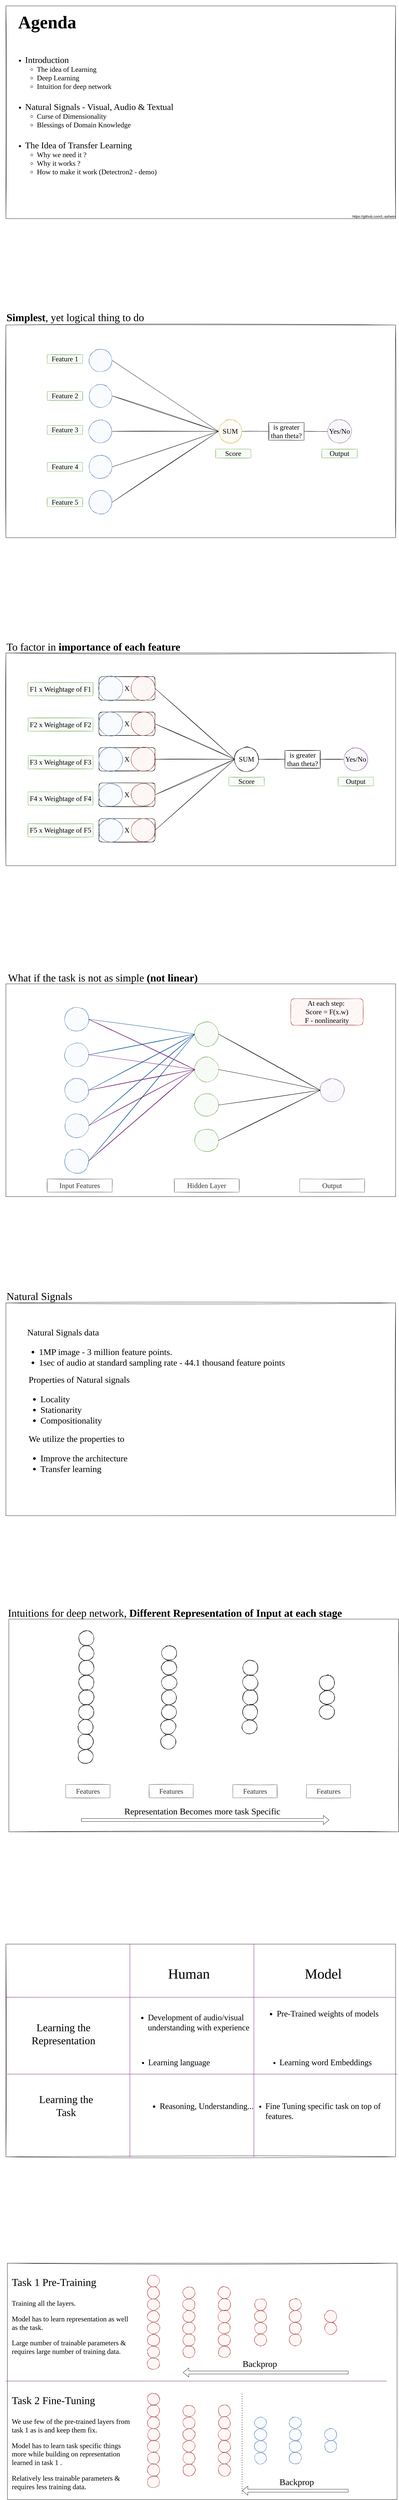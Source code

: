 <mxfile version="21.3.3" type="device" pages="2">
  <diagram id="CXxw76MeuutEp4VIYLFR" name="Page-1">
    <mxGraphModel dx="2474" dy="2309" grid="0" gridSize="10" guides="1" tooltips="1" connect="1" arrows="1" fold="1" page="0" pageScale="1" pageWidth="850" pageHeight="1100" math="0" shadow="0">
      <root>
        <mxCell id="0" />
        <mxCell id="1" parent="0" />
        <mxCell id="TS8GNUjc40b2-DPNVh1k-2" value="" style="rounded=0;whiteSpace=wrap;html=1;fillColor=none;fontFamily=Times New Roman;fontSize=24;sketch=1;" parent="1" vertex="1">
          <mxGeometry x="-320" y="5480" width="1320" height="720" as="geometry" />
        </mxCell>
        <mxCell id="HXq-px9PP6BKBF8sddcV-161" value="" style="rounded=0;whiteSpace=wrap;html=1;fillColor=none;fontFamily=Times New Roman;fontSize=24;sketch=1;" parent="1" vertex="1">
          <mxGeometry x="-310" y="4380" width="1320" height="720" as="geometry" />
        </mxCell>
        <mxCell id="HXq-px9PP6BKBF8sddcV-118" value="" style="rounded=0;whiteSpace=wrap;html=1;fillColor=none;fontFamily=Times New Roman;fontSize=24;sketch=1;" parent="1" vertex="1">
          <mxGeometry x="-320" y="2230" width="1320" height="720" as="geometry" />
        </mxCell>
        <mxCell id="HXq-px9PP6BKBF8sddcV-86" value="" style="rounded=0;whiteSpace=wrap;html=1;fillColor=none;fontFamily=Times New Roman;fontSize=24;sketch=1;" parent="1" vertex="1">
          <mxGeometry x="-320" y="1110" width="1320" height="720" as="geometry" />
        </mxCell>
        <mxCell id="HXq-px9PP6BKBF8sddcV-55" value="" style="rounded=1;whiteSpace=wrap;html=1;fillColor=none;fontFamily=Times New Roman;fontSize=24;sketch=1;" parent="1" vertex="1">
          <mxGeometry x="-5" y="1190" width="190" height="80" as="geometry" />
        </mxCell>
        <mxCell id="HXq-px9PP6BKBF8sddcV-59" value="" style="rounded=1;whiteSpace=wrap;html=1;fillColor=none;fontFamily=Times New Roman;fontSize=24;sketch=1;" parent="1" vertex="1">
          <mxGeometry x="-5" y="1310" width="190" height="80" as="geometry" />
        </mxCell>
        <mxCell id="HXq-px9PP6BKBF8sddcV-63" value="" style="rounded=1;whiteSpace=wrap;html=1;fillColor=none;fontFamily=Times New Roman;fontSize=24;sketch=1;" parent="1" vertex="1">
          <mxGeometry x="-5" y="1430" width="190" height="80" as="geometry" />
        </mxCell>
        <mxCell id="HXq-px9PP6BKBF8sddcV-67" value="" style="rounded=1;whiteSpace=wrap;html=1;fillColor=none;fontFamily=Times New Roman;fontSize=24;sketch=1;" parent="1" vertex="1">
          <mxGeometry x="-5" y="1550" width="190" height="80" as="geometry" />
        </mxCell>
        <mxCell id="HXq-px9PP6BKBF8sddcV-71" value="" style="rounded=1;whiteSpace=wrap;html=1;fillColor=none;fontFamily=Times New Roman;fontSize=24;sketch=1;" parent="1" vertex="1">
          <mxGeometry x="-5" y="1670" width="190" height="80" as="geometry" />
        </mxCell>
        <mxCell id="HXq-px9PP6BKBF8sddcV-26" value="" style="rounded=0;whiteSpace=wrap;html=1;fillColor=none;fontFamily=Times New Roman;fontSize=24;sketch=1;" parent="1" vertex="1">
          <mxGeometry x="-320" width="1320" height="720" as="geometry" />
        </mxCell>
        <mxCell id="HXq-px9PP6BKBF8sddcV-1" value="" style="ellipse;whiteSpace=wrap;html=1;aspect=fixed;fillColor=#dae8fc;strokeColor=#6c8ebf;fontFamily=Times New Roman;fontSize=24;sketch=1;" parent="1" vertex="1">
          <mxGeometry x="-40" y="80" width="80" height="80" as="geometry" />
        </mxCell>
        <mxCell id="HXq-px9PP6BKBF8sddcV-2" value="" style="ellipse;whiteSpace=wrap;html=1;aspect=fixed;fillColor=#dae8fc;strokeColor=#6c8ebf;fontFamily=Times New Roman;fontSize=24;sketch=1;" parent="1" vertex="1">
          <mxGeometry x="-40" y="200" width="80" height="80" as="geometry" />
        </mxCell>
        <mxCell id="HXq-px9PP6BKBF8sddcV-3" value="" style="ellipse;whiteSpace=wrap;html=1;aspect=fixed;fillColor=#dae8fc;strokeColor=#6c8ebf;fontFamily=Times New Roman;fontSize=24;sketch=1;" parent="1" vertex="1">
          <mxGeometry x="-40" y="320" width="80" height="80" as="geometry" />
        </mxCell>
        <mxCell id="HXq-px9PP6BKBF8sddcV-4" value="" style="ellipse;whiteSpace=wrap;html=1;aspect=fixed;fillColor=#dae8fc;strokeColor=#6c8ebf;fontFamily=Times New Roman;fontSize=24;sketch=1;" parent="1" vertex="1">
          <mxGeometry x="-40" y="440" width="80" height="80" as="geometry" />
        </mxCell>
        <mxCell id="HXq-px9PP6BKBF8sddcV-5" value="&lt;font style=&quot;font-size: 24px&quot;&gt;SUM&lt;/font&gt;" style="ellipse;whiteSpace=wrap;html=1;aspect=fixed;fillColor=#fff2cc;strokeColor=#d6b656;fontFamily=Times New Roman;fontSize=24;sketch=1;" parent="1" vertex="1">
          <mxGeometry x="400" y="320" width="80" height="80" as="geometry" />
        </mxCell>
        <mxCell id="HXq-px9PP6BKBF8sddcV-6" value="" style="ellipse;whiteSpace=wrap;html=1;aspect=fixed;fillColor=#dae8fc;strokeColor=#6c8ebf;fontFamily=Times New Roman;fontSize=24;sketch=1;" parent="1" vertex="1">
          <mxGeometry x="-40" y="560" width="80" height="80" as="geometry" />
        </mxCell>
        <mxCell id="HXq-px9PP6BKBF8sddcV-8" value="" style="endArrow=none;html=1;entryX=0;entryY=0.5;entryDx=0;entryDy=0;fontFamily=Times New Roman;fontSize=24;sketch=1;" parent="1" target="HXq-px9PP6BKBF8sddcV-5" edge="1">
          <mxGeometry width="50" height="50" relative="1" as="geometry">
            <mxPoint x="40" y="120" as="sourcePoint" />
            <mxPoint x="370" y="350" as="targetPoint" />
          </mxGeometry>
        </mxCell>
        <mxCell id="HXq-px9PP6BKBF8sddcV-9" value="" style="endArrow=none;html=1;exitX=1;exitY=0.5;exitDx=0;exitDy=0;entryX=0;entryY=0.5;entryDx=0;entryDy=0;fontFamily=Times New Roman;fontSize=24;sketch=1;" parent="1" source="HXq-px9PP6BKBF8sddcV-2" target="HXq-px9PP6BKBF8sddcV-5" edge="1">
          <mxGeometry width="50" height="50" relative="1" as="geometry">
            <mxPoint x="320" y="400" as="sourcePoint" />
            <mxPoint x="370" y="350" as="targetPoint" />
          </mxGeometry>
        </mxCell>
        <mxCell id="HXq-px9PP6BKBF8sddcV-10" value="" style="endArrow=none;html=1;exitX=1;exitY=0.5;exitDx=0;exitDy=0;fontFamily=Times New Roman;fontSize=24;sketch=1;" parent="1" source="HXq-px9PP6BKBF8sddcV-3" edge="1">
          <mxGeometry width="50" height="50" relative="1" as="geometry">
            <mxPoint x="320" y="400" as="sourcePoint" />
            <mxPoint x="400" y="360" as="targetPoint" />
          </mxGeometry>
        </mxCell>
        <mxCell id="HXq-px9PP6BKBF8sddcV-11" value="" style="endArrow=none;html=1;exitX=1;exitY=0.5;exitDx=0;exitDy=0;fontFamily=Times New Roman;fontSize=24;sketch=1;" parent="1" source="HXq-px9PP6BKBF8sddcV-4" edge="1">
          <mxGeometry width="50" height="50" relative="1" as="geometry">
            <mxPoint x="320" y="400" as="sourcePoint" />
            <mxPoint x="400" y="360" as="targetPoint" />
          </mxGeometry>
        </mxCell>
        <mxCell id="HXq-px9PP6BKBF8sddcV-12" value="" style="endArrow=none;html=1;exitX=1;exitY=0.5;exitDx=0;exitDy=0;entryX=0;entryY=0.5;entryDx=0;entryDy=0;fontFamily=Times New Roman;fontSize=24;sketch=1;" parent="1" source="HXq-px9PP6BKBF8sddcV-6" target="HXq-px9PP6BKBF8sddcV-5" edge="1">
          <mxGeometry width="50" height="50" relative="1" as="geometry">
            <mxPoint x="320" y="400" as="sourcePoint" />
            <mxPoint x="370" y="350" as="targetPoint" />
          </mxGeometry>
        </mxCell>
        <mxCell id="HXq-px9PP6BKBF8sddcV-13" value="&lt;font style=&quot;font-size: 24px&quot;&gt;Feature 1&lt;/font&gt;" style="text;html=1;strokeColor=#82b366;fillColor=#d5e8d4;align=center;verticalAlign=middle;whiteSpace=wrap;rounded=0;fontFamily=Times New Roman;fontSize=24;sketch=1;" parent="1" vertex="1">
          <mxGeometry x="-180" y="100" width="120" height="30" as="geometry" />
        </mxCell>
        <mxCell id="HXq-px9PP6BKBF8sddcV-14" value="&lt;font style=&quot;font-size: 24px&quot;&gt;Feature 2&lt;/font&gt;" style="text;html=1;strokeColor=#82b366;fillColor=#d5e8d4;align=center;verticalAlign=middle;whiteSpace=wrap;rounded=0;fontFamily=Times New Roman;fontSize=24;sketch=1;" parent="1" vertex="1">
          <mxGeometry x="-180" y="225" width="120" height="30" as="geometry" />
        </mxCell>
        <mxCell id="HXq-px9PP6BKBF8sddcV-15" value="&lt;font style=&quot;font-size: 24px&quot;&gt;Feature 3&lt;/font&gt;" style="text;html=1;strokeColor=#82b366;fillColor=#d5e8d4;align=center;verticalAlign=middle;whiteSpace=wrap;rounded=0;fontFamily=Times New Roman;fontSize=24;sketch=1;" parent="1" vertex="1">
          <mxGeometry x="-180" y="340" width="120" height="30" as="geometry" />
        </mxCell>
        <mxCell id="HXq-px9PP6BKBF8sddcV-16" value="&lt;font style=&quot;font-size: 24px&quot;&gt;Feature 4&lt;br style=&quot;font-size: 24px;&quot;&gt;&lt;/font&gt;" style="text;html=1;strokeColor=#82b366;fillColor=#d5e8d4;align=center;verticalAlign=middle;whiteSpace=wrap;rounded=0;fontFamily=Times New Roman;fontSize=24;sketch=1;" parent="1" vertex="1">
          <mxGeometry x="-180" y="465" width="120" height="30" as="geometry" />
        </mxCell>
        <mxCell id="HXq-px9PP6BKBF8sddcV-17" value="&lt;font style=&quot;font-size: 24px&quot;&gt;Feature 5&lt;br style=&quot;font-size: 24px;&quot;&gt;&lt;/font&gt;" style="text;html=1;strokeColor=#82b366;fillColor=#d5e8d4;align=center;verticalAlign=middle;whiteSpace=wrap;rounded=0;fontFamily=Times New Roman;fontSize=24;sketch=1;" parent="1" vertex="1">
          <mxGeometry x="-180" y="585" width="120" height="30" as="geometry" />
        </mxCell>
        <mxCell id="HXq-px9PP6BKBF8sddcV-18" value="&lt;font style=&quot;font-size: 24px&quot;&gt;is greater than theta?&lt;/font&gt;" style="rounded=0;whiteSpace=wrap;html=1;fontFamily=Times New Roman;fontSize=24;sketch=1;" parent="1" vertex="1">
          <mxGeometry x="570" y="330" width="120" height="60" as="geometry" />
        </mxCell>
        <mxCell id="HXq-px9PP6BKBF8sddcV-19" value="" style="endArrow=none;html=1;exitX=1;exitY=0.5;exitDx=0;exitDy=0;entryX=0;entryY=0.5;entryDx=0;entryDy=0;fontFamily=Times New Roman;fontSize=24;sketch=1;" parent="1" source="HXq-px9PP6BKBF8sddcV-5" target="HXq-px9PP6BKBF8sddcV-18" edge="1">
          <mxGeometry width="50" height="50" relative="1" as="geometry">
            <mxPoint x="320" y="480" as="sourcePoint" />
            <mxPoint x="370" y="430" as="targetPoint" />
          </mxGeometry>
        </mxCell>
        <mxCell id="HXq-px9PP6BKBF8sddcV-21" value="" style="endArrow=none;html=1;exitX=1;exitY=0.5;exitDx=0;exitDy=0;fontFamily=Times New Roman;fontSize=24;sketch=1;" parent="1" source="HXq-px9PP6BKBF8sddcV-18" edge="1">
          <mxGeometry width="50" height="50" relative="1" as="geometry">
            <mxPoint x="320" y="460" as="sourcePoint" />
            <mxPoint x="770" y="360" as="targetPoint" />
          </mxGeometry>
        </mxCell>
        <mxCell id="HXq-px9PP6BKBF8sddcV-22" value="&lt;font style=&quot;font-size: 24px&quot;&gt;Score&lt;br style=&quot;font-size: 24px;&quot;&gt;&lt;/font&gt;" style="text;html=1;strokeColor=#82b366;fillColor=#d5e8d4;align=center;verticalAlign=middle;whiteSpace=wrap;rounded=0;fontFamily=Times New Roman;fontSize=24;sketch=1;" parent="1" vertex="1">
          <mxGeometry x="390" y="420" width="120" height="30" as="geometry" />
        </mxCell>
        <mxCell id="HXq-px9PP6BKBF8sddcV-23" value="&lt;font style=&quot;font-size: 24px&quot;&gt;Yes/No&lt;/font&gt;" style="ellipse;whiteSpace=wrap;html=1;aspect=fixed;fillColor=#e1d5e7;strokeColor=#9673a6;fontFamily=Times New Roman;fontSize=24;sketch=1;" parent="1" vertex="1">
          <mxGeometry x="770" y="320" width="80" height="80" as="geometry" />
        </mxCell>
        <mxCell id="HXq-px9PP6BKBF8sddcV-24" value="&lt;font style=&quot;font-size: 24px&quot;&gt;Output&lt;br style=&quot;font-size: 24px;&quot;&gt;&lt;/font&gt;" style="text;html=1;strokeColor=#82b366;fillColor=#d5e8d4;align=center;verticalAlign=middle;whiteSpace=wrap;rounded=0;fontFamily=Times New Roman;fontSize=24;sketch=1;" parent="1" vertex="1">
          <mxGeometry x="750" y="420" width="120" height="30" as="geometry" />
        </mxCell>
        <mxCell id="HXq-px9PP6BKBF8sddcV-27" value="" style="ellipse;whiteSpace=wrap;html=1;aspect=fixed;fillColor=#f8cecc;strokeColor=#b85450;fontFamily=Times New Roman;fontSize=24;sketch=1;" parent="1" vertex="1">
          <mxGeometry x="105" y="1190" width="80" height="80" as="geometry" />
        </mxCell>
        <mxCell id="HXq-px9PP6BKBF8sddcV-31" value="&lt;font style=&quot;font-size: 24px&quot;&gt;SUM&lt;/font&gt;" style="ellipse;whiteSpace=wrap;html=1;aspect=fixed;fontFamily=Times New Roman;fontSize=24;sketch=1;" parent="1" vertex="1">
          <mxGeometry x="455" y="1430" width="80" height="80" as="geometry" />
        </mxCell>
        <mxCell id="HXq-px9PP6BKBF8sddcV-38" value="&lt;font style=&quot;font-size: 24px;&quot;&gt;&lt;span style=&quot;font-size: 24px&quot;&gt;F1 x Weightage&amp;nbsp;of F1&lt;/span&gt;&lt;/font&gt;" style="text;html=1;strokeColor=#82b366;fillColor=#d5e8d4;align=center;verticalAlign=middle;whiteSpace=wrap;rounded=0;fontFamily=Times New Roman;fontSize=24;sketch=1;" parent="1" vertex="1">
          <mxGeometry x="-245" y="1210" width="220" height="45" as="geometry" />
        </mxCell>
        <mxCell id="HXq-px9PP6BKBF8sddcV-43" value="&lt;font style=&quot;font-size: 24px&quot;&gt;is greater than theta?&lt;/font&gt;" style="rounded=0;whiteSpace=wrap;html=1;fontFamily=Times New Roman;fontSize=24;sketch=1;" parent="1" vertex="1">
          <mxGeometry x="625" y="1440" width="120" height="60" as="geometry" />
        </mxCell>
        <mxCell id="HXq-px9PP6BKBF8sddcV-44" value="" style="endArrow=none;html=1;exitX=1;exitY=0.5;exitDx=0;exitDy=0;entryX=0;entryY=0.5;entryDx=0;entryDy=0;fontFamily=Times New Roman;fontSize=24;sketch=1;" parent="1" source="HXq-px9PP6BKBF8sddcV-31" target="HXq-px9PP6BKBF8sddcV-43" edge="1">
          <mxGeometry width="50" height="50" relative="1" as="geometry">
            <mxPoint x="375" y="1590" as="sourcePoint" />
            <mxPoint x="425" y="1540" as="targetPoint" />
          </mxGeometry>
        </mxCell>
        <mxCell id="HXq-px9PP6BKBF8sddcV-45" value="" style="endArrow=none;html=1;exitX=1;exitY=0.5;exitDx=0;exitDy=0;fontFamily=Times New Roman;fontSize=24;sketch=1;" parent="1" source="HXq-px9PP6BKBF8sddcV-43" edge="1">
          <mxGeometry width="50" height="50" relative="1" as="geometry">
            <mxPoint x="375" y="1570" as="sourcePoint" />
            <mxPoint x="825.0" y="1470" as="targetPoint" />
          </mxGeometry>
        </mxCell>
        <mxCell id="HXq-px9PP6BKBF8sddcV-46" value="&lt;font style=&quot;font-size: 24px&quot;&gt;Score&lt;br style=&quot;font-size: 24px;&quot;&gt;&lt;/font&gt;" style="text;html=1;strokeColor=#82b366;fillColor=#d5e8d4;align=center;verticalAlign=middle;whiteSpace=wrap;rounded=0;fontFamily=Times New Roman;fontSize=24;sketch=1;" parent="1" vertex="1">
          <mxGeometry x="435" y="1530" width="120" height="30" as="geometry" />
        </mxCell>
        <mxCell id="HXq-px9PP6BKBF8sddcV-48" value="&lt;font style=&quot;font-size: 24px&quot;&gt;Output&lt;br style=&quot;font-size: 24px;&quot;&gt;&lt;/font&gt;" style="text;html=1;strokeColor=#82b366;fillColor=#d5e8d4;align=center;verticalAlign=middle;whiteSpace=wrap;rounded=0;fontFamily=Times New Roman;fontSize=24;sketch=1;" parent="1" vertex="1">
          <mxGeometry x="805" y="1530" width="120" height="30" as="geometry" />
        </mxCell>
        <mxCell id="HXq-px9PP6BKBF8sddcV-50" value="" style="ellipse;whiteSpace=wrap;html=1;aspect=fixed;fillColor=#dae8fc;strokeColor=#6c8ebf;fontFamily=Times New Roman;fontSize=24;sketch=1;" parent="1" vertex="1">
          <mxGeometry x="-5" y="1190" width="80" height="80" as="geometry" />
        </mxCell>
        <mxCell id="HXq-px9PP6BKBF8sddcV-56" value="&lt;font style=&quot;font-size: 24px&quot;&gt;X&lt;/font&gt;" style="text;html=1;strokeColor=none;fillColor=none;align=center;verticalAlign=middle;whiteSpace=wrap;rounded=0;fontFamily=Times New Roman;fontSize=24;sketch=1;" parent="1" vertex="1">
          <mxGeometry x="70" y="1220" width="40" height="20" as="geometry" />
        </mxCell>
        <mxCell id="HXq-px9PP6BKBF8sddcV-57" value="" style="ellipse;whiteSpace=wrap;html=1;aspect=fixed;fillColor=#f8cecc;strokeColor=#b85450;fontFamily=Times New Roman;fontSize=24;sketch=1;" parent="1" vertex="1">
          <mxGeometry x="105" y="1310" width="80" height="80" as="geometry" />
        </mxCell>
        <mxCell id="HXq-px9PP6BKBF8sddcV-58" value="" style="ellipse;whiteSpace=wrap;html=1;aspect=fixed;fillColor=#dae8fc;strokeColor=#6c8ebf;fontFamily=Times New Roman;fontSize=24;sketch=1;" parent="1" vertex="1">
          <mxGeometry x="-5" y="1310" width="80" height="80" as="geometry" />
        </mxCell>
        <mxCell id="HXq-px9PP6BKBF8sddcV-60" value="&lt;font style=&quot;font-size: 24px&quot;&gt;X&lt;/font&gt;" style="text;html=1;strokeColor=none;fillColor=none;align=center;verticalAlign=middle;whiteSpace=wrap;rounded=0;fontFamily=Times New Roman;fontSize=24;sketch=1;" parent="1" vertex="1">
          <mxGeometry x="70" y="1340" width="40" height="20" as="geometry" />
        </mxCell>
        <mxCell id="HXq-px9PP6BKBF8sddcV-61" value="" style="ellipse;whiteSpace=wrap;html=1;aspect=fixed;fillColor=#f8cecc;strokeColor=#b85450;fontFamily=Times New Roman;fontSize=24;sketch=1;" parent="1" vertex="1">
          <mxGeometry x="105" y="1430" width="80" height="80" as="geometry" />
        </mxCell>
        <mxCell id="HXq-px9PP6BKBF8sddcV-62" value="" style="ellipse;whiteSpace=wrap;html=1;aspect=fixed;fillColor=#dae8fc;strokeColor=#6c8ebf;fontFamily=Times New Roman;fontSize=24;sketch=1;" parent="1" vertex="1">
          <mxGeometry x="-5" y="1430" width="80" height="80" as="geometry" />
        </mxCell>
        <mxCell id="HXq-px9PP6BKBF8sddcV-64" value="&lt;font style=&quot;font-size: 24px&quot;&gt;X&lt;/font&gt;" style="text;html=1;strokeColor=none;fillColor=none;align=center;verticalAlign=middle;whiteSpace=wrap;rounded=0;fontFamily=Times New Roman;fontSize=24;sketch=1;" parent="1" vertex="1">
          <mxGeometry x="70" y="1460" width="40" height="20" as="geometry" />
        </mxCell>
        <mxCell id="HXq-px9PP6BKBF8sddcV-65" value="" style="ellipse;whiteSpace=wrap;html=1;aspect=fixed;fillColor=#f8cecc;strokeColor=#b85450;fontFamily=Times New Roman;fontSize=24;sketch=1;" parent="1" vertex="1">
          <mxGeometry x="105" y="1550" width="80" height="80" as="geometry" />
        </mxCell>
        <mxCell id="HXq-px9PP6BKBF8sddcV-66" value="" style="ellipse;whiteSpace=wrap;html=1;aspect=fixed;fillColor=#dae8fc;strokeColor=#6c8ebf;fontFamily=Times New Roman;fontSize=24;sketch=1;" parent="1" vertex="1">
          <mxGeometry x="-5" y="1550" width="80" height="80" as="geometry" />
        </mxCell>
        <mxCell id="HXq-px9PP6BKBF8sddcV-68" value="&lt;font style=&quot;font-size: 24px&quot;&gt;X&lt;/font&gt;" style="text;html=1;strokeColor=none;fillColor=none;align=center;verticalAlign=middle;whiteSpace=wrap;rounded=0;fontFamily=Times New Roman;fontSize=24;sketch=1;" parent="1" vertex="1">
          <mxGeometry x="70" y="1580" width="40" height="20" as="geometry" />
        </mxCell>
        <mxCell id="HXq-px9PP6BKBF8sddcV-69" value="" style="ellipse;whiteSpace=wrap;html=1;aspect=fixed;fillColor=#f8cecc;strokeColor=#b85450;fontFamily=Times New Roman;fontSize=24;sketch=1;" parent="1" vertex="1">
          <mxGeometry x="105" y="1670" width="80" height="80" as="geometry" />
        </mxCell>
        <mxCell id="HXq-px9PP6BKBF8sddcV-70" value="" style="ellipse;whiteSpace=wrap;html=1;aspect=fixed;fillColor=#dae8fc;strokeColor=#6c8ebf;fontFamily=Times New Roman;fontSize=24;sketch=1;" parent="1" vertex="1">
          <mxGeometry x="-5" y="1670" width="80" height="80" as="geometry" />
        </mxCell>
        <mxCell id="HXq-px9PP6BKBF8sddcV-72" value="&lt;font style=&quot;font-size: 24px&quot;&gt;X&lt;/font&gt;" style="text;html=1;strokeColor=none;fillColor=none;align=center;verticalAlign=middle;whiteSpace=wrap;rounded=0;fontFamily=Times New Roman;fontSize=24;sketch=1;" parent="1" vertex="1">
          <mxGeometry x="70" y="1700" width="40" height="20" as="geometry" />
        </mxCell>
        <mxCell id="HXq-px9PP6BKBF8sddcV-73" value="&lt;font style=&quot;font-size: 24px;&quot;&gt;&lt;span style=&quot;font-size: 24px&quot;&gt;F2 x Weightage&amp;nbsp;of F2&lt;/span&gt;&lt;/font&gt;" style="text;html=1;strokeColor=#82b366;fillColor=#d5e8d4;align=center;verticalAlign=middle;whiteSpace=wrap;rounded=0;fontFamily=Times New Roman;fontSize=24;sketch=1;" parent="1" vertex="1">
          <mxGeometry x="-245" y="1330" width="220" height="45" as="geometry" />
        </mxCell>
        <mxCell id="HXq-px9PP6BKBF8sddcV-74" value="&lt;font style=&quot;font-size: 24px;&quot;&gt;&lt;span style=&quot;font-size: 24px&quot;&gt;F3 x Weightage&amp;nbsp;of F3&lt;/span&gt;&lt;/font&gt;" style="text;html=1;strokeColor=#82b366;fillColor=#d5e8d4;align=center;verticalAlign=middle;whiteSpace=wrap;rounded=0;fontFamily=Times New Roman;fontSize=24;sketch=1;" parent="1" vertex="1">
          <mxGeometry x="-245" y="1457.5" width="220" height="45" as="geometry" />
        </mxCell>
        <mxCell id="HXq-px9PP6BKBF8sddcV-75" value="&lt;font style=&quot;font-size: 24px;&quot;&gt;&lt;span style=&quot;font-size: 24px&quot;&gt;F4 x Weightage&amp;nbsp;of F4&lt;/span&gt;&lt;/font&gt;" style="text;html=1;strokeColor=#82b366;fillColor=#d5e8d4;align=center;verticalAlign=middle;whiteSpace=wrap;rounded=0;fontFamily=Times New Roman;fontSize=24;sketch=1;" parent="1" vertex="1">
          <mxGeometry x="-245" y="1580" width="220" height="45" as="geometry" />
        </mxCell>
        <mxCell id="HXq-px9PP6BKBF8sddcV-76" value="&lt;font style=&quot;font-size: 24px;&quot;&gt;&lt;span style=&quot;font-size: 24px&quot;&gt;F5 x Weightage&amp;nbsp;of F5&lt;/span&gt;&lt;/font&gt;" style="text;html=1;strokeColor=#82b366;fillColor=#d5e8d4;align=center;verticalAlign=middle;whiteSpace=wrap;rounded=0;fontFamily=Times New Roman;fontSize=24;sketch=1;" parent="1" vertex="1">
          <mxGeometry x="-245" y="1687.5" width="220" height="45" as="geometry" />
        </mxCell>
        <mxCell id="HXq-px9PP6BKBF8sddcV-78" value="" style="endArrow=none;html=1;entryX=1;entryY=0.5;entryDx=0;entryDy=0;exitX=0;exitY=0.5;exitDx=0;exitDy=0;fontFamily=Times New Roman;fontSize=24;sketch=1;" parent="1" source="HXq-px9PP6BKBF8sddcV-31" target="HXq-px9PP6BKBF8sddcV-55" edge="1">
          <mxGeometry width="50" height="50" relative="1" as="geometry">
            <mxPoint x="375" y="1510" as="sourcePoint" />
            <mxPoint x="425" y="1460" as="targetPoint" />
          </mxGeometry>
        </mxCell>
        <mxCell id="HXq-px9PP6BKBF8sddcV-79" value="" style="endArrow=none;html=1;exitX=1;exitY=0.5;exitDx=0;exitDy=0;entryX=0;entryY=0.5;entryDx=0;entryDy=0;fontFamily=Times New Roman;fontSize=24;sketch=1;" parent="1" source="HXq-px9PP6BKBF8sddcV-63" target="HXq-px9PP6BKBF8sddcV-31" edge="1">
          <mxGeometry width="50" height="50" relative="1" as="geometry">
            <mxPoint x="375" y="1510" as="sourcePoint" />
            <mxPoint x="425" y="1460" as="targetPoint" />
          </mxGeometry>
        </mxCell>
        <mxCell id="HXq-px9PP6BKBF8sddcV-81" value="" style="endArrow=none;html=1;exitX=1;exitY=0.5;exitDx=0;exitDy=0;fontFamily=Times New Roman;fontSize=24;sketch=1;" parent="1" source="HXq-px9PP6BKBF8sddcV-59" edge="1">
          <mxGeometry width="50" height="50" relative="1" as="geometry">
            <mxPoint x="375" y="1510" as="sourcePoint" />
            <mxPoint x="455" y="1470" as="targetPoint" />
          </mxGeometry>
        </mxCell>
        <mxCell id="HXq-px9PP6BKBF8sddcV-82" value="" style="endArrow=none;html=1;exitX=1;exitY=0.5;exitDx=0;exitDy=0;fontFamily=Times New Roman;fontSize=24;sketch=1;" parent="1" source="HXq-px9PP6BKBF8sddcV-67" edge="1">
          <mxGeometry width="50" height="50" relative="1" as="geometry">
            <mxPoint x="375" y="1510" as="sourcePoint" />
            <mxPoint x="455" y="1470" as="targetPoint" />
          </mxGeometry>
        </mxCell>
        <mxCell id="HXq-px9PP6BKBF8sddcV-84" value="" style="endArrow=none;html=1;exitX=1;exitY=0.5;exitDx=0;exitDy=0;fontFamily=Times New Roman;fontSize=24;sketch=1;" parent="1" source="HXq-px9PP6BKBF8sddcV-71" edge="1">
          <mxGeometry width="50" height="50" relative="1" as="geometry">
            <mxPoint x="375" y="1510" as="sourcePoint" />
            <mxPoint x="455" y="1470" as="targetPoint" />
          </mxGeometry>
        </mxCell>
        <mxCell id="HXq-px9PP6BKBF8sddcV-85" value="&lt;font style=&quot;font-size: 24px&quot;&gt;Yes/No&lt;/font&gt;" style="ellipse;whiteSpace=wrap;html=1;aspect=fixed;fillColor=#e1d5e7;strokeColor=#9673a6;fontFamily=Times New Roman;fontSize=24;sketch=1;" parent="1" vertex="1">
          <mxGeometry x="825" y="1430" width="80" height="80" as="geometry" />
        </mxCell>
        <mxCell id="HXq-px9PP6BKBF8sddcV-87" value="&lt;font style=&quot;font-size: 36px&quot;&gt;&lt;b&gt;Simplest&lt;/b&gt;, yet logical thing to do&lt;/font&gt;" style="text;html=1;strokeColor=none;fillColor=none;align=left;verticalAlign=middle;whiteSpace=wrap;rounded=0;fontFamily=Times New Roman;fontSize=24;sketch=1;" parent="1" vertex="1">
          <mxGeometry x="-320" y="-40" width="670" height="30" as="geometry" />
        </mxCell>
        <mxCell id="HXq-px9PP6BKBF8sddcV-88" value="&lt;font style=&quot;font-size: 36px&quot;&gt;To factor in &lt;b&gt;importance of each feature&lt;/b&gt;&lt;/font&gt;" style="text;html=1;strokeColor=none;fillColor=none;align=left;verticalAlign=middle;whiteSpace=wrap;rounded=0;fontSize=24;fontFamily=Times New Roman;sketch=1;" parent="1" vertex="1">
          <mxGeometry x="-320" y="1080" width="660" height="20" as="geometry" />
        </mxCell>
        <mxCell id="HXq-px9PP6BKBF8sddcV-89" value="" style="ellipse;whiteSpace=wrap;html=1;aspect=fixed;fillColor=#dae8fc;strokeColor=#6c8ebf;fontFamily=Times New Roman;fontSize=24;sketch=1;" parent="1" vertex="1">
          <mxGeometry x="-120" y="2310" width="80" height="80" as="geometry" />
        </mxCell>
        <mxCell id="HXq-px9PP6BKBF8sddcV-90" value="" style="ellipse;whiteSpace=wrap;html=1;aspect=fixed;fillColor=#dae8fc;strokeColor=#6c8ebf;fontFamily=Times New Roman;fontSize=24;sketch=1;" parent="1" vertex="1">
          <mxGeometry x="-120" y="2430" width="80" height="80" as="geometry" />
        </mxCell>
        <mxCell id="HXq-px9PP6BKBF8sddcV-91" value="" style="ellipse;whiteSpace=wrap;html=1;aspect=fixed;fillColor=#dae8fc;strokeColor=#6c8ebf;fontFamily=Times New Roman;fontSize=24;sketch=1;" parent="1" vertex="1">
          <mxGeometry x="-120" y="2550" width="80" height="80" as="geometry" />
        </mxCell>
        <mxCell id="HXq-px9PP6BKBF8sddcV-92" value="" style="ellipse;whiteSpace=wrap;html=1;aspect=fixed;fillColor=#dae8fc;strokeColor=#6c8ebf;fontFamily=Times New Roman;fontSize=24;sketch=1;" parent="1" vertex="1">
          <mxGeometry x="-120" y="2670" width="80" height="80" as="geometry" />
        </mxCell>
        <mxCell id="HXq-px9PP6BKBF8sddcV-93" value="" style="ellipse;whiteSpace=wrap;html=1;aspect=fixed;fillColor=#dae8fc;strokeColor=#6c8ebf;fontFamily=Times New Roman;fontSize=24;sketch=1;" parent="1" vertex="1">
          <mxGeometry x="-120" y="2790" width="80" height="80" as="geometry" />
        </mxCell>
        <mxCell id="HXq-px9PP6BKBF8sddcV-94" value="" style="ellipse;whiteSpace=wrap;html=1;aspect=fixed;fillColor=#d5e8d4;strokeColor=#82b366;fontFamily=Times New Roman;fontSize=24;sketch=1;" parent="1" vertex="1">
          <mxGeometry x="320" y="2360" width="80" height="80" as="geometry" />
        </mxCell>
        <mxCell id="HXq-px9PP6BKBF8sddcV-95" value="" style="ellipse;whiteSpace=wrap;html=1;aspect=fixed;fillColor=#d5e8d4;strokeColor=#82b366;fontFamily=Times New Roman;fontSize=24;sketch=1;" parent="1" vertex="1">
          <mxGeometry x="320" y="2480" width="80" height="80" as="geometry" />
        </mxCell>
        <mxCell id="HXq-px9PP6BKBF8sddcV-96" value="" style="ellipse;whiteSpace=wrap;html=1;aspect=fixed;fillColor=#d5e8d4;strokeColor=#82b366;fontFamily=Times New Roman;fontSize=24;sketch=1;" parent="1" vertex="1">
          <mxGeometry x="320" y="2600" width="80" height="80" as="geometry" />
        </mxCell>
        <mxCell id="HXq-px9PP6BKBF8sddcV-97" value="" style="ellipse;whiteSpace=wrap;html=1;aspect=fixed;fillColor=#d5e8d4;strokeColor=#82b366;fontFamily=Times New Roman;fontSize=24;sketch=1;" parent="1" vertex="1">
          <mxGeometry x="320" y="2720" width="80" height="80" as="geometry" />
        </mxCell>
        <mxCell id="HXq-px9PP6BKBF8sddcV-99" value="" style="ellipse;whiteSpace=wrap;html=1;aspect=fixed;fillColor=#e1d5e7;strokeColor=#9673a6;fontFamily=Times New Roman;fontSize=24;sketch=1;" parent="1" vertex="1">
          <mxGeometry x="745" y="2550" width="80" height="80" as="geometry" />
        </mxCell>
        <mxCell id="HXq-px9PP6BKBF8sddcV-101" value="&lt;font style=&quot;font-size: 36px&quot;&gt;What if the task is not as simple &lt;b&gt;(not linear)&lt;/b&gt;&lt;/font&gt;" style="text;html=1;strokeColor=none;fillColor=none;align=left;verticalAlign=middle;whiteSpace=wrap;rounded=0;fontSize=24;fontFamily=Times New Roman;sketch=1;" parent="1" vertex="1">
          <mxGeometry x="-315" y="2200" width="665" height="20" as="geometry" />
        </mxCell>
        <mxCell id="HXq-px9PP6BKBF8sddcV-103" value="" style="endArrow=none;html=1;fontFamily=Times New Roman;fontSize=24;exitX=1;exitY=0.5;exitDx=0;exitDy=0;entryX=0;entryY=0.5;entryDx=0;entryDy=0;strokeColor=#004C99;sketch=1;" parent="1" source="HXq-px9PP6BKBF8sddcV-89" target="HXq-px9PP6BKBF8sddcV-94" edge="1">
          <mxGeometry width="50" height="50" relative="1" as="geometry">
            <mxPoint x="372.727" y="2230.0" as="sourcePoint" />
            <mxPoint x="350" y="2480" as="targetPoint" />
          </mxGeometry>
        </mxCell>
        <mxCell id="HXq-px9PP6BKBF8sddcV-104" value="" style="endArrow=none;html=1;fontFamily=Times New Roman;fontSize=24;exitX=1;exitY=0.5;exitDx=0;exitDy=0;entryX=0;entryY=0.5;entryDx=0;entryDy=0;strokeColor=#004C99;sketch=1;" parent="1" source="HXq-px9PP6BKBF8sddcV-90" target="HXq-px9PP6BKBF8sddcV-94" edge="1">
          <mxGeometry width="50" height="50" relative="1" as="geometry">
            <mxPoint x="300" y="2530" as="sourcePoint" />
            <mxPoint x="350" y="2480" as="targetPoint" />
          </mxGeometry>
        </mxCell>
        <mxCell id="HXq-px9PP6BKBF8sddcV-105" value="" style="endArrow=none;html=1;fontFamily=Times New Roman;fontSize=24;exitX=1;exitY=0.5;exitDx=0;exitDy=0;entryX=0;entryY=0.5;entryDx=0;entryDy=0;strokeColor=#004C99;sketch=1;" parent="1" source="HXq-px9PP6BKBF8sddcV-91" target="HXq-px9PP6BKBF8sddcV-94" edge="1">
          <mxGeometry width="50" height="50" relative="1" as="geometry">
            <mxPoint x="300" y="2530" as="sourcePoint" />
            <mxPoint x="350" y="2480" as="targetPoint" />
          </mxGeometry>
        </mxCell>
        <mxCell id="HXq-px9PP6BKBF8sddcV-106" value="" style="endArrow=none;html=1;fontFamily=Times New Roman;fontSize=24;strokeColor=#004C99;sketch=1;" parent="1" edge="1">
          <mxGeometry width="50" height="50" relative="1" as="geometry">
            <mxPoint x="-40" y="2710" as="sourcePoint" />
            <mxPoint x="320" y="2400" as="targetPoint" />
          </mxGeometry>
        </mxCell>
        <mxCell id="HXq-px9PP6BKBF8sddcV-107" value="" style="endArrow=none;html=1;fontFamily=Times New Roman;fontSize=24;exitX=1;exitY=0.5;exitDx=0;exitDy=0;entryX=0;entryY=0.5;entryDx=0;entryDy=0;strokeColor=#004C99;sketch=1;" parent="1" source="HXq-px9PP6BKBF8sddcV-93" target="HXq-px9PP6BKBF8sddcV-94" edge="1">
          <mxGeometry width="50" height="50" relative="1" as="geometry">
            <mxPoint x="300" y="2530" as="sourcePoint" />
            <mxPoint x="350" y="2480" as="targetPoint" />
          </mxGeometry>
        </mxCell>
        <mxCell id="HXq-px9PP6BKBF8sddcV-108" value="" style="endArrow=none;html=1;fontFamily=Times New Roman;fontSize=24;exitX=1;exitY=0.5;exitDx=0;exitDy=0;entryX=0;entryY=0.5;entryDx=0;entryDy=0;strokeColor=#660066;sketch=1;" parent="1" source="HXq-px9PP6BKBF8sddcV-89" target="HXq-px9PP6BKBF8sddcV-95" edge="1">
          <mxGeometry width="50" height="50" relative="1" as="geometry">
            <mxPoint x="300" y="2530" as="sourcePoint" />
            <mxPoint x="350" y="2480" as="targetPoint" />
          </mxGeometry>
        </mxCell>
        <mxCell id="HXq-px9PP6BKBF8sddcV-109" value="" style="endArrow=none;html=1;fontFamily=Times New Roman;fontSize=24;exitX=1;exitY=0.5;exitDx=0;exitDy=0;entryX=0;entryY=0.5;entryDx=0;entryDy=0;strokeColor=#660066;sketch=1;" parent="1" source="HXq-px9PP6BKBF8sddcV-90" target="HXq-px9PP6BKBF8sddcV-95" edge="1">
          <mxGeometry width="50" height="50" relative="1" as="geometry">
            <mxPoint x="300" y="2530" as="sourcePoint" />
            <mxPoint x="350" y="2480" as="targetPoint" />
          </mxGeometry>
        </mxCell>
        <mxCell id="HXq-px9PP6BKBF8sddcV-110" value="" style="endArrow=none;html=1;fontFamily=Times New Roman;fontSize=24;entryX=0;entryY=0.5;entryDx=0;entryDy=0;strokeColor=#660066;sketch=1;" parent="1" target="HXq-px9PP6BKBF8sddcV-95" edge="1">
          <mxGeometry width="50" height="50" relative="1" as="geometry">
            <mxPoint x="-40" y="2590" as="sourcePoint" />
            <mxPoint x="350" y="2480" as="targetPoint" />
          </mxGeometry>
        </mxCell>
        <mxCell id="HXq-px9PP6BKBF8sddcV-111" value="" style="endArrow=none;html=1;fontFamily=Times New Roman;fontSize=24;exitX=1;exitY=0.5;exitDx=0;exitDy=0;strokeColor=#660066;sketch=1;" parent="1" source="HXq-px9PP6BKBF8sddcV-92" edge="1">
          <mxGeometry width="50" height="50" relative="1" as="geometry">
            <mxPoint x="300" y="2530" as="sourcePoint" />
            <mxPoint x="320" y="2520" as="targetPoint" />
          </mxGeometry>
        </mxCell>
        <mxCell id="HXq-px9PP6BKBF8sddcV-112" value="" style="endArrow=none;html=1;fontFamily=Times New Roman;fontSize=24;strokeColor=#660066;sketch=1;" parent="1" edge="1">
          <mxGeometry width="50" height="50" relative="1" as="geometry">
            <mxPoint x="-40" y="2830" as="sourcePoint" />
            <mxPoint x="320" y="2520" as="targetPoint" />
          </mxGeometry>
        </mxCell>
        <mxCell id="HXq-px9PP6BKBF8sddcV-113" value="At each step:&amp;nbsp;&lt;br style=&quot;font-size: 24px&quot;&gt;Score = F(x.w)&lt;br&gt;F - nonlinearity" style="rounded=1;whiteSpace=wrap;html=1;fillColor=#f8cecc;fontFamily=Times New Roman;fontSize=24;align=center;strokeColor=#b85450;sketch=1;" parent="1" vertex="1">
          <mxGeometry x="645" y="2280" width="245" height="90" as="geometry" />
        </mxCell>
        <mxCell id="HXq-px9PP6BKBF8sddcV-114" value="" style="endArrow=none;html=1;fontFamily=Times New Roman;fontSize=24;exitX=1;exitY=0.5;exitDx=0;exitDy=0;entryX=0;entryY=0.5;entryDx=0;entryDy=0;sketch=1;" parent="1" source="HXq-px9PP6BKBF8sddcV-94" target="HXq-px9PP6BKBF8sddcV-99" edge="1">
          <mxGeometry width="50" height="50" relative="1" as="geometry">
            <mxPoint x="300" y="2650" as="sourcePoint" />
            <mxPoint x="350" y="2600" as="targetPoint" />
          </mxGeometry>
        </mxCell>
        <mxCell id="HXq-px9PP6BKBF8sddcV-115" value="" style="endArrow=none;html=1;strokeColor=#000000;fontFamily=Times New Roman;fontSize=24;exitX=1;exitY=0.5;exitDx=0;exitDy=0;entryX=0;entryY=0.5;entryDx=0;entryDy=0;sketch=1;" parent="1" source="HXq-px9PP6BKBF8sddcV-95" target="HXq-px9PP6BKBF8sddcV-99" edge="1">
          <mxGeometry width="50" height="50" relative="1" as="geometry">
            <mxPoint x="300" y="2650" as="sourcePoint" />
            <mxPoint x="740" y="2590" as="targetPoint" />
          </mxGeometry>
        </mxCell>
        <mxCell id="HXq-px9PP6BKBF8sddcV-116" value="" style="endArrow=none;html=1;strokeColor=#000000;fontFamily=Times New Roman;fontSize=24;exitX=1;exitY=0.5;exitDx=0;exitDy=0;entryX=0;entryY=0.5;entryDx=0;entryDy=0;sketch=1;" parent="1" source="HXq-px9PP6BKBF8sddcV-96" target="HXq-px9PP6BKBF8sddcV-99" edge="1">
          <mxGeometry width="50" height="50" relative="1" as="geometry">
            <mxPoint x="300" y="2650" as="sourcePoint" />
            <mxPoint x="740" y="2590" as="targetPoint" />
          </mxGeometry>
        </mxCell>
        <mxCell id="HXq-px9PP6BKBF8sddcV-117" value="" style="endArrow=none;html=1;strokeColor=#000000;fontFamily=Times New Roman;fontSize=24;exitX=1;exitY=0.5;exitDx=0;exitDy=0;entryX=0;entryY=0.5;entryDx=0;entryDy=0;sketch=1;" parent="1" source="HXq-px9PP6BKBF8sddcV-97" target="HXq-px9PP6BKBF8sddcV-99" edge="1">
          <mxGeometry width="50" height="50" relative="1" as="geometry">
            <mxPoint x="300" y="2650" as="sourcePoint" />
            <mxPoint x="740" y="2590" as="targetPoint" />
          </mxGeometry>
        </mxCell>
        <mxCell id="HXq-px9PP6BKBF8sddcV-119" value="&lt;font style=&quot;font-size: 24px&quot;&gt;&lt;span style=&quot;font-size: 24px&quot;&gt;Input Features&lt;/span&gt;&lt;/font&gt;" style="text;html=1;strokeColor=#666666;fillColor=#f5f5f5;align=center;verticalAlign=middle;whiteSpace=wrap;rounded=0;fontFamily=Times New Roman;fontSize=24;fontColor=#333333;sketch=1;" parent="1" vertex="1">
          <mxGeometry x="-180" y="2890" width="220" height="45" as="geometry" />
        </mxCell>
        <mxCell id="HXq-px9PP6BKBF8sddcV-120" value="&lt;font style=&quot;font-size: 24px&quot;&gt;&lt;span style=&quot;font-size: 24px&quot;&gt;Hidden Layer&lt;/span&gt;&lt;/font&gt;" style="text;html=1;strokeColor=#666666;fillColor=#f5f5f5;align=center;verticalAlign=middle;whiteSpace=wrap;rounded=0;fontFamily=Times New Roman;fontSize=24;fontColor=#333333;sketch=1;" parent="1" vertex="1">
          <mxGeometry x="250" y="2890" width="220" height="45" as="geometry" />
        </mxCell>
        <mxCell id="HXq-px9PP6BKBF8sddcV-121" value="&lt;font style=&quot;font-size: 24px&quot;&gt;&lt;span style=&quot;font-size: 24px&quot;&gt;Output&lt;/span&gt;&lt;/font&gt;" style="text;html=1;strokeColor=#666666;fillColor=#f5f5f5;align=center;verticalAlign=middle;whiteSpace=wrap;rounded=0;fontFamily=Times New Roman;fontSize=24;fontColor=#333333;sketch=1;" parent="1" vertex="1">
          <mxGeometry x="675" y="2890" width="220" height="45" as="geometry" />
        </mxCell>
        <mxCell id="HXq-px9PP6BKBF8sddcV-122" value="" style="rounded=0;whiteSpace=wrap;html=1;fillColor=none;fontFamily=Times New Roman;fontSize=24;sketch=1;" parent="1" vertex="1">
          <mxGeometry x="-320" y="-1080" width="1320" height="720" as="geometry" />
        </mxCell>
        <mxCell id="HXq-px9PP6BKBF8sddcV-125" value="" style="ellipse;whiteSpace=wrap;html=1;aspect=fixed;fillColor=none;fontFamily=Times New Roman;fontSize=24;align=center;sketch=1;" parent="1" vertex="1">
          <mxGeometry x="-72.5" y="4420" width="50" height="50" as="geometry" />
        </mxCell>
        <mxCell id="HXq-px9PP6BKBF8sddcV-126" value="" style="ellipse;whiteSpace=wrap;html=1;aspect=fixed;fillColor=none;fontFamily=Times New Roman;fontSize=24;align=center;sketch=1;" parent="1" vertex="1">
          <mxGeometry x="-72.5" y="4470" width="50" height="50" as="geometry" />
        </mxCell>
        <mxCell id="HXq-px9PP6BKBF8sddcV-127" value="" style="ellipse;whiteSpace=wrap;html=1;aspect=fixed;fillColor=none;fontFamily=Times New Roman;fontSize=24;align=center;sketch=1;" parent="1" vertex="1">
          <mxGeometry x="-72.5" y="4520" width="50" height="50" as="geometry" />
        </mxCell>
        <mxCell id="HXq-px9PP6BKBF8sddcV-128" value="" style="ellipse;whiteSpace=wrap;html=1;aspect=fixed;fillColor=none;fontFamily=Times New Roman;fontSize=24;align=center;sketch=1;" parent="1" vertex="1">
          <mxGeometry x="-72.5" y="4570" width="50" height="50" as="geometry" />
        </mxCell>
        <mxCell id="HXq-px9PP6BKBF8sddcV-129" value="" style="ellipse;whiteSpace=wrap;html=1;aspect=fixed;fillColor=none;fontFamily=Times New Roman;fontSize=24;align=center;sketch=1;" parent="1" vertex="1">
          <mxGeometry x="-72.5" y="4620" width="50" height="50" as="geometry" />
        </mxCell>
        <mxCell id="HXq-px9PP6BKBF8sddcV-130" value="" style="ellipse;whiteSpace=wrap;html=1;aspect=fixed;fillColor=none;fontFamily=Times New Roman;fontSize=24;align=center;sketch=1;" parent="1" vertex="1">
          <mxGeometry x="-72.5" y="4670" width="50" height="50" as="geometry" />
        </mxCell>
        <mxCell id="HXq-px9PP6BKBF8sddcV-131" value="" style="ellipse;whiteSpace=wrap;html=1;aspect=fixed;fillColor=none;fontFamily=Times New Roman;fontSize=24;align=center;sketch=1;" parent="1" vertex="1">
          <mxGeometry x="-75" y="4720" width="50" height="50" as="geometry" />
        </mxCell>
        <mxCell id="HXq-px9PP6BKBF8sddcV-132" value="" style="ellipse;whiteSpace=wrap;html=1;aspect=fixed;fillColor=none;fontFamily=Times New Roman;fontSize=24;align=center;sketch=1;" parent="1" vertex="1">
          <mxGeometry x="-75" y="4770" width="50" height="50" as="geometry" />
        </mxCell>
        <mxCell id="HXq-px9PP6BKBF8sddcV-133" value="" style="ellipse;whiteSpace=wrap;html=1;aspect=fixed;fillColor=none;fontFamily=Times New Roman;fontSize=24;align=center;sketch=1;" parent="1" vertex="1">
          <mxGeometry x="-75" y="4820" width="50" height="50" as="geometry" />
        </mxCell>
        <mxCell id="HXq-px9PP6BKBF8sddcV-135" value="" style="ellipse;whiteSpace=wrap;html=1;aspect=fixed;fillColor=none;fontFamily=Times New Roman;fontSize=24;align=center;sketch=1;" parent="1" vertex="1">
          <mxGeometry x="207.5" y="4470" width="50" height="50" as="geometry" />
        </mxCell>
        <mxCell id="HXq-px9PP6BKBF8sddcV-136" value="" style="ellipse;whiteSpace=wrap;html=1;aspect=fixed;fillColor=none;fontFamily=Times New Roman;fontSize=24;align=center;sketch=1;" parent="1" vertex="1">
          <mxGeometry x="207.5" y="4520" width="50" height="50" as="geometry" />
        </mxCell>
        <mxCell id="HXq-px9PP6BKBF8sddcV-137" value="" style="ellipse;whiteSpace=wrap;html=1;aspect=fixed;fillColor=none;fontFamily=Times New Roman;fontSize=24;align=center;sketch=1;" parent="1" vertex="1">
          <mxGeometry x="207.5" y="4570" width="50" height="50" as="geometry" />
        </mxCell>
        <mxCell id="HXq-px9PP6BKBF8sddcV-138" value="" style="ellipse;whiteSpace=wrap;html=1;aspect=fixed;fillColor=none;fontFamily=Times New Roman;fontSize=24;align=center;sketch=1;" parent="1" vertex="1">
          <mxGeometry x="207.5" y="4620" width="50" height="50" as="geometry" />
        </mxCell>
        <mxCell id="HXq-px9PP6BKBF8sddcV-139" value="" style="ellipse;whiteSpace=wrap;html=1;aspect=fixed;fillColor=none;fontFamily=Times New Roman;fontSize=24;align=center;sketch=1;" parent="1" vertex="1">
          <mxGeometry x="207.5" y="4670" width="50" height="50" as="geometry" />
        </mxCell>
        <mxCell id="HXq-px9PP6BKBF8sddcV-140" value="" style="ellipse;whiteSpace=wrap;html=1;aspect=fixed;fillColor=none;fontFamily=Times New Roman;fontSize=24;align=center;sketch=1;" parent="1" vertex="1">
          <mxGeometry x="205" y="4720" width="50" height="50" as="geometry" />
        </mxCell>
        <mxCell id="HXq-px9PP6BKBF8sddcV-141" value="" style="ellipse;whiteSpace=wrap;html=1;aspect=fixed;fillColor=none;fontFamily=Times New Roman;fontSize=24;align=center;sketch=1;" parent="1" vertex="1">
          <mxGeometry x="205" y="4770" width="50" height="50" as="geometry" />
        </mxCell>
        <mxCell id="HXq-px9PP6BKBF8sddcV-144" value="" style="ellipse;whiteSpace=wrap;html=1;aspect=fixed;fillColor=none;fontFamily=Times New Roman;fontSize=24;align=center;sketch=1;" parent="1" vertex="1">
          <mxGeometry x="482.5" y="4520" width="50" height="50" as="geometry" />
        </mxCell>
        <mxCell id="HXq-px9PP6BKBF8sddcV-145" value="" style="ellipse;whiteSpace=wrap;html=1;aspect=fixed;fillColor=none;fontFamily=Times New Roman;fontSize=24;align=center;sketch=1;" parent="1" vertex="1">
          <mxGeometry x="482.5" y="4570" width="50" height="50" as="geometry" />
        </mxCell>
        <mxCell id="HXq-px9PP6BKBF8sddcV-146" value="" style="ellipse;whiteSpace=wrap;html=1;aspect=fixed;fillColor=none;fontFamily=Times New Roman;fontSize=24;align=center;sketch=1;" parent="1" vertex="1">
          <mxGeometry x="482.5" y="4620" width="50" height="50" as="geometry" />
        </mxCell>
        <mxCell id="HXq-px9PP6BKBF8sddcV-147" value="" style="ellipse;whiteSpace=wrap;html=1;aspect=fixed;fillColor=none;fontFamily=Times New Roman;fontSize=24;align=center;sketch=1;" parent="1" vertex="1">
          <mxGeometry x="482.5" y="4670" width="50" height="50" as="geometry" />
        </mxCell>
        <mxCell id="HXq-px9PP6BKBF8sddcV-148" value="" style="ellipse;whiteSpace=wrap;html=1;aspect=fixed;fillColor=none;fontFamily=Times New Roman;fontSize=24;align=center;sketch=1;" parent="1" vertex="1">
          <mxGeometry x="480" y="4720" width="50" height="50" as="geometry" />
        </mxCell>
        <mxCell id="HXq-px9PP6BKBF8sddcV-156" value="&lt;font style=&quot;font-size: 24px&quot;&gt;&lt;span style=&quot;font-size: 24px&quot;&gt;Features&lt;/span&gt;&lt;/font&gt;" style="text;html=1;strokeColor=#666666;fillColor=#f5f5f5;align=center;verticalAlign=middle;whiteSpace=wrap;rounded=0;fontFamily=Times New Roman;fontSize=24;fontColor=#333333;sketch=1;" parent="1" vertex="1">
          <mxGeometry x="-117.5" y="4940" width="150" height="45" as="geometry" />
        </mxCell>
        <mxCell id="HXq-px9PP6BKBF8sddcV-157" value="&lt;font style=&quot;font-size: 24px&quot;&gt;&lt;span style=&quot;font-size: 24px&quot;&gt;Features&lt;/span&gt;&lt;/font&gt;" style="text;html=1;strokeColor=#666666;fillColor=#f5f5f5;align=center;verticalAlign=middle;whiteSpace=wrap;rounded=0;fontFamily=Times New Roman;fontSize=24;fontColor=#333333;sketch=1;" parent="1" vertex="1">
          <mxGeometry x="165" y="4940" width="150" height="45" as="geometry" />
        </mxCell>
        <mxCell id="HXq-px9PP6BKBF8sddcV-158" value="&lt;font style=&quot;font-size: 24px&quot;&gt;&lt;span style=&quot;font-size: 24px&quot;&gt;Features&lt;/span&gt;&lt;/font&gt;" style="text;html=1;strokeColor=#666666;fillColor=#f5f5f5;align=center;verticalAlign=middle;whiteSpace=wrap;rounded=0;fontFamily=Times New Roman;fontSize=24;fontColor=#333333;sketch=1;" parent="1" vertex="1">
          <mxGeometry x="448.75" y="4940" width="150" height="45" as="geometry" />
        </mxCell>
        <mxCell id="HXq-px9PP6BKBF8sddcV-159" value="&lt;font style=&quot;font-size: 24px&quot;&gt;&lt;span style=&quot;font-size: 24px&quot;&gt;Features&lt;/span&gt;&lt;/font&gt;" style="text;html=1;strokeColor=#666666;fillColor=#f5f5f5;align=center;verticalAlign=middle;whiteSpace=wrap;rounded=0;fontFamily=Times New Roman;fontSize=24;fontColor=#333333;sketch=1;" parent="1" vertex="1">
          <mxGeometry x="697.5" y="4940" width="150" height="45" as="geometry" />
        </mxCell>
        <mxCell id="HXq-px9PP6BKBF8sddcV-162" value="&lt;font style=&quot;font-size: 36px&quot;&gt;Intuitions for deep network, &lt;b&gt;Different Representation of Input at each stage&lt;/b&gt;&lt;/font&gt;" style="text;html=1;strokeColor=none;fillColor=none;align=left;verticalAlign=middle;whiteSpace=wrap;rounded=0;fontSize=24;fontFamily=Times New Roman;sketch=1;" parent="1" vertex="1">
          <mxGeometry x="-315" y="4350" width="1310" height="20" as="geometry" />
        </mxCell>
        <mxCell id="HXq-px9PP6BKBF8sddcV-163" value="" style="ellipse;whiteSpace=wrap;html=1;aspect=fixed;fillColor=none;fontFamily=Times New Roman;fontSize=24;align=center;sketch=1;" parent="1" vertex="1">
          <mxGeometry x="742.5" y="4570" width="50" height="50" as="geometry" />
        </mxCell>
        <mxCell id="HXq-px9PP6BKBF8sddcV-164" value="" style="ellipse;whiteSpace=wrap;html=1;aspect=fixed;fillColor=none;fontFamily=Times New Roman;fontSize=24;align=center;sketch=1;" parent="1" vertex="1">
          <mxGeometry x="742.5" y="4620" width="50" height="50" as="geometry" />
        </mxCell>
        <mxCell id="HXq-px9PP6BKBF8sddcV-165" value="" style="ellipse;whiteSpace=wrap;html=1;aspect=fixed;fillColor=none;fontFamily=Times New Roman;fontSize=24;align=center;sketch=1;" parent="1" vertex="1">
          <mxGeometry x="742.5" y="4670" width="50" height="50" as="geometry" />
        </mxCell>
        <mxCell id="HXq-px9PP6BKBF8sddcV-166" value="" style="endArrow=none;html=1;strokeColor=#660066;fontFamily=Times New Roman;fontSize=24;sketch=1;" parent="1" edge="1">
          <mxGeometry x="-345" y="5550" width="50" height="50" as="geometry">
            <mxPoint x="100" y="6200" as="sourcePoint" />
            <mxPoint x="100" y="5480" as="targetPoint" />
          </mxGeometry>
        </mxCell>
        <mxCell id="HXq-px9PP6BKBF8sddcV-168" value="" style="endArrow=none;html=1;strokeColor=#660066;fontFamily=Times New Roman;fontSize=24;sketch=1;" parent="1" edge="1">
          <mxGeometry x="-325" y="5540" width="50" height="50" as="geometry">
            <mxPoint x="-320" y="5660" as="sourcePoint" />
            <mxPoint x="1000" y="5660" as="targetPoint" />
          </mxGeometry>
        </mxCell>
        <mxCell id="HXq-px9PP6BKBF8sddcV-170" value="" style="endArrow=none;html=1;strokeColor=#660066;fontFamily=Times New Roman;fontSize=24;sketch=1;" parent="1" edge="1">
          <mxGeometry x="-365" y="5540" width="50" height="50" as="geometry">
            <mxPoint x="520" y="6200" as="sourcePoint" />
            <mxPoint x="520" y="5480" as="targetPoint" />
          </mxGeometry>
        </mxCell>
        <mxCell id="HXq-px9PP6BKBF8sddcV-171" value="&lt;font style=&quot;font-size: 48px&quot; face=&quot;Lucida Console&quot;&gt;Human&lt;/font&gt;" style="text;html=1;strokeColor=none;fillColor=none;align=center;verticalAlign=middle;whiteSpace=wrap;rounded=0;fontFamily=Times New Roman;fontSize=24;sketch=1;" parent="1" vertex="1">
          <mxGeometry x="205" y="5560" width="190" height="40" as="geometry" />
        </mxCell>
        <mxCell id="HXq-px9PP6BKBF8sddcV-172" value="&lt;font style=&quot;font-size: 48px&quot; face=&quot;Lucida Console&quot;&gt;Model&lt;/font&gt;" style="text;html=1;strokeColor=none;fillColor=none;align=center;verticalAlign=middle;whiteSpace=wrap;rounded=0;fontFamily=Times New Roman;fontSize=24;sketch=1;" parent="1" vertex="1">
          <mxGeometry x="660" y="5560" width="190" height="40" as="geometry" />
        </mxCell>
        <mxCell id="HXq-px9PP6BKBF8sddcV-173" value="" style="endArrow=none;html=1;strokeColor=#660066;fontFamily=Times New Roman;fontSize=24;sketch=1;" parent="1" edge="1">
          <mxGeometry x="-323.75" y="5560" width="50" height="50" as="geometry">
            <mxPoint x="-315" y="5920" as="sourcePoint" />
            <mxPoint x="1005" y="5920" as="targetPoint" />
          </mxGeometry>
        </mxCell>
        <mxCell id="HXq-px9PP6BKBF8sddcV-174" value="&lt;span style=&quot;font-family: &amp;#34;lucida console&amp;#34; ; font-size: 36px&quot;&gt;&lt;font style=&quot;font-size: 36px&quot;&gt;Learning the&lt;br&gt;&lt;/font&gt;&lt;/span&gt;&lt;font face=&quot;Lucida Console&quot; style=&quot;font-size: 36px&quot;&gt;&lt;font style=&quot;font-size: 36px&quot;&gt;Representation&lt;/font&gt;&lt;br&gt;&lt;/font&gt;" style="text;html=1;strokeColor=none;fillColor=none;align=center;verticalAlign=middle;whiteSpace=wrap;rounded=0;fontFamily=Times New Roman;fontSize=24;sketch=1;" parent="1" vertex="1">
          <mxGeometry x="-340" y="5670" width="430" height="230" as="geometry" />
        </mxCell>
        <mxCell id="HXq-px9PP6BKBF8sddcV-175" value="&lt;span style=&quot;font-family: &amp;#34;lucida console&amp;#34; ; font-size: 36px&quot;&gt;&lt;font style=&quot;font-size: 36px&quot;&gt;Learning the&lt;br&gt;&lt;/font&gt;&lt;/span&gt;&lt;font face=&quot;Lucida Console&quot; style=&quot;font-size: 36px&quot;&gt;&lt;font style=&quot;font-size: 36px&quot;&gt;Task&lt;/font&gt;&lt;br&gt;&lt;/font&gt;" style="text;html=1;strokeColor=none;fillColor=none;align=center;verticalAlign=middle;whiteSpace=wrap;rounded=0;fontFamily=Times New Roman;fontSize=24;sketch=1;" parent="1" vertex="1">
          <mxGeometry x="-331" y="5912.5" width="430" height="230" as="geometry" />
        </mxCell>
        <mxCell id="HXq-px9PP6BKBF8sddcV-176" value="&lt;ul&gt;&lt;li style=&quot;font-size: 28px ; text-align: left&quot;&gt;&lt;span&gt;&lt;font face=&quot;lucida console&quot; style=&quot;font-size: 28px&quot;&gt;&lt;span&gt;Development&amp;nbsp;of audio/visual understanding with experience&lt;/span&gt;&lt;/font&gt;&lt;/span&gt;&lt;/li&gt;&lt;/ul&gt;" style="text;html=1;strokeColor=none;fillColor=none;align=center;verticalAlign=middle;whiteSpace=wrap;rounded=0;fontFamily=Times New Roman;fontSize=24;sketch=1;" parent="1" vertex="1">
          <mxGeometry x="120" y="5630" width="430" height="230" as="geometry" />
        </mxCell>
        <mxCell id="HXq-px9PP6BKBF8sddcV-177" value="&lt;ul&gt;&lt;li style=&quot;font-size: 28px ; text-align: left&quot;&gt;&lt;span&gt;&lt;font face=&quot;lucida console&quot; style=&quot;font-size: 28px&quot;&gt;&lt;span&gt;Pre-Trained weights of models&lt;/span&gt;&lt;/font&gt;&lt;/span&gt;&lt;/li&gt;&lt;/ul&gt;" style="text;html=1;strokeColor=none;fillColor=none;align=center;verticalAlign=middle;whiteSpace=wrap;rounded=0;fontFamily=Times New Roman;fontSize=24;sketch=1;" parent="1" vertex="1">
          <mxGeometry x="520" y="5640" width="460" height="150" as="geometry" />
        </mxCell>
        <mxCell id="HXq-px9PP6BKBF8sddcV-178" value="&lt;ul&gt;&lt;li&gt;&lt;font face=&quot;Lucida Console&quot; style=&quot;font-size: 28px&quot;&gt;Learning language&lt;/font&gt;&lt;/li&gt;&lt;/ul&gt;" style="text;html=1;strokeColor=none;fillColor=none;align=left;verticalAlign=middle;whiteSpace=wrap;rounded=0;fontFamily=Times New Roman;fontSize=24;sketch=1;" parent="1" vertex="1">
          <mxGeometry x="120" y="5840" width="430" height="80" as="geometry" />
        </mxCell>
        <mxCell id="HXq-px9PP6BKBF8sddcV-179" value="&lt;div style=&quot;text-align: left&quot;&gt;&lt;/div&gt;&lt;ul&gt;&lt;li style=&quot;text-align: left&quot;&gt;&lt;font face=&quot;Lucida Console&quot; style=&quot;font-size: 28px&quot;&gt;Learning word Embeddings&lt;/font&gt;&lt;/li&gt;&lt;/ul&gt;" style="text;html=1;strokeColor=none;fillColor=none;align=center;verticalAlign=middle;whiteSpace=wrap;rounded=0;fontFamily=Times New Roman;fontSize=24;sketch=1;" parent="1" vertex="1">
          <mxGeometry x="513" y="5847.5" width="460" height="65" as="geometry" />
        </mxCell>
        <mxCell id="HXq-px9PP6BKBF8sddcV-181" value="&lt;ul&gt;&lt;li style=&quot;font-size: 28px ; text-align: left&quot;&gt;&lt;span&gt;&lt;font face=&quot;lucida console&quot; style=&quot;font-size: 28px&quot;&gt;&lt;span&gt;Reasoning, Understanding...&lt;/span&gt;&lt;/font&gt;&lt;/span&gt;&lt;/li&gt;&lt;/ul&gt;" style="text;html=1;strokeColor=none;fillColor=none;align=center;verticalAlign=middle;whiteSpace=wrap;rounded=0;fontFamily=Times New Roman;fontSize=24;sketch=1;" parent="1" vertex="1">
          <mxGeometry x="120" y="5912.5" width="440" height="230" as="geometry" />
        </mxCell>
        <mxCell id="HXq-px9PP6BKBF8sddcV-182" value="&lt;ul&gt;&lt;li style=&quot;text-align: left&quot;&gt;&lt;font face=&quot;lucida console&quot;&gt;&lt;span style=&quot;font-size: 28px&quot;&gt;Fine Tuning specific&amp;nbsp;task on top of features.&lt;/span&gt;&lt;/font&gt;&lt;/li&gt;&lt;/ul&gt;" style="text;html=1;strokeColor=none;fillColor=none;align=center;verticalAlign=middle;whiteSpace=wrap;rounded=0;fontFamily=Times New Roman;fontSize=24;sketch=1;" parent="1" vertex="1">
          <mxGeometry x="518" y="5930" width="452" height="230" as="geometry" />
        </mxCell>
        <mxCell id="HXq-px9PP6BKBF8sddcV-237" value="" style="rounded=0;whiteSpace=wrap;html=1;fillColor=none;fontFamily=Times New Roman;fontSize=24;sketch=1;" parent="1" vertex="1">
          <mxGeometry x="-315" y="6560" width="1320" height="800" as="geometry" />
        </mxCell>
        <mxCell id="HXq-px9PP6BKBF8sddcV-238" value="" style="endArrow=none;html=1;strokeColor=#660066;fontFamily=Times New Roman;fontSize=24;" parent="1" edge="1">
          <mxGeometry width="50" height="50" relative="1" as="geometry">
            <mxPoint x="-320" y="6959" as="sourcePoint" />
            <mxPoint x="970" y="6959" as="targetPoint" />
          </mxGeometry>
        </mxCell>
        <mxCell id="HXq-px9PP6BKBF8sddcV-243" value="" style="ellipse;whiteSpace=wrap;html=1;aspect=fixed;sketch=1;fillColor=#f8cecc;fontFamily=Times New Roman;fontSize=24;align=center;strokeColor=#b85450;" parent="1" vertex="1">
          <mxGeometry x="160" y="6600" width="40" height="40" as="geometry" />
        </mxCell>
        <mxCell id="HXq-px9PP6BKBF8sddcV-252" value="" style="ellipse;whiteSpace=wrap;html=1;aspect=fixed;sketch=1;fillColor=#f8cecc;fontFamily=Times New Roman;fontSize=24;align=center;strokeColor=#b85450;" parent="1" vertex="1">
          <mxGeometry x="160" y="6640" width="40" height="40" as="geometry" />
        </mxCell>
        <mxCell id="HXq-px9PP6BKBF8sddcV-253" value="" style="ellipse;whiteSpace=wrap;html=1;aspect=fixed;sketch=1;fillColor=#f8cecc;fontFamily=Times New Roman;fontSize=24;align=center;strokeColor=#b85450;" parent="1" vertex="1">
          <mxGeometry x="160" y="6680" width="40" height="40" as="geometry" />
        </mxCell>
        <mxCell id="HXq-px9PP6BKBF8sddcV-254" value="" style="ellipse;whiteSpace=wrap;html=1;aspect=fixed;sketch=1;fillColor=#f8cecc;fontFamily=Times New Roman;fontSize=24;align=center;strokeColor=#b85450;" parent="1" vertex="1">
          <mxGeometry x="160" y="6720" width="40" height="40" as="geometry" />
        </mxCell>
        <mxCell id="HXq-px9PP6BKBF8sddcV-255" value="" style="ellipse;whiteSpace=wrap;html=1;aspect=fixed;sketch=1;fillColor=#f8cecc;fontFamily=Times New Roman;fontSize=24;align=center;strokeColor=#b85450;" parent="1" vertex="1">
          <mxGeometry x="160" y="6760" width="40" height="40" as="geometry" />
        </mxCell>
        <mxCell id="HXq-px9PP6BKBF8sddcV-256" value="" style="ellipse;whiteSpace=wrap;html=1;aspect=fixed;sketch=1;fillColor=#f8cecc;fontFamily=Times New Roman;fontSize=24;align=center;strokeColor=#b85450;" parent="1" vertex="1">
          <mxGeometry x="160" y="6800" width="40" height="40" as="geometry" />
        </mxCell>
        <mxCell id="HXq-px9PP6BKBF8sddcV-257" value="" style="ellipse;whiteSpace=wrap;html=1;aspect=fixed;sketch=1;fillColor=#f8cecc;fontFamily=Times New Roman;fontSize=24;align=center;strokeColor=#b85450;" parent="1" vertex="1">
          <mxGeometry x="160" y="6840" width="40" height="40" as="geometry" />
        </mxCell>
        <mxCell id="HXq-px9PP6BKBF8sddcV-259" value="" style="ellipse;whiteSpace=wrap;html=1;aspect=fixed;sketch=1;fillColor=#f8cecc;fontFamily=Times New Roman;fontSize=24;align=center;strokeColor=#b85450;" parent="1" vertex="1">
          <mxGeometry x="280" y="6640" width="40" height="40" as="geometry" />
        </mxCell>
        <mxCell id="HXq-px9PP6BKBF8sddcV-260" value="" style="ellipse;whiteSpace=wrap;html=1;aspect=fixed;sketch=1;fillColor=#f8cecc;fontFamily=Times New Roman;fontSize=24;align=center;strokeColor=#b85450;" parent="1" vertex="1">
          <mxGeometry x="280" y="6680" width="40" height="40" as="geometry" />
        </mxCell>
        <mxCell id="HXq-px9PP6BKBF8sddcV-261" value="" style="ellipse;whiteSpace=wrap;html=1;aspect=fixed;sketch=1;fillColor=#f8cecc;fontFamily=Times New Roman;fontSize=24;align=center;strokeColor=#b85450;" parent="1" vertex="1">
          <mxGeometry x="280" y="6720" width="40" height="40" as="geometry" />
        </mxCell>
        <mxCell id="HXq-px9PP6BKBF8sddcV-262" value="" style="ellipse;whiteSpace=wrap;html=1;aspect=fixed;sketch=1;fillColor=#f8cecc;fontFamily=Times New Roman;fontSize=24;align=center;strokeColor=#b85450;" parent="1" vertex="1">
          <mxGeometry x="280" y="6760" width="40" height="40" as="geometry" />
        </mxCell>
        <mxCell id="HXq-px9PP6BKBF8sddcV-263" value="" style="ellipse;whiteSpace=wrap;html=1;aspect=fixed;sketch=1;fillColor=#f8cecc;fontFamily=Times New Roman;fontSize=24;align=center;strokeColor=#b85450;" parent="1" vertex="1">
          <mxGeometry x="280" y="6800" width="40" height="40" as="geometry" />
        </mxCell>
        <mxCell id="HXq-px9PP6BKBF8sddcV-264" value="" style="ellipse;whiteSpace=wrap;html=1;aspect=fixed;sketch=1;fillColor=#f8cecc;fontFamily=Times New Roman;fontSize=24;align=center;strokeColor=#b85450;" parent="1" vertex="1">
          <mxGeometry x="280" y="6840" width="40" height="40" as="geometry" />
        </mxCell>
        <mxCell id="HXq-px9PP6BKBF8sddcV-265" value="" style="ellipse;whiteSpace=wrap;html=1;aspect=fixed;sketch=1;fillColor=#f8cecc;fontFamily=Times New Roman;fontSize=24;align=center;strokeColor=#b85450;" parent="1" vertex="1">
          <mxGeometry x="400" y="6640" width="40" height="40" as="geometry" />
        </mxCell>
        <mxCell id="HXq-px9PP6BKBF8sddcV-266" value="" style="ellipse;whiteSpace=wrap;html=1;aspect=fixed;sketch=1;fillColor=#f8cecc;fontFamily=Times New Roman;fontSize=24;align=center;strokeColor=#b85450;" parent="1" vertex="1">
          <mxGeometry x="400" y="6680" width="40" height="40" as="geometry" />
        </mxCell>
        <mxCell id="HXq-px9PP6BKBF8sddcV-267" value="" style="ellipse;whiteSpace=wrap;html=1;aspect=fixed;sketch=1;fillColor=#f8cecc;fontFamily=Times New Roman;fontSize=24;align=center;strokeColor=#b85450;" parent="1" vertex="1">
          <mxGeometry x="400" y="6720" width="40" height="40" as="geometry" />
        </mxCell>
        <mxCell id="HXq-px9PP6BKBF8sddcV-268" value="" style="ellipse;whiteSpace=wrap;html=1;aspect=fixed;sketch=1;fillColor=#f8cecc;fontFamily=Times New Roman;fontSize=24;align=center;strokeColor=#b85450;" parent="1" vertex="1">
          <mxGeometry x="400" y="6760" width="40" height="40" as="geometry" />
        </mxCell>
        <mxCell id="HXq-px9PP6BKBF8sddcV-269" value="" style="ellipse;whiteSpace=wrap;html=1;aspect=fixed;sketch=1;fillColor=#f8cecc;fontFamily=Times New Roman;fontSize=24;align=center;strokeColor=#b85450;" parent="1" vertex="1">
          <mxGeometry x="400" y="6800" width="40" height="40" as="geometry" />
        </mxCell>
        <mxCell id="HXq-px9PP6BKBF8sddcV-270" value="" style="ellipse;whiteSpace=wrap;html=1;aspect=fixed;sketch=1;fillColor=#f8cecc;fontFamily=Times New Roman;fontSize=24;align=center;strokeColor=#b85450;" parent="1" vertex="1">
          <mxGeometry x="400" y="6840" width="40" height="40" as="geometry" />
        </mxCell>
        <mxCell id="HXq-px9PP6BKBF8sddcV-272" value="" style="ellipse;whiteSpace=wrap;html=1;aspect=fixed;sketch=1;fillColor=#f8cecc;fontFamily=Times New Roman;fontSize=24;align=center;strokeColor=#b85450;" parent="1" vertex="1">
          <mxGeometry x="522.5" y="6680" width="40" height="40" as="geometry" />
        </mxCell>
        <mxCell id="HXq-px9PP6BKBF8sddcV-273" value="" style="ellipse;whiteSpace=wrap;html=1;aspect=fixed;sketch=1;fillColor=#f8cecc;fontFamily=Times New Roman;fontSize=24;align=center;strokeColor=#b85450;" parent="1" vertex="1">
          <mxGeometry x="522.5" y="6720" width="40" height="40" as="geometry" />
        </mxCell>
        <mxCell id="HXq-px9PP6BKBF8sddcV-274" value="" style="ellipse;whiteSpace=wrap;html=1;aspect=fixed;sketch=1;fillColor=#f8cecc;fontFamily=Times New Roman;fontSize=24;align=center;strokeColor=#b85450;" parent="1" vertex="1">
          <mxGeometry x="522.5" y="6760" width="40" height="40" as="geometry" />
        </mxCell>
        <mxCell id="HXq-px9PP6BKBF8sddcV-275" value="" style="ellipse;whiteSpace=wrap;html=1;aspect=fixed;sketch=1;fillColor=#f8cecc;fontFamily=Times New Roman;fontSize=24;align=center;strokeColor=#b85450;" parent="1" vertex="1">
          <mxGeometry x="522.5" y="6800" width="40" height="40" as="geometry" />
        </mxCell>
        <mxCell id="HXq-px9PP6BKBF8sddcV-277" value="" style="ellipse;whiteSpace=wrap;html=1;aspect=fixed;sketch=1;fillColor=#f8cecc;fontFamily=Times New Roman;fontSize=24;align=center;strokeColor=#b85450;" parent="1" vertex="1">
          <mxGeometry x="640" y="6680" width="40" height="40" as="geometry" />
        </mxCell>
        <mxCell id="HXq-px9PP6BKBF8sddcV-278" value="" style="ellipse;whiteSpace=wrap;html=1;aspect=fixed;sketch=1;fillColor=#f8cecc;fontFamily=Times New Roman;fontSize=24;align=center;strokeColor=#b85450;" parent="1" vertex="1">
          <mxGeometry x="640" y="6720" width="40" height="40" as="geometry" />
        </mxCell>
        <mxCell id="HXq-px9PP6BKBF8sddcV-279" value="" style="ellipse;whiteSpace=wrap;html=1;aspect=fixed;sketch=1;fillColor=#f8cecc;fontFamily=Times New Roman;fontSize=24;align=center;strokeColor=#b85450;" parent="1" vertex="1">
          <mxGeometry x="640" y="6760" width="40" height="40" as="geometry" />
        </mxCell>
        <mxCell id="HXq-px9PP6BKBF8sddcV-280" value="" style="ellipse;whiteSpace=wrap;html=1;aspect=fixed;sketch=1;fillColor=#f8cecc;fontFamily=Times New Roman;fontSize=24;align=center;strokeColor=#b85450;" parent="1" vertex="1">
          <mxGeometry x="640" y="6800" width="40" height="40" as="geometry" />
        </mxCell>
        <mxCell id="HXq-px9PP6BKBF8sddcV-281" value="" style="ellipse;whiteSpace=wrap;html=1;aspect=fixed;sketch=1;fillColor=#f8cecc;fontFamily=Times New Roman;fontSize=24;align=center;strokeColor=#b85450;" parent="1" vertex="1">
          <mxGeometry x="760" y="6720" width="40" height="40" as="geometry" />
        </mxCell>
        <mxCell id="HXq-px9PP6BKBF8sddcV-282" value="" style="ellipse;whiteSpace=wrap;html=1;aspect=fixed;sketch=1;fillColor=#f8cecc;fontFamily=Times New Roman;fontSize=24;align=center;strokeColor=#b85450;" parent="1" vertex="1">
          <mxGeometry x="760" y="6760" width="40" height="40" as="geometry" />
        </mxCell>
        <mxCell id="HXq-px9PP6BKBF8sddcV-291" value="" style="ellipse;whiteSpace=wrap;html=1;aspect=fixed;sketch=1;fillColor=#f8cecc;fontFamily=Times New Roman;fontSize=24;align=center;strokeColor=#b85450;" parent="1" vertex="1">
          <mxGeometry x="160" y="6880" width="40" height="40" as="geometry" />
        </mxCell>
        <mxCell id="HXq-px9PP6BKBF8sddcV-292" value="" style="ellipse;whiteSpace=wrap;html=1;aspect=fixed;sketch=1;fillColor=#f8cecc;fontFamily=Times New Roman;fontSize=24;align=center;strokeColor=#b85450;" parent="1" vertex="1">
          <mxGeometry x="160" y="7000" width="40" height="40" as="geometry" />
        </mxCell>
        <mxCell id="HXq-px9PP6BKBF8sddcV-293" value="" style="ellipse;whiteSpace=wrap;html=1;aspect=fixed;sketch=1;fillColor=#f8cecc;fontFamily=Times New Roman;fontSize=24;align=center;strokeColor=#b85450;" parent="1" vertex="1">
          <mxGeometry x="160" y="7040" width="40" height="40" as="geometry" />
        </mxCell>
        <mxCell id="HXq-px9PP6BKBF8sddcV-294" value="" style="ellipse;whiteSpace=wrap;html=1;aspect=fixed;sketch=1;fillColor=#f8cecc;fontFamily=Times New Roman;fontSize=24;align=center;strokeColor=#b85450;" parent="1" vertex="1">
          <mxGeometry x="160" y="7080" width="40" height="40" as="geometry" />
        </mxCell>
        <mxCell id="HXq-px9PP6BKBF8sddcV-295" value="" style="ellipse;whiteSpace=wrap;html=1;aspect=fixed;sketch=1;fillColor=#f8cecc;fontFamily=Times New Roman;fontSize=24;align=center;strokeColor=#b85450;" parent="1" vertex="1">
          <mxGeometry x="160" y="7120" width="40" height="40" as="geometry" />
        </mxCell>
        <mxCell id="HXq-px9PP6BKBF8sddcV-296" value="" style="ellipse;whiteSpace=wrap;html=1;aspect=fixed;sketch=1;fillColor=#f8cecc;fontFamily=Times New Roman;fontSize=24;align=center;strokeColor=#b85450;" parent="1" vertex="1">
          <mxGeometry x="160" y="7160" width="40" height="40" as="geometry" />
        </mxCell>
        <mxCell id="HXq-px9PP6BKBF8sddcV-297" value="" style="ellipse;whiteSpace=wrap;html=1;aspect=fixed;sketch=1;fillColor=#f8cecc;fontFamily=Times New Roman;fontSize=24;align=center;strokeColor=#b85450;" parent="1" vertex="1">
          <mxGeometry x="160" y="7200" width="40" height="40" as="geometry" />
        </mxCell>
        <mxCell id="HXq-px9PP6BKBF8sddcV-298" value="" style="ellipse;whiteSpace=wrap;html=1;aspect=fixed;sketch=1;fillColor=#f8cecc;fontFamily=Times New Roman;fontSize=24;align=center;strokeColor=#b85450;" parent="1" vertex="1">
          <mxGeometry x="160" y="7240" width="40" height="40" as="geometry" />
        </mxCell>
        <mxCell id="HXq-px9PP6BKBF8sddcV-299" value="" style="ellipse;whiteSpace=wrap;html=1;aspect=fixed;sketch=1;fillColor=#f8cecc;fontFamily=Times New Roman;fontSize=24;align=center;strokeColor=#b85450;" parent="1" vertex="1">
          <mxGeometry x="280" y="7040" width="40" height="40" as="geometry" />
        </mxCell>
        <mxCell id="HXq-px9PP6BKBF8sddcV-300" value="" style="ellipse;whiteSpace=wrap;html=1;aspect=fixed;sketch=1;fillColor=#f8cecc;fontFamily=Times New Roman;fontSize=24;align=center;strokeColor=#b85450;" parent="1" vertex="1">
          <mxGeometry x="280" y="7080" width="40" height="40" as="geometry" />
        </mxCell>
        <mxCell id="HXq-px9PP6BKBF8sddcV-301" value="" style="ellipse;whiteSpace=wrap;html=1;aspect=fixed;sketch=1;fillColor=#f8cecc;fontFamily=Times New Roman;fontSize=24;align=center;strokeColor=#b85450;" parent="1" vertex="1">
          <mxGeometry x="280" y="7120" width="40" height="40" as="geometry" />
        </mxCell>
        <mxCell id="HXq-px9PP6BKBF8sddcV-302" value="" style="ellipse;whiteSpace=wrap;html=1;aspect=fixed;sketch=1;fillColor=#f8cecc;fontFamily=Times New Roman;fontSize=24;align=center;strokeColor=#b85450;" parent="1" vertex="1">
          <mxGeometry x="280" y="7160" width="40" height="40" as="geometry" />
        </mxCell>
        <mxCell id="HXq-px9PP6BKBF8sddcV-303" value="" style="ellipse;whiteSpace=wrap;html=1;aspect=fixed;sketch=1;fillColor=#f8cecc;fontFamily=Times New Roman;fontSize=24;align=center;strokeColor=#b85450;" parent="1" vertex="1">
          <mxGeometry x="280" y="7200" width="40" height="40" as="geometry" />
        </mxCell>
        <mxCell id="HXq-px9PP6BKBF8sddcV-304" value="" style="ellipse;whiteSpace=wrap;html=1;aspect=fixed;sketch=1;fillColor=#f8cecc;fontFamily=Times New Roman;fontSize=24;align=center;strokeColor=#b85450;" parent="1" vertex="1">
          <mxGeometry x="280" y="7240" width="40" height="40" as="geometry" />
        </mxCell>
        <mxCell id="HXq-px9PP6BKBF8sddcV-305" value="" style="ellipse;whiteSpace=wrap;html=1;aspect=fixed;sketch=1;fillColor=#f8cecc;fontFamily=Times New Roman;fontSize=24;align=center;strokeColor=#b85450;" parent="1" vertex="1">
          <mxGeometry x="400" y="7040" width="40" height="40" as="geometry" />
        </mxCell>
        <mxCell id="HXq-px9PP6BKBF8sddcV-306" value="" style="ellipse;whiteSpace=wrap;html=1;aspect=fixed;sketch=1;fillColor=#f8cecc;fontFamily=Times New Roman;fontSize=24;align=center;strokeColor=#b85450;" parent="1" vertex="1">
          <mxGeometry x="400" y="7080" width="40" height="40" as="geometry" />
        </mxCell>
        <mxCell id="HXq-px9PP6BKBF8sddcV-307" value="" style="ellipse;whiteSpace=wrap;html=1;aspect=fixed;sketch=1;fillColor=#f8cecc;fontFamily=Times New Roman;fontSize=24;align=center;strokeColor=#b85450;" parent="1" vertex="1">
          <mxGeometry x="400" y="7120" width="40" height="40" as="geometry" />
        </mxCell>
        <mxCell id="HXq-px9PP6BKBF8sddcV-308" value="" style="ellipse;whiteSpace=wrap;html=1;aspect=fixed;sketch=1;fillColor=#f8cecc;fontFamily=Times New Roman;fontSize=24;align=center;strokeColor=#b85450;" parent="1" vertex="1">
          <mxGeometry x="400" y="7160" width="40" height="40" as="geometry" />
        </mxCell>
        <mxCell id="HXq-px9PP6BKBF8sddcV-309" value="" style="ellipse;whiteSpace=wrap;html=1;aspect=fixed;sketch=1;fillColor=#f8cecc;fontFamily=Times New Roman;fontSize=24;align=center;strokeColor=#b85450;" parent="1" vertex="1">
          <mxGeometry x="400" y="7200" width="40" height="40" as="geometry" />
        </mxCell>
        <mxCell id="HXq-px9PP6BKBF8sddcV-310" value="" style="ellipse;whiteSpace=wrap;html=1;aspect=fixed;sketch=1;fillColor=#f8cecc;fontFamily=Times New Roman;fontSize=24;align=center;strokeColor=#b85450;" parent="1" vertex="1">
          <mxGeometry x="400" y="7240" width="40" height="40" as="geometry" />
        </mxCell>
        <mxCell id="HXq-px9PP6BKBF8sddcV-311" value="" style="ellipse;whiteSpace=wrap;html=1;aspect=fixed;sketch=1;fillColor=#dae8fc;fontFamily=Times New Roman;fontSize=24;align=center;strokeColor=#6c8ebf;" parent="1" vertex="1">
          <mxGeometry x="522.5" y="7080" width="40" height="40" as="geometry" />
        </mxCell>
        <mxCell id="HXq-px9PP6BKBF8sddcV-312" value="" style="ellipse;whiteSpace=wrap;html=1;aspect=fixed;sketch=1;fillColor=#dae8fc;fontFamily=Times New Roman;fontSize=24;align=center;strokeColor=#6c8ebf;" parent="1" vertex="1">
          <mxGeometry x="522.5" y="7120" width="40" height="40" as="geometry" />
        </mxCell>
        <mxCell id="HXq-px9PP6BKBF8sddcV-313" value="" style="ellipse;whiteSpace=wrap;html=1;aspect=fixed;sketch=1;fillColor=#dae8fc;fontFamily=Times New Roman;fontSize=24;align=center;strokeColor=#6c8ebf;" parent="1" vertex="1">
          <mxGeometry x="522.5" y="7160" width="40" height="40" as="geometry" />
        </mxCell>
        <mxCell id="HXq-px9PP6BKBF8sddcV-314" value="" style="ellipse;whiteSpace=wrap;html=1;aspect=fixed;sketch=1;fillColor=#dae8fc;fontFamily=Times New Roman;fontSize=24;align=center;strokeColor=#6c8ebf;" parent="1" vertex="1">
          <mxGeometry x="522.5" y="7200" width="40" height="40" as="geometry" />
        </mxCell>
        <mxCell id="HXq-px9PP6BKBF8sddcV-315" value="" style="ellipse;whiteSpace=wrap;html=1;aspect=fixed;sketch=1;fillColor=#dae8fc;fontFamily=Times New Roman;fontSize=24;align=center;strokeColor=#6c8ebf;" parent="1" vertex="1">
          <mxGeometry x="640" y="7080" width="40" height="40" as="geometry" />
        </mxCell>
        <mxCell id="HXq-px9PP6BKBF8sddcV-316" value="" style="ellipse;whiteSpace=wrap;html=1;aspect=fixed;sketch=1;fillColor=#dae8fc;fontFamily=Times New Roman;fontSize=24;align=center;strokeColor=#6c8ebf;" parent="1" vertex="1">
          <mxGeometry x="640" y="7120" width="40" height="40" as="geometry" />
        </mxCell>
        <mxCell id="HXq-px9PP6BKBF8sddcV-317" value="" style="ellipse;whiteSpace=wrap;html=1;aspect=fixed;sketch=1;fillColor=#dae8fc;fontFamily=Times New Roman;fontSize=24;align=center;strokeColor=#6c8ebf;" parent="1" vertex="1">
          <mxGeometry x="640" y="7160" width="40" height="40" as="geometry" />
        </mxCell>
        <mxCell id="HXq-px9PP6BKBF8sddcV-318" value="" style="ellipse;whiteSpace=wrap;html=1;aspect=fixed;sketch=1;fillColor=#dae8fc;fontFamily=Times New Roman;fontSize=24;align=center;strokeColor=#6c8ebf;" parent="1" vertex="1">
          <mxGeometry x="640" y="7200" width="40" height="40" as="geometry" />
        </mxCell>
        <mxCell id="HXq-px9PP6BKBF8sddcV-319" value="" style="ellipse;whiteSpace=wrap;html=1;aspect=fixed;sketch=1;fillColor=#dae8fc;fontFamily=Times New Roman;fontSize=24;align=center;strokeColor=#6c8ebf;" parent="1" vertex="1">
          <mxGeometry x="760" y="7120" width="40" height="40" as="geometry" />
        </mxCell>
        <mxCell id="HXq-px9PP6BKBF8sddcV-320" value="" style="ellipse;whiteSpace=wrap;html=1;aspect=fixed;sketch=1;fillColor=#dae8fc;fontFamily=Times New Roman;fontSize=24;align=center;strokeColor=#6c8ebf;" parent="1" vertex="1">
          <mxGeometry x="760" y="7160" width="40" height="40" as="geometry" />
        </mxCell>
        <mxCell id="HXq-px9PP6BKBF8sddcV-321" value="" style="ellipse;whiteSpace=wrap;html=1;aspect=fixed;sketch=1;fillColor=#f8cecc;fontFamily=Times New Roman;fontSize=24;align=center;strokeColor=#b85450;" parent="1" vertex="1">
          <mxGeometry x="160" y="7280" width="40" height="40" as="geometry" />
        </mxCell>
        <mxCell id="HXq-px9PP6BKBF8sddcV-322" value="" style="endArrow=none;dashed=1;html=1;dashPattern=1 3;strokeWidth=2;fontFamily=Times New Roman;fontSize=24;" parent="1" edge="1">
          <mxGeometry width="50" height="50" relative="1" as="geometry">
            <mxPoint x="480" y="7340" as="sourcePoint" />
            <mxPoint x="480" y="7000" as="targetPoint" />
          </mxGeometry>
        </mxCell>
        <mxCell id="HXq-px9PP6BKBF8sddcV-323" value="" style="shape=flexArrow;endArrow=classic;html=1;fontFamily=Times New Roman;fontSize=24;" parent="1" edge="1">
          <mxGeometry width="50" height="50" relative="1" as="geometry">
            <mxPoint x="-65" y="5060" as="sourcePoint" />
            <mxPoint x="775" y="5060" as="targetPoint" />
          </mxGeometry>
        </mxCell>
        <mxCell id="HXq-px9PP6BKBF8sddcV-324" value="&lt;font style=&quot;font-size: 30px&quot;&gt;Representation Becomes more task Specific&lt;/font&gt;" style="edgeLabel;html=1;align=center;verticalAlign=middle;resizable=0;points=[];fontSize=24;fontFamily=Times New Roman;" parent="HXq-px9PP6BKBF8sddcV-323" vertex="1" connectable="0">
          <mxGeometry x="-0.39" y="3" relative="1" as="geometry">
            <mxPoint x="153.53" y="-27" as="offset" />
          </mxGeometry>
        </mxCell>
        <mxCell id="HXq-px9PP6BKBF8sddcV-325" value="&lt;h1&gt;&lt;span style=&quot;font-weight: normal&quot;&gt;&lt;font style=&quot;font-size: 36px&quot;&gt;Task 1 Pre-Training&lt;/font&gt;&lt;/span&gt;&lt;/h1&gt;&lt;p&gt;Training all the layers.&lt;/p&gt;&lt;p&gt;Model has to learn representation as well as the task.&lt;/p&gt;&lt;p&gt;Large number of trainable parameters &amp;amp; requires large number of training data.&lt;/p&gt;" style="text;html=1;strokeColor=none;fillColor=none;spacing=5;spacingTop=-20;whiteSpace=wrap;overflow=hidden;rounded=0;sketch=1;fontFamily=Times New Roman;fontSize=24;align=left;" parent="1" vertex="1">
          <mxGeometry x="-305" y="6570" width="420" height="330" as="geometry" />
        </mxCell>
        <mxCell id="HXq-px9PP6BKBF8sddcV-326" value="&lt;h1&gt;&lt;span style=&quot;font-weight: normal&quot;&gt;&lt;font style=&quot;font-size: 36px&quot;&gt;Task 2 Fine-Tuning&lt;/font&gt;&lt;/span&gt;&lt;/h1&gt;&lt;p&gt;&lt;span&gt;We use few of the pre-trained layers from task 1 as is and keep them fix.&lt;/span&gt;&lt;/p&gt;&lt;p&gt;&lt;span&gt;Model has to learn task specific&amp;nbsp;things more while building on representation learned in task 1&amp;nbsp;.&lt;/span&gt;&lt;br&gt;&lt;/p&gt;&lt;p&gt;Relatively less trainable parameters &amp;amp; requires less training data.&lt;/p&gt;" style="text;html=1;strokeColor=none;fillColor=none;spacing=5;spacingTop=-20;whiteSpace=wrap;overflow=hidden;rounded=0;sketch=1;fontFamily=Times New Roman;fontSize=24;align=left;" parent="1" vertex="1">
          <mxGeometry x="-305" y="6970" width="420" height="380" as="geometry" />
        </mxCell>
        <mxCell id="HXq-px9PP6BKBF8sddcV-327" value="" style="shape=flexArrow;endArrow=classic;html=1;strokeColor=#000000;fontFamily=Times New Roman;fontSize=24;" parent="1" edge="1">
          <mxGeometry width="50" height="50" relative="1" as="geometry">
            <mxPoint x="840" y="7330" as="sourcePoint" />
            <mxPoint x="480" y="7330" as="targetPoint" />
          </mxGeometry>
        </mxCell>
        <mxCell id="HXq-px9PP6BKBF8sddcV-328" value="Backprop" style="text;html=1;strokeColor=none;fillColor=none;align=center;verticalAlign=middle;whiteSpace=wrap;rounded=0;sketch=1;fontFamily=Times New Roman;fontSize=30;" parent="1" vertex="1">
          <mxGeometry x="645" y="7290" width="40" height="20" as="geometry" />
        </mxCell>
        <mxCell id="HXq-px9PP6BKBF8sddcV-331" value="&lt;h1&gt;Agenda&lt;/h1&gt;" style="text;html=1;strokeColor=none;fillColor=none;spacing=5;spacingTop=-20;whiteSpace=wrap;overflow=hidden;rounded=0;sketch=1;fontFamily=Times New Roman;fontSize=30;align=center;" parent="1" vertex="1">
          <mxGeometry x="-330" y="-1090" width="300" height="120" as="geometry" />
        </mxCell>
        <mxCell id="HXq-px9PP6BKBF8sddcV-334" value="&lt;ul&gt;&lt;li&gt;&lt;font style=&quot;font-size: 30px&quot;&gt;Introduction&lt;/font&gt;&lt;/li&gt;&lt;ul&gt;&lt;li&gt;The idea of Learning&lt;/li&gt;&lt;li&gt;Deep Learning&lt;/li&gt;&lt;li&gt;Intuition for deep network&lt;/li&gt;&lt;/ul&gt;&lt;/ul&gt;&lt;p&gt;&lt;/p&gt;" style="text;html=1;strokeColor=none;fillColor=none;spacing=5;spacingTop=-20;whiteSpace=wrap;overflow=hidden;rounded=0;fontFamily=Times New Roman;fontSize=24;align=left;sketch=1;" parent="1" vertex="1">
          <mxGeometry x="-300" y="-929" width="550" height="149" as="geometry" />
        </mxCell>
        <mxCell id="HXq-px9PP6BKBF8sddcV-335" value="&lt;ul&gt;&lt;li&gt;&lt;font style=&quot;font-size: 30px&quot;&gt;Natural Signals - Visual, Audio &amp;amp; Textual&lt;/font&gt;&lt;/li&gt;&lt;ul&gt;&lt;li&gt;Curse of Dimensionality&lt;/li&gt;&lt;li&gt;Blessings of Domain Knowledge&lt;/li&gt;&lt;/ul&gt;&lt;/ul&gt;&lt;p&gt;&lt;/p&gt;" style="text;html=1;strokeColor=none;fillColor=none;spacing=5;spacingTop=-20;whiteSpace=wrap;overflow=hidden;rounded=0;fontFamily=Times New Roman;fontSize=24;align=left;sketch=1;" parent="1" vertex="1">
          <mxGeometry x="-300" y="-770" width="615" height="149" as="geometry" />
        </mxCell>
        <mxCell id="HXq-px9PP6BKBF8sddcV-336" value="&lt;ul&gt;&lt;li&gt;&lt;font style=&quot;font-size: 30px&quot;&gt;The Idea of Transfer Learning&lt;/font&gt;&lt;/li&gt;&lt;ul&gt;&lt;li&gt;&lt;span&gt;Why we need it ?&lt;/span&gt;&lt;/li&gt;&lt;li&gt;Why it works ?&lt;/li&gt;&lt;li&gt;How to make it work (Detectron2 - demo)&lt;br&gt;&lt;/li&gt;&lt;/ul&gt;&lt;/ul&gt;&lt;p&gt;&lt;/p&gt;" style="text;html=1;strokeColor=none;fillColor=none;spacing=5;spacingTop=-20;whiteSpace=wrap;overflow=hidden;rounded=0;fontFamily=Times New Roman;fontSize=24;align=left;sketch=1;" parent="1" vertex="1">
          <mxGeometry x="-300" y="-640" width="550" height="149" as="geometry" />
        </mxCell>
        <mxCell id="HXq-px9PP6BKBF8sddcV-337" value="" style="rounded=0;whiteSpace=wrap;html=1;fillColor=none;fontFamily=Times New Roman;fontSize=24;sketch=1;" parent="1" vertex="1">
          <mxGeometry x="-320" y="3310" width="1320" height="720" as="geometry" />
        </mxCell>
        <mxCell id="HXq-px9PP6BKBF8sddcV-338" value="Natural Signals data&lt;br&gt;&lt;ul&gt;&lt;li&gt;1MP image - 3 million feature points.&lt;/li&gt;&lt;li&gt;1sec of audio at standard sampling rate - 44.1 thousand feature points&lt;/li&gt;&lt;/ul&gt;" style="text;html=1;strokeColor=none;fillColor=none;align=left;verticalAlign=middle;whiteSpace=wrap;rounded=0;sketch=1;fontFamily=Times New Roman;fontSize=30;" parent="1" vertex="1">
          <mxGeometry x="-250" y="3390" width="1230" height="170" as="geometry" />
        </mxCell>
        <mxCell id="HXq-px9PP6BKBF8sddcV-339" value="Properties of Natural signals&lt;br&gt;&lt;ul&gt;&lt;li&gt;Locality&lt;/li&gt;&lt;li&gt;Stationarity&lt;/li&gt;&lt;li&gt;Compositionality&lt;/li&gt;&lt;/ul&gt;" style="text;html=1;strokeColor=none;fillColor=none;align=left;verticalAlign=middle;whiteSpace=wrap;rounded=0;sketch=1;fontFamily=Times New Roman;fontSize=30;" parent="1" vertex="1">
          <mxGeometry x="-245" y="3550" width="1230" height="205" as="geometry" />
        </mxCell>
        <mxCell id="HXq-px9PP6BKBF8sddcV-340" value="We utilize the properties to&lt;br&gt;&lt;ul&gt;&lt;li&gt;Improve the architecture&lt;/li&gt;&lt;li&gt;Transfer learning&lt;/li&gt;&lt;/ul&gt;" style="text;html=1;strokeColor=none;fillColor=none;align=left;verticalAlign=middle;whiteSpace=wrap;rounded=0;sketch=1;fontFamily=Times New Roman;fontSize=30;" parent="1" vertex="1">
          <mxGeometry x="-245" y="3755" width="1230" height="160" as="geometry" />
        </mxCell>
        <mxCell id="TS8GNUjc40b2-DPNVh1k-3" value="" style="shape=flexArrow;endArrow=classic;html=1;strokeColor=#000000;fontFamily=Times New Roman;fontSize=24;" parent="1" edge="1">
          <mxGeometry width="50" height="50" relative="1" as="geometry">
            <mxPoint x="840" y="6930" as="sourcePoint" />
            <mxPoint x="280" y="6930" as="targetPoint" />
          </mxGeometry>
        </mxCell>
        <mxCell id="TS8GNUjc40b2-DPNVh1k-4" value="Backprop" style="text;html=1;strokeColor=none;fillColor=none;align=center;verticalAlign=middle;whiteSpace=wrap;rounded=0;sketch=1;fontFamily=Times New Roman;fontSize=30;" parent="1" vertex="1">
          <mxGeometry x="520" y="6890" width="40" height="20" as="geometry" />
        </mxCell>
        <mxCell id="TS8GNUjc40b2-DPNVh1k-5" value="&lt;span style=&quot;color: rgb(0 , 0 , 0) ; font-family: &amp;#34;times new roman&amp;#34; ; font-style: normal ; font-weight: 400 ; letter-spacing: normal ; text-align: left ; text-indent: 0px ; text-transform: none ; word-spacing: 0px ; background-color: rgb(255 , 255 , 255) ; display: inline ; float: none&quot;&gt;&lt;font style=&quot;font-size: 36px&quot;&gt;Natural Signals&lt;/font&gt;&lt;/span&gt;" style="text;whiteSpace=wrap;html=1;" parent="1" vertex="1">
          <mxGeometry x="-320" y="3260" width="280" height="40" as="geometry" />
        </mxCell>
        <mxCell id="Ip8lGElEx5wkqZDVTInY-1" value="https://github.com/L-ashwin" style="text;html=1;strokeColor=none;fillColor=none;align=center;verticalAlign=middle;whiteSpace=wrap;rounded=0;" vertex="1" parent="1">
          <mxGeometry x="845.5" y="-382" width="161" height="30" as="geometry" />
        </mxCell>
      </root>
    </mxGraphModel>
  </diagram>
  <diagram id="hibCpNxKP-Q9Lujh6FnI" name="Page-2">
    <mxGraphModel dx="2474" dy="2309" grid="0" gridSize="10" guides="1" tooltips="1" connect="1" arrows="1" fold="1" page="0" pageScale="1" pageWidth="850" pageHeight="1100" math="0" shadow="0">
      <root>
        <mxCell id="0" />
        <mxCell id="1" parent="0" />
        <mxCell id="kOL9Rmg2sjSA8NmPk_V_-1" value="" style="rounded=0;whiteSpace=wrap;html=1;fillColor=none;fontFamily=Times New Roman;fontSize=24;sketch=1;" parent="1" vertex="1">
          <mxGeometry x="-338" y="5806" width="1320" height="720" as="geometry" />
        </mxCell>
        <mxCell id="kOL9Rmg2sjSA8NmPk_V_-2" value="" style="rounded=0;whiteSpace=wrap;html=1;fillColor=none;fontFamily=Times New Roman;fontSize=24;sketch=1;" parent="1" vertex="1">
          <mxGeometry x="-328" y="3495" width="1320" height="720" as="geometry" />
        </mxCell>
        <mxCell id="kOL9Rmg2sjSA8NmPk_V_-3" value="" style="rounded=0;whiteSpace=wrap;html=1;fillColor=none;fontFamily=Times New Roman;fontSize=24;sketch=1;" parent="1" vertex="1">
          <mxGeometry x="-320" y="2230" width="1320" height="720" as="geometry" />
        </mxCell>
        <mxCell id="kOL9Rmg2sjSA8NmPk_V_-4" value="" style="rounded=0;whiteSpace=wrap;html=1;fillColor=none;fontFamily=Times New Roman;fontSize=24;sketch=1;" parent="1" vertex="1">
          <mxGeometry x="-320" y="1110" width="1320" height="720" as="geometry" />
        </mxCell>
        <mxCell id="kOL9Rmg2sjSA8NmPk_V_-5" value="" style="rounded=1;whiteSpace=wrap;html=1;fillColor=none;fontFamily=Times New Roman;fontSize=24;sketch=1;" parent="1" vertex="1">
          <mxGeometry x="-5" y="1190" width="190" height="80" as="geometry" />
        </mxCell>
        <mxCell id="kOL9Rmg2sjSA8NmPk_V_-6" value="" style="rounded=1;whiteSpace=wrap;html=1;fillColor=none;fontFamily=Times New Roman;fontSize=24;sketch=1;" parent="1" vertex="1">
          <mxGeometry x="-5" y="1310" width="190" height="80" as="geometry" />
        </mxCell>
        <mxCell id="kOL9Rmg2sjSA8NmPk_V_-7" value="" style="rounded=1;whiteSpace=wrap;html=1;fillColor=none;fontFamily=Times New Roman;fontSize=24;sketch=1;" parent="1" vertex="1">
          <mxGeometry x="-5" y="1430" width="190" height="80" as="geometry" />
        </mxCell>
        <mxCell id="kOL9Rmg2sjSA8NmPk_V_-8" value="" style="rounded=1;whiteSpace=wrap;html=1;fillColor=none;fontFamily=Times New Roman;fontSize=24;sketch=1;" parent="1" vertex="1">
          <mxGeometry x="-5" y="1550" width="190" height="80" as="geometry" />
        </mxCell>
        <mxCell id="kOL9Rmg2sjSA8NmPk_V_-9" value="" style="rounded=1;whiteSpace=wrap;html=1;fillColor=none;fontFamily=Times New Roman;fontSize=24;sketch=1;" parent="1" vertex="1">
          <mxGeometry x="-5" y="1670" width="190" height="80" as="geometry" />
        </mxCell>
        <mxCell id="kOL9Rmg2sjSA8NmPk_V_-10" value="" style="rounded=0;whiteSpace=wrap;html=1;fillColor=none;fontFamily=Times New Roman;fontSize=24;sketch=1;" parent="1" vertex="1">
          <mxGeometry x="-320" width="1320" height="720" as="geometry" />
        </mxCell>
        <mxCell id="kOL9Rmg2sjSA8NmPk_V_-11" value="" style="ellipse;whiteSpace=wrap;html=1;aspect=fixed;fillColor=#dae8fc;strokeColor=#6c8ebf;fontFamily=Times New Roman;fontSize=24;sketch=1;" parent="1" vertex="1">
          <mxGeometry x="-40" y="80" width="80" height="80" as="geometry" />
        </mxCell>
        <mxCell id="kOL9Rmg2sjSA8NmPk_V_-12" value="" style="ellipse;whiteSpace=wrap;html=1;aspect=fixed;fillColor=#dae8fc;strokeColor=#6c8ebf;fontFamily=Times New Roman;fontSize=24;sketch=1;" parent="1" vertex="1">
          <mxGeometry x="-40" y="200" width="80" height="80" as="geometry" />
        </mxCell>
        <mxCell id="kOL9Rmg2sjSA8NmPk_V_-13" value="" style="ellipse;whiteSpace=wrap;html=1;aspect=fixed;fillColor=#dae8fc;strokeColor=#6c8ebf;fontFamily=Times New Roman;fontSize=24;sketch=1;" parent="1" vertex="1">
          <mxGeometry x="-40" y="320" width="80" height="80" as="geometry" />
        </mxCell>
        <mxCell id="kOL9Rmg2sjSA8NmPk_V_-14" value="" style="ellipse;whiteSpace=wrap;html=1;aspect=fixed;fillColor=#dae8fc;strokeColor=#6c8ebf;fontFamily=Times New Roman;fontSize=24;sketch=1;" parent="1" vertex="1">
          <mxGeometry x="-40" y="440" width="80" height="80" as="geometry" />
        </mxCell>
        <mxCell id="kOL9Rmg2sjSA8NmPk_V_-15" value="&lt;font style=&quot;font-size: 24px&quot;&gt;SUM&lt;/font&gt;" style="ellipse;whiteSpace=wrap;html=1;aspect=fixed;fillColor=#fff2cc;strokeColor=#d6b656;fontFamily=Times New Roman;fontSize=24;sketch=1;" parent="1" vertex="1">
          <mxGeometry x="400" y="320" width="80" height="80" as="geometry" />
        </mxCell>
        <mxCell id="kOL9Rmg2sjSA8NmPk_V_-16" value="" style="ellipse;whiteSpace=wrap;html=1;aspect=fixed;fillColor=#dae8fc;strokeColor=#6c8ebf;fontFamily=Times New Roman;fontSize=24;sketch=1;" parent="1" vertex="1">
          <mxGeometry x="-40" y="560" width="80" height="80" as="geometry" />
        </mxCell>
        <mxCell id="kOL9Rmg2sjSA8NmPk_V_-17" value="" style="endArrow=none;html=1;entryX=0;entryY=0.5;entryDx=0;entryDy=0;fontFamily=Times New Roman;fontSize=24;sketch=1;" parent="1" target="kOL9Rmg2sjSA8NmPk_V_-15" edge="1">
          <mxGeometry width="50" height="50" relative="1" as="geometry">
            <mxPoint x="40.0" y="120" as="sourcePoint" />
            <mxPoint x="370" y="350" as="targetPoint" />
          </mxGeometry>
        </mxCell>
        <mxCell id="kOL9Rmg2sjSA8NmPk_V_-18" value="" style="endArrow=none;html=1;exitX=1;exitY=0.5;exitDx=0;exitDy=0;entryX=0;entryY=0.5;entryDx=0;entryDy=0;fontFamily=Times New Roman;fontSize=24;sketch=1;" parent="1" source="kOL9Rmg2sjSA8NmPk_V_-12" target="kOL9Rmg2sjSA8NmPk_V_-15" edge="1">
          <mxGeometry width="50" height="50" relative="1" as="geometry">
            <mxPoint x="320" y="400" as="sourcePoint" />
            <mxPoint x="370" y="350" as="targetPoint" />
          </mxGeometry>
        </mxCell>
        <mxCell id="kOL9Rmg2sjSA8NmPk_V_-19" value="" style="endArrow=none;html=1;exitX=1;exitY=0.5;exitDx=0;exitDy=0;fontFamily=Times New Roman;fontSize=24;sketch=1;" parent="1" source="kOL9Rmg2sjSA8NmPk_V_-13" edge="1">
          <mxGeometry width="50" height="50" relative="1" as="geometry">
            <mxPoint x="320" y="400" as="sourcePoint" />
            <mxPoint x="400" y="360" as="targetPoint" />
          </mxGeometry>
        </mxCell>
        <mxCell id="kOL9Rmg2sjSA8NmPk_V_-20" value="" style="endArrow=none;html=1;exitX=1;exitY=0.5;exitDx=0;exitDy=0;fontFamily=Times New Roman;fontSize=24;sketch=1;" parent="1" source="kOL9Rmg2sjSA8NmPk_V_-14" edge="1">
          <mxGeometry width="50" height="50" relative="1" as="geometry">
            <mxPoint x="320" y="400" as="sourcePoint" />
            <mxPoint x="400" y="360" as="targetPoint" />
          </mxGeometry>
        </mxCell>
        <mxCell id="kOL9Rmg2sjSA8NmPk_V_-21" value="" style="endArrow=none;html=1;exitX=1;exitY=0.5;exitDx=0;exitDy=0;entryX=0;entryY=0.5;entryDx=0;entryDy=0;fontFamily=Times New Roman;fontSize=24;sketch=1;" parent="1" source="kOL9Rmg2sjSA8NmPk_V_-16" target="kOL9Rmg2sjSA8NmPk_V_-15" edge="1">
          <mxGeometry width="50" height="50" relative="1" as="geometry">
            <mxPoint x="320" y="400" as="sourcePoint" />
            <mxPoint x="370" y="350" as="targetPoint" />
          </mxGeometry>
        </mxCell>
        <mxCell id="kOL9Rmg2sjSA8NmPk_V_-22" value="&lt;font style=&quot;font-size: 24px&quot;&gt;Feature 1&lt;/font&gt;" style="text;html=1;strokeColor=#82b366;fillColor=#d5e8d4;align=center;verticalAlign=middle;whiteSpace=wrap;rounded=0;fontFamily=Times New Roman;fontSize=24;sketch=1;" parent="1" vertex="1">
          <mxGeometry x="-180" y="100" width="120" height="30" as="geometry" />
        </mxCell>
        <mxCell id="kOL9Rmg2sjSA8NmPk_V_-23" value="&lt;font style=&quot;font-size: 24px&quot;&gt;Feature 2&lt;/font&gt;" style="text;html=1;strokeColor=#82b366;fillColor=#d5e8d4;align=center;verticalAlign=middle;whiteSpace=wrap;rounded=0;fontFamily=Times New Roman;fontSize=24;sketch=1;" parent="1" vertex="1">
          <mxGeometry x="-180" y="225" width="120" height="30" as="geometry" />
        </mxCell>
        <mxCell id="kOL9Rmg2sjSA8NmPk_V_-24" value="&lt;font style=&quot;font-size: 24px&quot;&gt;Feature 3&lt;/font&gt;" style="text;html=1;strokeColor=#82b366;fillColor=#d5e8d4;align=center;verticalAlign=middle;whiteSpace=wrap;rounded=0;fontFamily=Times New Roman;fontSize=24;sketch=1;" parent="1" vertex="1">
          <mxGeometry x="-180" y="340" width="120" height="30" as="geometry" />
        </mxCell>
        <mxCell id="kOL9Rmg2sjSA8NmPk_V_-25" value="&lt;font style=&quot;font-size: 24px&quot;&gt;Feature 4&lt;br style=&quot;font-size: 24px;&quot;&gt;&lt;/font&gt;" style="text;html=1;strokeColor=#82b366;fillColor=#d5e8d4;align=center;verticalAlign=middle;whiteSpace=wrap;rounded=0;fontFamily=Times New Roman;fontSize=24;sketch=1;" parent="1" vertex="1">
          <mxGeometry x="-180" y="465" width="120" height="30" as="geometry" />
        </mxCell>
        <mxCell id="kOL9Rmg2sjSA8NmPk_V_-26" value="&lt;font style=&quot;font-size: 24px&quot;&gt;Feature 5&lt;br style=&quot;font-size: 24px;&quot;&gt;&lt;/font&gt;" style="text;html=1;strokeColor=#82b366;fillColor=#d5e8d4;align=center;verticalAlign=middle;whiteSpace=wrap;rounded=0;fontFamily=Times New Roman;fontSize=24;sketch=1;" parent="1" vertex="1">
          <mxGeometry x="-180" y="585" width="120" height="30" as="geometry" />
        </mxCell>
        <mxCell id="kOL9Rmg2sjSA8NmPk_V_-27" value="&lt;font style=&quot;font-size: 24px&quot;&gt;is greater than theta?&lt;/font&gt;" style="rounded=0;whiteSpace=wrap;html=1;fontFamily=Times New Roman;fontSize=24;sketch=1;" parent="1" vertex="1">
          <mxGeometry x="570" y="330" width="120" height="60" as="geometry" />
        </mxCell>
        <mxCell id="kOL9Rmg2sjSA8NmPk_V_-28" value="" style="endArrow=none;html=1;exitX=1;exitY=0.5;exitDx=0;exitDy=0;entryX=0;entryY=0.5;entryDx=0;entryDy=0;fontFamily=Times New Roman;fontSize=24;sketch=1;" parent="1" source="kOL9Rmg2sjSA8NmPk_V_-15" target="kOL9Rmg2sjSA8NmPk_V_-27" edge="1">
          <mxGeometry width="50" height="50" relative="1" as="geometry">
            <mxPoint x="320" y="480" as="sourcePoint" />
            <mxPoint x="370" y="430" as="targetPoint" />
          </mxGeometry>
        </mxCell>
        <mxCell id="kOL9Rmg2sjSA8NmPk_V_-29" value="" style="endArrow=none;html=1;exitX=1;exitY=0.5;exitDx=0;exitDy=0;fontFamily=Times New Roman;fontSize=24;sketch=1;" parent="1" source="kOL9Rmg2sjSA8NmPk_V_-27" edge="1">
          <mxGeometry width="50" height="50" relative="1" as="geometry">
            <mxPoint x="320" y="460" as="sourcePoint" />
            <mxPoint x="770" y="360" as="targetPoint" />
          </mxGeometry>
        </mxCell>
        <mxCell id="kOL9Rmg2sjSA8NmPk_V_-30" value="&lt;font style=&quot;font-size: 24px&quot;&gt;Score&lt;br style=&quot;font-size: 24px;&quot;&gt;&lt;/font&gt;" style="text;html=1;strokeColor=#82b366;fillColor=#d5e8d4;align=center;verticalAlign=middle;whiteSpace=wrap;rounded=0;fontFamily=Times New Roman;fontSize=24;sketch=1;" parent="1" vertex="1">
          <mxGeometry x="390" y="420" width="120" height="30" as="geometry" />
        </mxCell>
        <mxCell id="kOL9Rmg2sjSA8NmPk_V_-31" value="&lt;font style=&quot;font-size: 24px&quot;&gt;Yes/No&lt;br&gt;1/0&lt;br&gt;&lt;/font&gt;" style="ellipse;whiteSpace=wrap;html=1;aspect=fixed;fillColor=#e1d5e7;strokeColor=#9673a6;fontFamily=Times New Roman;fontSize=24;sketch=1;" parent="1" vertex="1">
          <mxGeometry x="770" y="320" width="80" height="80" as="geometry" />
        </mxCell>
        <mxCell id="kOL9Rmg2sjSA8NmPk_V_-32" value="&lt;font style=&quot;font-size: 24px&quot;&gt;Output&lt;br style=&quot;font-size: 24px;&quot;&gt;&lt;/font&gt;" style="text;html=1;strokeColor=#82b366;fillColor=#d5e8d4;align=center;verticalAlign=middle;whiteSpace=wrap;rounded=0;fontFamily=Times New Roman;fontSize=24;sketch=1;" parent="1" vertex="1">
          <mxGeometry x="750" y="420" width="120" height="30" as="geometry" />
        </mxCell>
        <mxCell id="kOL9Rmg2sjSA8NmPk_V_-33" value="" style="ellipse;whiteSpace=wrap;html=1;aspect=fixed;fillColor=#f8cecc;strokeColor=#b85450;fontFamily=Times New Roman;fontSize=24;sketch=1;" parent="1" vertex="1">
          <mxGeometry x="105" y="1190" width="80" height="80" as="geometry" />
        </mxCell>
        <mxCell id="kOL9Rmg2sjSA8NmPk_V_-34" value="&lt;font style=&quot;font-size: 24px&quot;&gt;SUM&lt;/font&gt;" style="ellipse;whiteSpace=wrap;html=1;aspect=fixed;fontFamily=Times New Roman;fontSize=24;sketch=1;" parent="1" vertex="1">
          <mxGeometry x="455" y="1430" width="80" height="80" as="geometry" />
        </mxCell>
        <mxCell id="kOL9Rmg2sjSA8NmPk_V_-35" value="&lt;font style=&quot;font-size: 24px;&quot;&gt;&lt;span style=&quot;font-size: 24px&quot;&gt;F1 x Weightage&amp;nbsp;of F1&lt;/span&gt;&lt;/font&gt;" style="text;html=1;strokeColor=#82b366;fillColor=#d5e8d4;align=center;verticalAlign=middle;whiteSpace=wrap;rounded=0;fontFamily=Times New Roman;fontSize=24;sketch=1;" parent="1" vertex="1">
          <mxGeometry x="-245" y="1210" width="220" height="45" as="geometry" />
        </mxCell>
        <mxCell id="kOL9Rmg2sjSA8NmPk_V_-36" value="&lt;font style=&quot;font-size: 24px&quot;&gt;is greater than theta?&lt;/font&gt;" style="rounded=0;whiteSpace=wrap;html=1;fontFamily=Times New Roman;fontSize=24;sketch=1;" parent="1" vertex="1">
          <mxGeometry x="625" y="1440" width="120" height="60" as="geometry" />
        </mxCell>
        <mxCell id="kOL9Rmg2sjSA8NmPk_V_-37" value="" style="endArrow=none;html=1;exitX=1;exitY=0.5;exitDx=0;exitDy=0;entryX=0;entryY=0.5;entryDx=0;entryDy=0;fontFamily=Times New Roman;fontSize=24;sketch=1;" parent="1" source="kOL9Rmg2sjSA8NmPk_V_-34" target="kOL9Rmg2sjSA8NmPk_V_-36" edge="1">
          <mxGeometry width="50" height="50" relative="1" as="geometry">
            <mxPoint x="375" y="1590" as="sourcePoint" />
            <mxPoint x="425" y="1540" as="targetPoint" />
          </mxGeometry>
        </mxCell>
        <mxCell id="kOL9Rmg2sjSA8NmPk_V_-38" value="" style="endArrow=none;html=1;exitX=1;exitY=0.5;exitDx=0;exitDy=0;fontFamily=Times New Roman;fontSize=24;sketch=1;" parent="1" source="kOL9Rmg2sjSA8NmPk_V_-36" edge="1">
          <mxGeometry width="50" height="50" relative="1" as="geometry">
            <mxPoint x="375" y="1570" as="sourcePoint" />
            <mxPoint x="825.0" y="1470" as="targetPoint" />
          </mxGeometry>
        </mxCell>
        <mxCell id="kOL9Rmg2sjSA8NmPk_V_-39" value="&lt;font style=&quot;font-size: 24px&quot;&gt;Score&lt;br style=&quot;font-size: 24px;&quot;&gt;&lt;/font&gt;" style="text;html=1;strokeColor=#82b366;fillColor=#d5e8d4;align=center;verticalAlign=middle;whiteSpace=wrap;rounded=0;fontFamily=Times New Roman;fontSize=24;sketch=1;" parent="1" vertex="1">
          <mxGeometry x="435" y="1530" width="120" height="30" as="geometry" />
        </mxCell>
        <mxCell id="kOL9Rmg2sjSA8NmPk_V_-40" value="&lt;font style=&quot;font-size: 24px&quot;&gt;Output&lt;br style=&quot;font-size: 24px;&quot;&gt;&lt;/font&gt;" style="text;html=1;strokeColor=#82b366;fillColor=#d5e8d4;align=center;verticalAlign=middle;whiteSpace=wrap;rounded=0;fontFamily=Times New Roman;fontSize=24;sketch=1;" parent="1" vertex="1">
          <mxGeometry x="805" y="1530" width="120" height="30" as="geometry" />
        </mxCell>
        <mxCell id="kOL9Rmg2sjSA8NmPk_V_-41" value="" style="ellipse;whiteSpace=wrap;html=1;aspect=fixed;fillColor=#dae8fc;strokeColor=#6c8ebf;fontFamily=Times New Roman;fontSize=24;sketch=1;" parent="1" vertex="1">
          <mxGeometry x="-5" y="1190" width="80" height="80" as="geometry" />
        </mxCell>
        <mxCell id="kOL9Rmg2sjSA8NmPk_V_-42" value="&lt;font style=&quot;font-size: 24px&quot;&gt;X&lt;/font&gt;" style="text;html=1;strokeColor=none;fillColor=none;align=center;verticalAlign=middle;whiteSpace=wrap;rounded=0;fontFamily=Times New Roman;fontSize=24;sketch=1;" parent="1" vertex="1">
          <mxGeometry x="70" y="1220" width="40" height="20" as="geometry" />
        </mxCell>
        <mxCell id="kOL9Rmg2sjSA8NmPk_V_-43" value="" style="ellipse;whiteSpace=wrap;html=1;aspect=fixed;fillColor=#f8cecc;strokeColor=#b85450;fontFamily=Times New Roman;fontSize=24;sketch=1;" parent="1" vertex="1">
          <mxGeometry x="105" y="1310" width="80" height="80" as="geometry" />
        </mxCell>
        <mxCell id="kOL9Rmg2sjSA8NmPk_V_-44" value="" style="ellipse;whiteSpace=wrap;html=1;aspect=fixed;fillColor=#dae8fc;strokeColor=#6c8ebf;fontFamily=Times New Roman;fontSize=24;sketch=1;" parent="1" vertex="1">
          <mxGeometry x="-5" y="1310" width="80" height="80" as="geometry" />
        </mxCell>
        <mxCell id="kOL9Rmg2sjSA8NmPk_V_-45" value="&lt;font style=&quot;font-size: 24px&quot;&gt;X&lt;/font&gt;" style="text;html=1;strokeColor=none;fillColor=none;align=center;verticalAlign=middle;whiteSpace=wrap;rounded=0;fontFamily=Times New Roman;fontSize=24;sketch=1;" parent="1" vertex="1">
          <mxGeometry x="70" y="1340" width="40" height="20" as="geometry" />
        </mxCell>
        <mxCell id="kOL9Rmg2sjSA8NmPk_V_-46" value="" style="ellipse;whiteSpace=wrap;html=1;aspect=fixed;fillColor=#f8cecc;strokeColor=#b85450;fontFamily=Times New Roman;fontSize=24;sketch=1;" parent="1" vertex="1">
          <mxGeometry x="105" y="1430" width="80" height="80" as="geometry" />
        </mxCell>
        <mxCell id="kOL9Rmg2sjSA8NmPk_V_-47" value="" style="ellipse;whiteSpace=wrap;html=1;aspect=fixed;fillColor=#dae8fc;strokeColor=#6c8ebf;fontFamily=Times New Roman;fontSize=24;sketch=1;" parent="1" vertex="1">
          <mxGeometry x="-5" y="1430" width="80" height="80" as="geometry" />
        </mxCell>
        <mxCell id="kOL9Rmg2sjSA8NmPk_V_-48" value="&lt;font style=&quot;font-size: 24px&quot;&gt;X&lt;/font&gt;" style="text;html=1;strokeColor=none;fillColor=none;align=center;verticalAlign=middle;whiteSpace=wrap;rounded=0;fontFamily=Times New Roman;fontSize=24;sketch=1;" parent="1" vertex="1">
          <mxGeometry x="70" y="1460" width="40" height="20" as="geometry" />
        </mxCell>
        <mxCell id="kOL9Rmg2sjSA8NmPk_V_-49" value="" style="ellipse;whiteSpace=wrap;html=1;aspect=fixed;fillColor=#f8cecc;strokeColor=#b85450;fontFamily=Times New Roman;fontSize=24;sketch=1;" parent="1" vertex="1">
          <mxGeometry x="105" y="1550" width="80" height="80" as="geometry" />
        </mxCell>
        <mxCell id="kOL9Rmg2sjSA8NmPk_V_-50" value="" style="ellipse;whiteSpace=wrap;html=1;aspect=fixed;fillColor=#dae8fc;strokeColor=#6c8ebf;fontFamily=Times New Roman;fontSize=24;sketch=1;" parent="1" vertex="1">
          <mxGeometry x="-5" y="1550" width="80" height="80" as="geometry" />
        </mxCell>
        <mxCell id="kOL9Rmg2sjSA8NmPk_V_-51" value="&lt;font style=&quot;font-size: 24px&quot;&gt;X&lt;/font&gt;" style="text;html=1;strokeColor=none;fillColor=none;align=center;verticalAlign=middle;whiteSpace=wrap;rounded=0;fontFamily=Times New Roman;fontSize=24;sketch=1;" parent="1" vertex="1">
          <mxGeometry x="70" y="1580" width="40" height="20" as="geometry" />
        </mxCell>
        <mxCell id="kOL9Rmg2sjSA8NmPk_V_-52" value="" style="ellipse;whiteSpace=wrap;html=1;aspect=fixed;fillColor=#f8cecc;strokeColor=#b85450;fontFamily=Times New Roman;fontSize=24;sketch=1;" parent="1" vertex="1">
          <mxGeometry x="105" y="1670" width="80" height="80" as="geometry" />
        </mxCell>
        <mxCell id="kOL9Rmg2sjSA8NmPk_V_-53" value="" style="ellipse;whiteSpace=wrap;html=1;aspect=fixed;fillColor=#dae8fc;strokeColor=#6c8ebf;fontFamily=Times New Roman;fontSize=24;sketch=1;" parent="1" vertex="1">
          <mxGeometry x="-5" y="1670" width="80" height="80" as="geometry" />
        </mxCell>
        <mxCell id="kOL9Rmg2sjSA8NmPk_V_-54" value="&lt;font style=&quot;font-size: 24px&quot;&gt;X&lt;/font&gt;" style="text;html=1;strokeColor=none;fillColor=none;align=center;verticalAlign=middle;whiteSpace=wrap;rounded=0;fontFamily=Times New Roman;fontSize=24;sketch=1;" parent="1" vertex="1">
          <mxGeometry x="70" y="1700" width="40" height="20" as="geometry" />
        </mxCell>
        <mxCell id="kOL9Rmg2sjSA8NmPk_V_-55" value="&lt;font style=&quot;font-size: 24px;&quot;&gt;&lt;span style=&quot;font-size: 24px&quot;&gt;F2 x Weightage&amp;nbsp;of F2&lt;/span&gt;&lt;/font&gt;" style="text;html=1;strokeColor=#82b366;fillColor=#d5e8d4;align=center;verticalAlign=middle;whiteSpace=wrap;rounded=0;fontFamily=Times New Roman;fontSize=24;sketch=1;" parent="1" vertex="1">
          <mxGeometry x="-245" y="1330" width="220" height="45" as="geometry" />
        </mxCell>
        <mxCell id="kOL9Rmg2sjSA8NmPk_V_-56" value="&lt;font style=&quot;font-size: 24px;&quot;&gt;&lt;span style=&quot;font-size: 24px&quot;&gt;F3 x Weightage&amp;nbsp;of F3&lt;/span&gt;&lt;/font&gt;" style="text;html=1;strokeColor=#82b366;fillColor=#d5e8d4;align=center;verticalAlign=middle;whiteSpace=wrap;rounded=0;fontFamily=Times New Roman;fontSize=24;sketch=1;" parent="1" vertex="1">
          <mxGeometry x="-245" y="1457.5" width="220" height="45" as="geometry" />
        </mxCell>
        <mxCell id="kOL9Rmg2sjSA8NmPk_V_-57" value="&lt;font style=&quot;font-size: 24px;&quot;&gt;&lt;span style=&quot;font-size: 24px&quot;&gt;F4 x Weightage&amp;nbsp;of F4&lt;/span&gt;&lt;/font&gt;" style="text;html=1;strokeColor=#82b366;fillColor=#d5e8d4;align=center;verticalAlign=middle;whiteSpace=wrap;rounded=0;fontFamily=Times New Roman;fontSize=24;sketch=1;" parent="1" vertex="1">
          <mxGeometry x="-245" y="1580" width="220" height="45" as="geometry" />
        </mxCell>
        <mxCell id="kOL9Rmg2sjSA8NmPk_V_-58" value="&lt;font style=&quot;font-size: 24px;&quot;&gt;&lt;span style=&quot;font-size: 24px&quot;&gt;F5 x Weightage&amp;nbsp;of F5&lt;/span&gt;&lt;/font&gt;" style="text;html=1;strokeColor=#82b366;fillColor=#d5e8d4;align=center;verticalAlign=middle;whiteSpace=wrap;rounded=0;fontFamily=Times New Roman;fontSize=24;sketch=1;" parent="1" vertex="1">
          <mxGeometry x="-245" y="1687.5" width="220" height="45" as="geometry" />
        </mxCell>
        <mxCell id="kOL9Rmg2sjSA8NmPk_V_-59" value="" style="endArrow=none;html=1;entryX=1;entryY=0.5;entryDx=0;entryDy=0;exitX=0;exitY=0.5;exitDx=0;exitDy=0;fontFamily=Times New Roman;fontSize=24;sketch=1;" parent="1" source="kOL9Rmg2sjSA8NmPk_V_-34" target="kOL9Rmg2sjSA8NmPk_V_-5" edge="1">
          <mxGeometry width="50" height="50" relative="1" as="geometry">
            <mxPoint x="375" y="1510" as="sourcePoint" />
            <mxPoint x="425" y="1460" as="targetPoint" />
          </mxGeometry>
        </mxCell>
        <mxCell id="kOL9Rmg2sjSA8NmPk_V_-60" value="" style="endArrow=none;html=1;exitX=1;exitY=0.5;exitDx=0;exitDy=0;entryX=0;entryY=0.5;entryDx=0;entryDy=0;fontFamily=Times New Roman;fontSize=24;sketch=1;" parent="1" source="kOL9Rmg2sjSA8NmPk_V_-7" target="kOL9Rmg2sjSA8NmPk_V_-34" edge="1">
          <mxGeometry width="50" height="50" relative="1" as="geometry">
            <mxPoint x="375" y="1510" as="sourcePoint" />
            <mxPoint x="425" y="1460" as="targetPoint" />
          </mxGeometry>
        </mxCell>
        <mxCell id="kOL9Rmg2sjSA8NmPk_V_-61" value="" style="endArrow=none;html=1;exitX=1;exitY=0.5;exitDx=0;exitDy=0;fontFamily=Times New Roman;fontSize=24;sketch=1;" parent="1" source="kOL9Rmg2sjSA8NmPk_V_-6" edge="1">
          <mxGeometry width="50" height="50" relative="1" as="geometry">
            <mxPoint x="375" y="1510" as="sourcePoint" />
            <mxPoint x="455" y="1470" as="targetPoint" />
          </mxGeometry>
        </mxCell>
        <mxCell id="kOL9Rmg2sjSA8NmPk_V_-62" value="" style="endArrow=none;html=1;exitX=1;exitY=0.5;exitDx=0;exitDy=0;fontFamily=Times New Roman;fontSize=24;sketch=1;" parent="1" source="kOL9Rmg2sjSA8NmPk_V_-8" edge="1">
          <mxGeometry width="50" height="50" relative="1" as="geometry">
            <mxPoint x="375" y="1510" as="sourcePoint" />
            <mxPoint x="455" y="1470" as="targetPoint" />
          </mxGeometry>
        </mxCell>
        <mxCell id="kOL9Rmg2sjSA8NmPk_V_-63" value="" style="endArrow=none;html=1;exitX=1;exitY=0.5;exitDx=0;exitDy=0;fontFamily=Times New Roman;fontSize=24;sketch=1;" parent="1" source="kOL9Rmg2sjSA8NmPk_V_-9" edge="1">
          <mxGeometry width="50" height="50" relative="1" as="geometry">
            <mxPoint x="375" y="1510" as="sourcePoint" />
            <mxPoint x="455" y="1470" as="targetPoint" />
          </mxGeometry>
        </mxCell>
        <mxCell id="kOL9Rmg2sjSA8NmPk_V_-64" value="&lt;font style=&quot;font-size: 24px&quot;&gt;Yes/No&lt;/font&gt;" style="ellipse;whiteSpace=wrap;html=1;aspect=fixed;fillColor=#e1d5e7;strokeColor=#9673a6;fontFamily=Times New Roman;fontSize=24;sketch=1;" parent="1" vertex="1">
          <mxGeometry x="825" y="1430" width="80" height="80" as="geometry" />
        </mxCell>
        <mxCell id="kOL9Rmg2sjSA8NmPk_V_-65" value="&lt;font style=&quot;font-size: 36px&quot;&gt;&lt;b&gt;Simplest&lt;/b&gt;, yet logical thing to do&lt;/font&gt;" style="text;html=1;strokeColor=none;fillColor=none;align=left;verticalAlign=middle;whiteSpace=wrap;rounded=0;fontFamily=Times New Roman;fontSize=24;sketch=1;" parent="1" vertex="1">
          <mxGeometry x="-320" y="-40" width="670" height="30" as="geometry" />
        </mxCell>
        <mxCell id="kOL9Rmg2sjSA8NmPk_V_-66" value="&lt;font style=&quot;font-size: 36px&quot;&gt;To factor in &lt;b&gt;importance of each feature&lt;/b&gt;&lt;/font&gt;" style="text;html=1;strokeColor=none;fillColor=none;align=left;verticalAlign=middle;whiteSpace=wrap;rounded=0;fontSize=24;fontFamily=Times New Roman;sketch=1;" parent="1" vertex="1">
          <mxGeometry x="-320" y="1080" width="660" height="20" as="geometry" />
        </mxCell>
        <mxCell id="kOL9Rmg2sjSA8NmPk_V_-67" value="" style="ellipse;whiteSpace=wrap;html=1;aspect=fixed;fillColor=#dae8fc;strokeColor=#6c8ebf;fontFamily=Times New Roman;fontSize=24;sketch=1;" parent="1" vertex="1">
          <mxGeometry x="-120" y="2310" width="80" height="80" as="geometry" />
        </mxCell>
        <mxCell id="kOL9Rmg2sjSA8NmPk_V_-68" value="" style="ellipse;whiteSpace=wrap;html=1;aspect=fixed;fillColor=#dae8fc;strokeColor=#6c8ebf;fontFamily=Times New Roman;fontSize=24;sketch=1;" parent="1" vertex="1">
          <mxGeometry x="-120" y="2430" width="80" height="80" as="geometry" />
        </mxCell>
        <mxCell id="kOL9Rmg2sjSA8NmPk_V_-69" value="" style="ellipse;whiteSpace=wrap;html=1;aspect=fixed;fillColor=#dae8fc;strokeColor=#6c8ebf;fontFamily=Times New Roman;fontSize=24;sketch=1;" parent="1" vertex="1">
          <mxGeometry x="-120" y="2550" width="80" height="80" as="geometry" />
        </mxCell>
        <mxCell id="kOL9Rmg2sjSA8NmPk_V_-70" value="" style="ellipse;whiteSpace=wrap;html=1;aspect=fixed;fillColor=#dae8fc;strokeColor=#6c8ebf;fontFamily=Times New Roman;fontSize=24;sketch=1;" parent="1" vertex="1">
          <mxGeometry x="-120" y="2670" width="80" height="80" as="geometry" />
        </mxCell>
        <mxCell id="kOL9Rmg2sjSA8NmPk_V_-71" value="" style="ellipse;whiteSpace=wrap;html=1;aspect=fixed;fillColor=#dae8fc;strokeColor=#6c8ebf;fontFamily=Times New Roman;fontSize=24;sketch=1;" parent="1" vertex="1">
          <mxGeometry x="-120" y="2790" width="80" height="80" as="geometry" />
        </mxCell>
        <mxCell id="kOL9Rmg2sjSA8NmPk_V_-72" value="" style="ellipse;whiteSpace=wrap;html=1;aspect=fixed;fillColor=#d5e8d4;strokeColor=#82b366;fontFamily=Times New Roman;fontSize=24;sketch=1;" parent="1" vertex="1">
          <mxGeometry x="320" y="2360" width="80" height="80" as="geometry" />
        </mxCell>
        <mxCell id="kOL9Rmg2sjSA8NmPk_V_-73" value="" style="ellipse;whiteSpace=wrap;html=1;aspect=fixed;fillColor=#d5e8d4;strokeColor=#82b366;fontFamily=Times New Roman;fontSize=24;sketch=1;" parent="1" vertex="1">
          <mxGeometry x="320" y="2480" width="80" height="80" as="geometry" />
        </mxCell>
        <mxCell id="kOL9Rmg2sjSA8NmPk_V_-74" value="" style="ellipse;whiteSpace=wrap;html=1;aspect=fixed;fillColor=#d5e8d4;strokeColor=#82b366;fontFamily=Times New Roman;fontSize=24;sketch=1;" parent="1" vertex="1">
          <mxGeometry x="320" y="2600" width="80" height="80" as="geometry" />
        </mxCell>
        <mxCell id="kOL9Rmg2sjSA8NmPk_V_-75" value="" style="ellipse;whiteSpace=wrap;html=1;aspect=fixed;fillColor=#d5e8d4;strokeColor=#82b366;fontFamily=Times New Roman;fontSize=24;sketch=1;" parent="1" vertex="1">
          <mxGeometry x="320" y="2720" width="80" height="80" as="geometry" />
        </mxCell>
        <mxCell id="kOL9Rmg2sjSA8NmPk_V_-76" value="" style="ellipse;whiteSpace=wrap;html=1;aspect=fixed;fillColor=#e1d5e7;strokeColor=#9673a6;fontFamily=Times New Roman;fontSize=24;sketch=1;" parent="1" vertex="1">
          <mxGeometry x="745" y="2550" width="80" height="80" as="geometry" />
        </mxCell>
        <mxCell id="kOL9Rmg2sjSA8NmPk_V_-77" value="&lt;font style=&quot;font-size: 36px&quot;&gt;What if the relation is not as simple &lt;b&gt;(not linear)&lt;/b&gt;&lt;/font&gt;" style="text;html=1;strokeColor=none;fillColor=none;align=left;verticalAlign=middle;whiteSpace=wrap;rounded=0;fontSize=24;fontFamily=Times New Roman;sketch=1;" parent="1" vertex="1">
          <mxGeometry x="-315" y="2200" width="785" height="20" as="geometry" />
        </mxCell>
        <mxCell id="kOL9Rmg2sjSA8NmPk_V_-78" value="" style="endArrow=none;html=1;fontFamily=Times New Roman;fontSize=24;exitX=1;exitY=0.5;exitDx=0;exitDy=0;entryX=0;entryY=0.5;entryDx=0;entryDy=0;strokeColor=#004C99;sketch=1;" parent="1" source="kOL9Rmg2sjSA8NmPk_V_-67" target="kOL9Rmg2sjSA8NmPk_V_-72" edge="1">
          <mxGeometry width="50" height="50" relative="1" as="geometry">
            <mxPoint x="372.727" y="2230.0" as="sourcePoint" />
            <mxPoint x="350" y="2480" as="targetPoint" />
          </mxGeometry>
        </mxCell>
        <mxCell id="kOL9Rmg2sjSA8NmPk_V_-79" value="" style="endArrow=none;html=1;fontFamily=Times New Roman;fontSize=24;exitX=1;exitY=0.5;exitDx=0;exitDy=0;entryX=0;entryY=0.5;entryDx=0;entryDy=0;strokeColor=#004C99;sketch=1;" parent="1" source="kOL9Rmg2sjSA8NmPk_V_-68" target="kOL9Rmg2sjSA8NmPk_V_-72" edge="1">
          <mxGeometry width="50" height="50" relative="1" as="geometry">
            <mxPoint x="300" y="2530" as="sourcePoint" />
            <mxPoint x="350" y="2480" as="targetPoint" />
          </mxGeometry>
        </mxCell>
        <mxCell id="kOL9Rmg2sjSA8NmPk_V_-80" value="" style="endArrow=none;html=1;fontFamily=Times New Roman;fontSize=24;exitX=1;exitY=0.5;exitDx=0;exitDy=0;entryX=0;entryY=0.5;entryDx=0;entryDy=0;strokeColor=#004C99;sketch=1;" parent="1" source="kOL9Rmg2sjSA8NmPk_V_-69" target="kOL9Rmg2sjSA8NmPk_V_-72" edge="1">
          <mxGeometry width="50" height="50" relative="1" as="geometry">
            <mxPoint x="300" y="2530" as="sourcePoint" />
            <mxPoint x="350" y="2480" as="targetPoint" />
          </mxGeometry>
        </mxCell>
        <mxCell id="kOL9Rmg2sjSA8NmPk_V_-81" value="" style="endArrow=none;html=1;fontFamily=Times New Roman;fontSize=24;strokeColor=#004C99;sketch=1;" parent="1" edge="1">
          <mxGeometry width="50" height="50" relative="1" as="geometry">
            <mxPoint x="-40.0" y="2710" as="sourcePoint" />
            <mxPoint x="320" y="2400" as="targetPoint" />
          </mxGeometry>
        </mxCell>
        <mxCell id="kOL9Rmg2sjSA8NmPk_V_-82" value="" style="endArrow=none;html=1;fontFamily=Times New Roman;fontSize=24;exitX=1;exitY=0.5;exitDx=0;exitDy=0;entryX=0;entryY=0.5;entryDx=0;entryDy=0;strokeColor=#004C99;sketch=1;" parent="1" source="kOL9Rmg2sjSA8NmPk_V_-71" target="kOL9Rmg2sjSA8NmPk_V_-72" edge="1">
          <mxGeometry width="50" height="50" relative="1" as="geometry">
            <mxPoint x="300" y="2530" as="sourcePoint" />
            <mxPoint x="350" y="2480" as="targetPoint" />
          </mxGeometry>
        </mxCell>
        <mxCell id="kOL9Rmg2sjSA8NmPk_V_-83" value="" style="endArrow=none;html=1;fontFamily=Times New Roman;fontSize=24;exitX=1;exitY=0.5;exitDx=0;exitDy=0;entryX=0;entryY=0.5;entryDx=0;entryDy=0;strokeColor=#660066;sketch=1;" parent="1" source="kOL9Rmg2sjSA8NmPk_V_-67" target="kOL9Rmg2sjSA8NmPk_V_-73" edge="1">
          <mxGeometry width="50" height="50" relative="1" as="geometry">
            <mxPoint x="300" y="2530" as="sourcePoint" />
            <mxPoint x="350" y="2480" as="targetPoint" />
          </mxGeometry>
        </mxCell>
        <mxCell id="kOL9Rmg2sjSA8NmPk_V_-84" value="" style="endArrow=none;html=1;fontFamily=Times New Roman;fontSize=24;exitX=1;exitY=0.5;exitDx=0;exitDy=0;entryX=0;entryY=0.5;entryDx=0;entryDy=0;strokeColor=#660066;sketch=1;" parent="1" source="kOL9Rmg2sjSA8NmPk_V_-68" target="kOL9Rmg2sjSA8NmPk_V_-73" edge="1">
          <mxGeometry width="50" height="50" relative="1" as="geometry">
            <mxPoint x="300" y="2530" as="sourcePoint" />
            <mxPoint x="350" y="2480" as="targetPoint" />
          </mxGeometry>
        </mxCell>
        <mxCell id="kOL9Rmg2sjSA8NmPk_V_-85" value="" style="endArrow=none;html=1;fontFamily=Times New Roman;fontSize=24;entryX=0;entryY=0.5;entryDx=0;entryDy=0;strokeColor=#660066;sketch=1;" parent="1" target="kOL9Rmg2sjSA8NmPk_V_-73" edge="1">
          <mxGeometry width="50" height="50" relative="1" as="geometry">
            <mxPoint x="-40.0" y="2590" as="sourcePoint" />
            <mxPoint x="350" y="2480" as="targetPoint" />
          </mxGeometry>
        </mxCell>
        <mxCell id="kOL9Rmg2sjSA8NmPk_V_-86" value="" style="endArrow=none;html=1;fontFamily=Times New Roman;fontSize=24;exitX=1;exitY=0.5;exitDx=0;exitDy=0;strokeColor=#660066;sketch=1;" parent="1" source="kOL9Rmg2sjSA8NmPk_V_-70" edge="1">
          <mxGeometry width="50" height="50" relative="1" as="geometry">
            <mxPoint x="300" y="2530" as="sourcePoint" />
            <mxPoint x="320" y="2520" as="targetPoint" />
          </mxGeometry>
        </mxCell>
        <mxCell id="kOL9Rmg2sjSA8NmPk_V_-87" value="" style="endArrow=none;html=1;fontFamily=Times New Roman;fontSize=24;strokeColor=#660066;sketch=1;" parent="1" edge="1">
          <mxGeometry width="50" height="50" relative="1" as="geometry">
            <mxPoint x="-40.0" y="2830" as="sourcePoint" />
            <mxPoint x="320" y="2520" as="targetPoint" />
          </mxGeometry>
        </mxCell>
        <mxCell id="kOL9Rmg2sjSA8NmPk_V_-88" value="At each step:&amp;nbsp;&lt;br style=&quot;font-size: 24px&quot;&gt;Score = F(x.w)&lt;br&gt;F - nonlinearity" style="rounded=1;whiteSpace=wrap;html=1;fillColor=#f8cecc;fontFamily=Times New Roman;fontSize=24;align=center;strokeColor=#b85450;sketch=1;" parent="1" vertex="1">
          <mxGeometry x="645" y="2280" width="245" height="90" as="geometry" />
        </mxCell>
        <mxCell id="kOL9Rmg2sjSA8NmPk_V_-89" value="" style="endArrow=none;html=1;fontFamily=Times New Roman;fontSize=24;exitX=1;exitY=0.5;exitDx=0;exitDy=0;entryX=0;entryY=0.5;entryDx=0;entryDy=0;sketch=1;" parent="1" source="kOL9Rmg2sjSA8NmPk_V_-72" target="kOL9Rmg2sjSA8NmPk_V_-76" edge="1">
          <mxGeometry width="50" height="50" relative="1" as="geometry">
            <mxPoint x="300" y="2650" as="sourcePoint" />
            <mxPoint x="350" y="2600" as="targetPoint" />
          </mxGeometry>
        </mxCell>
        <mxCell id="kOL9Rmg2sjSA8NmPk_V_-90" value="" style="endArrow=none;html=1;strokeColor=#000000;fontFamily=Times New Roman;fontSize=24;exitX=1;exitY=0.5;exitDx=0;exitDy=0;entryX=0;entryY=0.5;entryDx=0;entryDy=0;sketch=1;" parent="1" source="kOL9Rmg2sjSA8NmPk_V_-73" target="kOL9Rmg2sjSA8NmPk_V_-76" edge="1">
          <mxGeometry width="50" height="50" relative="1" as="geometry">
            <mxPoint x="300" y="2650" as="sourcePoint" />
            <mxPoint x="740" y="2590" as="targetPoint" />
          </mxGeometry>
        </mxCell>
        <mxCell id="kOL9Rmg2sjSA8NmPk_V_-91" value="" style="endArrow=none;html=1;strokeColor=#000000;fontFamily=Times New Roman;fontSize=24;exitX=1;exitY=0.5;exitDx=0;exitDy=0;entryX=0;entryY=0.5;entryDx=0;entryDy=0;sketch=1;" parent="1" source="kOL9Rmg2sjSA8NmPk_V_-74" target="kOL9Rmg2sjSA8NmPk_V_-76" edge="1">
          <mxGeometry width="50" height="50" relative="1" as="geometry">
            <mxPoint x="300" y="2650" as="sourcePoint" />
            <mxPoint x="740" y="2590" as="targetPoint" />
          </mxGeometry>
        </mxCell>
        <mxCell id="kOL9Rmg2sjSA8NmPk_V_-92" value="" style="endArrow=none;html=1;strokeColor=#000000;fontFamily=Times New Roman;fontSize=24;exitX=1;exitY=0.5;exitDx=0;exitDy=0;entryX=0;entryY=0.5;entryDx=0;entryDy=0;sketch=1;" parent="1" source="kOL9Rmg2sjSA8NmPk_V_-75" target="kOL9Rmg2sjSA8NmPk_V_-76" edge="1">
          <mxGeometry width="50" height="50" relative="1" as="geometry">
            <mxPoint x="300" y="2650" as="sourcePoint" />
            <mxPoint x="740" y="2590" as="targetPoint" />
          </mxGeometry>
        </mxCell>
        <mxCell id="kOL9Rmg2sjSA8NmPk_V_-93" value="&lt;font style=&quot;font-size: 24px&quot;&gt;&lt;span style=&quot;font-size: 24px&quot;&gt;Input Features&lt;/span&gt;&lt;/font&gt;" style="text;html=1;strokeColor=#666666;fillColor=#f5f5f5;align=center;verticalAlign=middle;whiteSpace=wrap;rounded=0;fontFamily=Times New Roman;fontSize=24;fontColor=#333333;sketch=1;" parent="1" vertex="1">
          <mxGeometry x="-180" y="2890" width="220" height="45" as="geometry" />
        </mxCell>
        <mxCell id="kOL9Rmg2sjSA8NmPk_V_-94" value="&lt;font style=&quot;font-size: 24px&quot;&gt;&lt;span style=&quot;font-size: 24px&quot;&gt;Hidden Layer&lt;/span&gt;&lt;/font&gt;" style="text;html=1;strokeColor=#666666;fillColor=#f5f5f5;align=center;verticalAlign=middle;whiteSpace=wrap;rounded=0;fontFamily=Times New Roman;fontSize=24;fontColor=#333333;sketch=1;" parent="1" vertex="1">
          <mxGeometry x="250" y="2890" width="220" height="45" as="geometry" />
        </mxCell>
        <mxCell id="kOL9Rmg2sjSA8NmPk_V_-95" value="&lt;font style=&quot;font-size: 24px&quot;&gt;&lt;span style=&quot;font-size: 24px&quot;&gt;Output&lt;/span&gt;&lt;/font&gt;" style="text;html=1;strokeColor=#666666;fillColor=#f5f5f5;align=center;verticalAlign=middle;whiteSpace=wrap;rounded=0;fontFamily=Times New Roman;fontSize=24;fontColor=#333333;sketch=1;" parent="1" vertex="1">
          <mxGeometry x="675" y="2890" width="220" height="45" as="geometry" />
        </mxCell>
        <mxCell id="kOL9Rmg2sjSA8NmPk_V_-96" value="" style="rounded=0;whiteSpace=wrap;html=1;fillColor=none;fontFamily=Times New Roman;fontSize=24;sketch=1;" parent="1" vertex="1">
          <mxGeometry x="-320" y="-1080" width="1320" height="720" as="geometry" />
        </mxCell>
        <mxCell id="kOL9Rmg2sjSA8NmPk_V_-97" value="" style="ellipse;whiteSpace=wrap;html=1;aspect=fixed;fillColor=none;fontFamily=Times New Roman;fontSize=24;align=center;sketch=1;" parent="1" vertex="1">
          <mxGeometry x="-90.5" y="3535" width="50" height="50" as="geometry" />
        </mxCell>
        <mxCell id="kOL9Rmg2sjSA8NmPk_V_-98" value="" style="ellipse;whiteSpace=wrap;html=1;aspect=fixed;fillColor=none;fontFamily=Times New Roman;fontSize=24;align=center;sketch=1;" parent="1" vertex="1">
          <mxGeometry x="-90.5" y="3585" width="50" height="50" as="geometry" />
        </mxCell>
        <mxCell id="kOL9Rmg2sjSA8NmPk_V_-99" value="" style="ellipse;whiteSpace=wrap;html=1;aspect=fixed;fillColor=none;fontFamily=Times New Roman;fontSize=24;align=center;sketch=1;" parent="1" vertex="1">
          <mxGeometry x="-90.5" y="3635" width="50" height="50" as="geometry" />
        </mxCell>
        <mxCell id="kOL9Rmg2sjSA8NmPk_V_-100" value="" style="ellipse;whiteSpace=wrap;html=1;aspect=fixed;fillColor=none;fontFamily=Times New Roman;fontSize=24;align=center;sketch=1;" parent="1" vertex="1">
          <mxGeometry x="-90.5" y="3685" width="50" height="50" as="geometry" />
        </mxCell>
        <mxCell id="kOL9Rmg2sjSA8NmPk_V_-101" value="" style="ellipse;whiteSpace=wrap;html=1;aspect=fixed;fillColor=none;fontFamily=Times New Roman;fontSize=24;align=center;sketch=1;" parent="1" vertex="1">
          <mxGeometry x="-90.5" y="3735" width="50" height="50" as="geometry" />
        </mxCell>
        <mxCell id="kOL9Rmg2sjSA8NmPk_V_-102" value="" style="ellipse;whiteSpace=wrap;html=1;aspect=fixed;fillColor=none;fontFamily=Times New Roman;fontSize=24;align=center;sketch=1;" parent="1" vertex="1">
          <mxGeometry x="-90.5" y="3785" width="50" height="50" as="geometry" />
        </mxCell>
        <mxCell id="kOL9Rmg2sjSA8NmPk_V_-103" value="" style="ellipse;whiteSpace=wrap;html=1;aspect=fixed;fillColor=none;fontFamily=Times New Roman;fontSize=24;align=center;sketch=1;" parent="1" vertex="1">
          <mxGeometry x="-93" y="3835" width="50" height="50" as="geometry" />
        </mxCell>
        <mxCell id="kOL9Rmg2sjSA8NmPk_V_-104" value="" style="ellipse;whiteSpace=wrap;html=1;aspect=fixed;fillColor=none;fontFamily=Times New Roman;fontSize=24;align=center;sketch=1;" parent="1" vertex="1">
          <mxGeometry x="-93" y="3885" width="50" height="50" as="geometry" />
        </mxCell>
        <mxCell id="kOL9Rmg2sjSA8NmPk_V_-105" value="" style="ellipse;whiteSpace=wrap;html=1;aspect=fixed;fillColor=none;fontFamily=Times New Roman;fontSize=24;align=center;sketch=1;" parent="1" vertex="1">
          <mxGeometry x="-93" y="3935" width="50" height="50" as="geometry" />
        </mxCell>
        <mxCell id="kOL9Rmg2sjSA8NmPk_V_-106" value="" style="ellipse;whiteSpace=wrap;html=1;aspect=fixed;fillColor=none;fontFamily=Times New Roman;fontSize=24;align=center;sketch=1;" parent="1" vertex="1">
          <mxGeometry x="189.5" y="3585" width="50" height="50" as="geometry" />
        </mxCell>
        <mxCell id="kOL9Rmg2sjSA8NmPk_V_-107" value="" style="ellipse;whiteSpace=wrap;html=1;aspect=fixed;fillColor=none;fontFamily=Times New Roman;fontSize=24;align=center;sketch=1;" parent="1" vertex="1">
          <mxGeometry x="189.5" y="3635" width="50" height="50" as="geometry" />
        </mxCell>
        <mxCell id="kOL9Rmg2sjSA8NmPk_V_-108" value="" style="ellipse;whiteSpace=wrap;html=1;aspect=fixed;fillColor=none;fontFamily=Times New Roman;fontSize=24;align=center;sketch=1;" parent="1" vertex="1">
          <mxGeometry x="189.5" y="3685" width="50" height="50" as="geometry" />
        </mxCell>
        <mxCell id="kOL9Rmg2sjSA8NmPk_V_-109" value="" style="ellipse;whiteSpace=wrap;html=1;aspect=fixed;fillColor=none;fontFamily=Times New Roman;fontSize=24;align=center;sketch=1;" parent="1" vertex="1">
          <mxGeometry x="189.5" y="3735" width="50" height="50" as="geometry" />
        </mxCell>
        <mxCell id="kOL9Rmg2sjSA8NmPk_V_-110" value="" style="ellipse;whiteSpace=wrap;html=1;aspect=fixed;fillColor=none;fontFamily=Times New Roman;fontSize=24;align=center;sketch=1;" parent="1" vertex="1">
          <mxGeometry x="189.5" y="3785" width="50" height="50" as="geometry" />
        </mxCell>
        <mxCell id="kOL9Rmg2sjSA8NmPk_V_-111" value="" style="ellipse;whiteSpace=wrap;html=1;aspect=fixed;fillColor=none;fontFamily=Times New Roman;fontSize=24;align=center;sketch=1;" parent="1" vertex="1">
          <mxGeometry x="187" y="3835" width="50" height="50" as="geometry" />
        </mxCell>
        <mxCell id="kOL9Rmg2sjSA8NmPk_V_-112" value="" style="ellipse;whiteSpace=wrap;html=1;aspect=fixed;fillColor=none;fontFamily=Times New Roman;fontSize=24;align=center;sketch=1;" parent="1" vertex="1">
          <mxGeometry x="187" y="3885" width="50" height="50" as="geometry" />
        </mxCell>
        <mxCell id="kOL9Rmg2sjSA8NmPk_V_-113" value="" style="ellipse;whiteSpace=wrap;html=1;aspect=fixed;fillColor=none;fontFamily=Times New Roman;fontSize=24;align=center;sketch=1;" parent="1" vertex="1">
          <mxGeometry x="464.5" y="3635" width="50" height="50" as="geometry" />
        </mxCell>
        <mxCell id="kOL9Rmg2sjSA8NmPk_V_-114" value="" style="ellipse;whiteSpace=wrap;html=1;aspect=fixed;fillColor=none;fontFamily=Times New Roman;fontSize=24;align=center;sketch=1;" parent="1" vertex="1">
          <mxGeometry x="464.5" y="3685" width="50" height="50" as="geometry" />
        </mxCell>
        <mxCell id="kOL9Rmg2sjSA8NmPk_V_-115" value="" style="ellipse;whiteSpace=wrap;html=1;aspect=fixed;fillColor=none;fontFamily=Times New Roman;fontSize=24;align=center;sketch=1;" parent="1" vertex="1">
          <mxGeometry x="464.5" y="3735" width="50" height="50" as="geometry" />
        </mxCell>
        <mxCell id="kOL9Rmg2sjSA8NmPk_V_-116" value="" style="ellipse;whiteSpace=wrap;html=1;aspect=fixed;fillColor=none;fontFamily=Times New Roman;fontSize=24;align=center;sketch=1;" parent="1" vertex="1">
          <mxGeometry x="464.5" y="3785" width="50" height="50" as="geometry" />
        </mxCell>
        <mxCell id="kOL9Rmg2sjSA8NmPk_V_-117" value="" style="ellipse;whiteSpace=wrap;html=1;aspect=fixed;fillColor=none;fontFamily=Times New Roman;fontSize=24;align=center;sketch=1;" parent="1" vertex="1">
          <mxGeometry x="462" y="3835" width="50" height="50" as="geometry" />
        </mxCell>
        <mxCell id="kOL9Rmg2sjSA8NmPk_V_-118" value="&lt;font style=&quot;font-size: 24px&quot;&gt;&lt;span style=&quot;font-size: 24px&quot;&gt;Features&lt;/span&gt;&lt;/font&gt;" style="text;html=1;strokeColor=#666666;fillColor=#f5f5f5;align=center;verticalAlign=middle;whiteSpace=wrap;rounded=0;fontFamily=Times New Roman;fontSize=24;fontColor=#333333;sketch=1;" parent="1" vertex="1">
          <mxGeometry x="-135.5" y="4055" width="150" height="45" as="geometry" />
        </mxCell>
        <mxCell id="kOL9Rmg2sjSA8NmPk_V_-119" value="&lt;font style=&quot;font-size: 24px&quot;&gt;&lt;span style=&quot;font-size: 24px&quot;&gt;Features&lt;/span&gt;&lt;/font&gt;" style="text;html=1;strokeColor=#666666;fillColor=#f5f5f5;align=center;verticalAlign=middle;whiteSpace=wrap;rounded=0;fontFamily=Times New Roman;fontSize=24;fontColor=#333333;sketch=1;" parent="1" vertex="1">
          <mxGeometry x="147" y="4055" width="150" height="45" as="geometry" />
        </mxCell>
        <mxCell id="kOL9Rmg2sjSA8NmPk_V_-120" value="&lt;font style=&quot;font-size: 24px&quot;&gt;&lt;span style=&quot;font-size: 24px&quot;&gt;Features&lt;/span&gt;&lt;/font&gt;" style="text;html=1;strokeColor=#666666;fillColor=#f5f5f5;align=center;verticalAlign=middle;whiteSpace=wrap;rounded=0;fontFamily=Times New Roman;fontSize=24;fontColor=#333333;sketch=1;" parent="1" vertex="1">
          <mxGeometry x="430.75" y="4055" width="150" height="45" as="geometry" />
        </mxCell>
        <mxCell id="kOL9Rmg2sjSA8NmPk_V_-121" value="&lt;font style=&quot;font-size: 24px&quot;&gt;&lt;span style=&quot;font-size: 24px&quot;&gt;Features&lt;/span&gt;&lt;/font&gt;" style="text;html=1;strokeColor=#666666;fillColor=#f5f5f5;align=center;verticalAlign=middle;whiteSpace=wrap;rounded=0;fontFamily=Times New Roman;fontSize=24;fontColor=#333333;sketch=1;" parent="1" vertex="1">
          <mxGeometry x="679.5" y="4055" width="150" height="45" as="geometry" />
        </mxCell>
        <mxCell id="kOL9Rmg2sjSA8NmPk_V_-122" value="&lt;font style=&quot;font-size: 36px&quot;&gt;Intuitions for deep network, &lt;b&gt;Different Representation of Input at each stage&lt;/b&gt;&lt;/font&gt;" style="text;html=1;strokeColor=none;fillColor=none;align=left;verticalAlign=middle;whiteSpace=wrap;rounded=0;fontSize=24;fontFamily=Times New Roman;sketch=1;" parent="1" vertex="1">
          <mxGeometry x="-333" y="3465" width="1310" height="20" as="geometry" />
        </mxCell>
        <mxCell id="kOL9Rmg2sjSA8NmPk_V_-123" value="" style="ellipse;whiteSpace=wrap;html=1;aspect=fixed;fillColor=none;fontFamily=Times New Roman;fontSize=24;align=center;sketch=1;" parent="1" vertex="1">
          <mxGeometry x="724.5" y="3685" width="50" height="50" as="geometry" />
        </mxCell>
        <mxCell id="kOL9Rmg2sjSA8NmPk_V_-124" value="" style="ellipse;whiteSpace=wrap;html=1;aspect=fixed;fillColor=none;fontFamily=Times New Roman;fontSize=24;align=center;sketch=1;" parent="1" vertex="1">
          <mxGeometry x="724.5" y="3735" width="50" height="50" as="geometry" />
        </mxCell>
        <mxCell id="kOL9Rmg2sjSA8NmPk_V_-125" value="" style="ellipse;whiteSpace=wrap;html=1;aspect=fixed;fillColor=none;fontFamily=Times New Roman;fontSize=24;align=center;sketch=1;" parent="1" vertex="1">
          <mxGeometry x="724.5" y="3785" width="50" height="50" as="geometry" />
        </mxCell>
        <mxCell id="kOL9Rmg2sjSA8NmPk_V_-126" value="" style="endArrow=none;html=1;strokeColor=#660066;fontFamily=Times New Roman;fontSize=24;sketch=1;" parent="1" edge="1">
          <mxGeometry x="-363" y="5876" width="50" height="50" as="geometry">
            <mxPoint x="82" y="6526" as="sourcePoint" />
            <mxPoint x="82" y="5806" as="targetPoint" />
          </mxGeometry>
        </mxCell>
        <mxCell id="kOL9Rmg2sjSA8NmPk_V_-127" value="" style="endArrow=none;html=1;strokeColor=#660066;fontFamily=Times New Roman;fontSize=24;sketch=1;" parent="1" edge="1">
          <mxGeometry x="-343" y="5866" width="50" height="50" as="geometry">
            <mxPoint x="-338" y="5986" as="sourcePoint" />
            <mxPoint x="982" y="5986" as="targetPoint" />
          </mxGeometry>
        </mxCell>
        <mxCell id="kOL9Rmg2sjSA8NmPk_V_-128" value="" style="endArrow=none;html=1;strokeColor=#660066;fontFamily=Times New Roman;fontSize=24;sketch=1;" parent="1" edge="1">
          <mxGeometry x="-383" y="5866" width="50" height="50" as="geometry">
            <mxPoint x="502" y="6526" as="sourcePoint" />
            <mxPoint x="502" y="5806" as="targetPoint" />
          </mxGeometry>
        </mxCell>
        <mxCell id="kOL9Rmg2sjSA8NmPk_V_-129" value="&lt;font style=&quot;font-size: 48px&quot; face=&quot;Lucida Console&quot;&gt;Human&lt;/font&gt;" style="text;html=1;strokeColor=none;fillColor=none;align=center;verticalAlign=middle;whiteSpace=wrap;rounded=0;fontFamily=Times New Roman;fontSize=24;sketch=1;" parent="1" vertex="1">
          <mxGeometry x="187" y="5886" width="190" height="40" as="geometry" />
        </mxCell>
        <mxCell id="kOL9Rmg2sjSA8NmPk_V_-130" value="&lt;font style=&quot;font-size: 48px&quot; face=&quot;Lucida Console&quot;&gt;Model&lt;/font&gt;" style="text;html=1;strokeColor=none;fillColor=none;align=center;verticalAlign=middle;whiteSpace=wrap;rounded=0;fontFamily=Times New Roman;fontSize=24;sketch=1;" parent="1" vertex="1">
          <mxGeometry x="642" y="5886" width="190" height="40" as="geometry" />
        </mxCell>
        <mxCell id="kOL9Rmg2sjSA8NmPk_V_-131" value="" style="endArrow=none;html=1;strokeColor=#660066;fontFamily=Times New Roman;fontSize=24;sketch=1;" parent="1" edge="1">
          <mxGeometry x="-341.75" y="5886" width="50" height="50" as="geometry">
            <mxPoint x="-333" y="6246" as="sourcePoint" />
            <mxPoint x="987" y="6246" as="targetPoint" />
          </mxGeometry>
        </mxCell>
        <mxCell id="kOL9Rmg2sjSA8NmPk_V_-132" value="&lt;span style=&quot;font-family: &amp;#34;lucida console&amp;#34; ; font-size: 36px&quot;&gt;&lt;font style=&quot;font-size: 36px&quot;&gt;Learning the&lt;br&gt;&lt;/font&gt;&lt;/span&gt;&lt;font face=&quot;Lucida Console&quot; style=&quot;font-size: 36px&quot;&gt;&lt;font style=&quot;font-size: 36px&quot;&gt;Representation&lt;/font&gt;&lt;br&gt;&lt;/font&gt;" style="text;html=1;strokeColor=none;fillColor=none;align=center;verticalAlign=middle;whiteSpace=wrap;rounded=0;fontFamily=Times New Roman;fontSize=24;sketch=1;" parent="1" vertex="1">
          <mxGeometry x="-358" y="5996" width="430" height="230" as="geometry" />
        </mxCell>
        <mxCell id="kOL9Rmg2sjSA8NmPk_V_-133" value="&lt;span style=&quot;font-family: &amp;#34;lucida console&amp;#34; ; font-size: 36px&quot;&gt;&lt;font style=&quot;font-size: 36px&quot;&gt;Learning the&lt;br&gt;&lt;/font&gt;&lt;/span&gt;&lt;font face=&quot;Lucida Console&quot; style=&quot;font-size: 36px&quot;&gt;&lt;font style=&quot;font-size: 36px&quot;&gt;Task&lt;/font&gt;&lt;br&gt;&lt;/font&gt;" style="text;html=1;strokeColor=none;fillColor=none;align=center;verticalAlign=middle;whiteSpace=wrap;rounded=0;fontFamily=Times New Roman;fontSize=24;sketch=1;" parent="1" vertex="1">
          <mxGeometry x="-349" y="6238.5" width="430" height="230" as="geometry" />
        </mxCell>
        <mxCell id="kOL9Rmg2sjSA8NmPk_V_-134" value="&lt;ul&gt;&lt;li style=&quot;font-size: 28px ; text-align: left&quot;&gt;&lt;span&gt;&lt;font face=&quot;lucida console&quot; style=&quot;font-size: 28px&quot;&gt;&lt;span&gt;Development&amp;nbsp;of audio/visual understanding with experience&lt;/span&gt;&lt;/font&gt;&lt;/span&gt;&lt;/li&gt;&lt;/ul&gt;" style="text;html=1;strokeColor=none;fillColor=none;align=center;verticalAlign=middle;whiteSpace=wrap;rounded=0;fontFamily=Times New Roman;fontSize=24;sketch=1;" parent="1" vertex="1">
          <mxGeometry x="102" y="5956" width="430" height="230" as="geometry" />
        </mxCell>
        <mxCell id="kOL9Rmg2sjSA8NmPk_V_-135" value="&lt;ul&gt;&lt;li style=&quot;font-size: 28px ; text-align: left&quot;&gt;&lt;span&gt;&lt;font face=&quot;lucida console&quot; style=&quot;font-size: 28px&quot;&gt;&lt;span&gt;Pre-Trained weights of models&lt;/span&gt;&lt;/font&gt;&lt;/span&gt;&lt;/li&gt;&lt;/ul&gt;" style="text;html=1;strokeColor=none;fillColor=none;align=center;verticalAlign=middle;whiteSpace=wrap;rounded=0;fontFamily=Times New Roman;fontSize=24;sketch=1;" parent="1" vertex="1">
          <mxGeometry x="502" y="5966" width="460" height="150" as="geometry" />
        </mxCell>
        <mxCell id="kOL9Rmg2sjSA8NmPk_V_-136" value="&lt;ul&gt;&lt;li&gt;&lt;font face=&quot;Lucida Console&quot; style=&quot;font-size: 28px&quot;&gt;Learning language&lt;/font&gt;&lt;/li&gt;&lt;/ul&gt;" style="text;html=1;strokeColor=none;fillColor=none;align=left;verticalAlign=middle;whiteSpace=wrap;rounded=0;fontFamily=Times New Roman;fontSize=24;sketch=1;" parent="1" vertex="1">
          <mxGeometry x="102" y="6166" width="430" height="80" as="geometry" />
        </mxCell>
        <mxCell id="kOL9Rmg2sjSA8NmPk_V_-137" value="&lt;div style=&quot;text-align: left&quot;&gt;&lt;/div&gt;&lt;ul&gt;&lt;li style=&quot;text-align: left&quot;&gt;&lt;font face=&quot;Lucida Console&quot; style=&quot;font-size: 28px&quot;&gt;Learning word Embeddings&lt;/font&gt;&lt;/li&gt;&lt;/ul&gt;" style="text;html=1;strokeColor=none;fillColor=none;align=center;verticalAlign=middle;whiteSpace=wrap;rounded=0;fontFamily=Times New Roman;fontSize=24;sketch=1;" parent="1" vertex="1">
          <mxGeometry x="495" y="6173.5" width="460" height="65" as="geometry" />
        </mxCell>
        <mxCell id="kOL9Rmg2sjSA8NmPk_V_-138" value="&lt;ul&gt;&lt;li style=&quot;font-size: 28px ; text-align: left&quot;&gt;&lt;span&gt;&lt;font face=&quot;lucida console&quot; style=&quot;font-size: 28px&quot;&gt;&lt;span&gt;Reasoning, Understanding...&lt;/span&gt;&lt;/font&gt;&lt;/span&gt;&lt;/li&gt;&lt;/ul&gt;" style="text;html=1;strokeColor=none;fillColor=none;align=center;verticalAlign=middle;whiteSpace=wrap;rounded=0;fontFamily=Times New Roman;fontSize=24;sketch=1;" parent="1" vertex="1">
          <mxGeometry x="102" y="6238.5" width="440" height="230" as="geometry" />
        </mxCell>
        <mxCell id="kOL9Rmg2sjSA8NmPk_V_-139" value="&lt;ul&gt;&lt;li style=&quot;text-align: left&quot;&gt;&lt;font face=&quot;lucida console&quot;&gt;&lt;span style=&quot;font-size: 28px&quot;&gt;Fine Tuning specific&amp;nbsp;task on top of features.&lt;/span&gt;&lt;/font&gt;&lt;/li&gt;&lt;/ul&gt;" style="text;html=1;strokeColor=none;fillColor=none;align=center;verticalAlign=middle;whiteSpace=wrap;rounded=0;fontFamily=Times New Roman;fontSize=24;sketch=1;" parent="1" vertex="1">
          <mxGeometry x="500" y="6256" width="452" height="230" as="geometry" />
        </mxCell>
        <mxCell id="kOL9Rmg2sjSA8NmPk_V_-140" value="" style="rounded=0;whiteSpace=wrap;html=1;fillColor=none;fontFamily=Times New Roman;fontSize=24;sketch=1;" parent="1" vertex="1">
          <mxGeometry x="-325.5" y="4602" width="1320" height="800" as="geometry" />
        </mxCell>
        <mxCell id="kOL9Rmg2sjSA8NmPk_V_-141" value="" style="endArrow=none;html=1;strokeColor=#660066;fontFamily=Times New Roman;fontSize=24;" parent="1" edge="1">
          <mxGeometry width="50" height="50" relative="1" as="geometry">
            <mxPoint x="-330.5" y="5001" as="sourcePoint" />
            <mxPoint x="959.5" y="5001" as="targetPoint" />
          </mxGeometry>
        </mxCell>
        <mxCell id="kOL9Rmg2sjSA8NmPk_V_-142" value="" style="ellipse;whiteSpace=wrap;html=1;aspect=fixed;sketch=1;fillColor=#f8cecc;fontFamily=Times New Roman;fontSize=24;align=center;strokeColor=#b85450;" parent="1" vertex="1">
          <mxGeometry x="149.5" y="4642" width="40" height="40" as="geometry" />
        </mxCell>
        <mxCell id="kOL9Rmg2sjSA8NmPk_V_-143" value="" style="ellipse;whiteSpace=wrap;html=1;aspect=fixed;sketch=1;fillColor=#f8cecc;fontFamily=Times New Roman;fontSize=24;align=center;strokeColor=#b85450;" parent="1" vertex="1">
          <mxGeometry x="149.5" y="4682" width="40" height="40" as="geometry" />
        </mxCell>
        <mxCell id="kOL9Rmg2sjSA8NmPk_V_-144" value="" style="ellipse;whiteSpace=wrap;html=1;aspect=fixed;sketch=1;fillColor=#f8cecc;fontFamily=Times New Roman;fontSize=24;align=center;strokeColor=#b85450;" parent="1" vertex="1">
          <mxGeometry x="149.5" y="4722" width="40" height="40" as="geometry" />
        </mxCell>
        <mxCell id="kOL9Rmg2sjSA8NmPk_V_-145" value="" style="ellipse;whiteSpace=wrap;html=1;aspect=fixed;sketch=1;fillColor=#f8cecc;fontFamily=Times New Roman;fontSize=24;align=center;strokeColor=#b85450;" parent="1" vertex="1">
          <mxGeometry x="149.5" y="4762" width="40" height="40" as="geometry" />
        </mxCell>
        <mxCell id="kOL9Rmg2sjSA8NmPk_V_-146" value="" style="ellipse;whiteSpace=wrap;html=1;aspect=fixed;sketch=1;fillColor=#f8cecc;fontFamily=Times New Roman;fontSize=24;align=center;strokeColor=#b85450;" parent="1" vertex="1">
          <mxGeometry x="149.5" y="4802" width="40" height="40" as="geometry" />
        </mxCell>
        <mxCell id="kOL9Rmg2sjSA8NmPk_V_-147" value="" style="ellipse;whiteSpace=wrap;html=1;aspect=fixed;sketch=1;fillColor=#f8cecc;fontFamily=Times New Roman;fontSize=24;align=center;strokeColor=#b85450;" parent="1" vertex="1">
          <mxGeometry x="149.5" y="4842" width="40" height="40" as="geometry" />
        </mxCell>
        <mxCell id="kOL9Rmg2sjSA8NmPk_V_-148" value="" style="ellipse;whiteSpace=wrap;html=1;aspect=fixed;sketch=1;fillColor=#f8cecc;fontFamily=Times New Roman;fontSize=24;align=center;strokeColor=#b85450;" parent="1" vertex="1">
          <mxGeometry x="149.5" y="4882" width="40" height="40" as="geometry" />
        </mxCell>
        <mxCell id="kOL9Rmg2sjSA8NmPk_V_-149" value="" style="ellipse;whiteSpace=wrap;html=1;aspect=fixed;sketch=1;fillColor=#f8cecc;fontFamily=Times New Roman;fontSize=24;align=center;strokeColor=#b85450;" parent="1" vertex="1">
          <mxGeometry x="269.5" y="4682" width="40" height="40" as="geometry" />
        </mxCell>
        <mxCell id="kOL9Rmg2sjSA8NmPk_V_-150" value="" style="ellipse;whiteSpace=wrap;html=1;aspect=fixed;sketch=1;fillColor=#f8cecc;fontFamily=Times New Roman;fontSize=24;align=center;strokeColor=#b85450;" parent="1" vertex="1">
          <mxGeometry x="269.5" y="4722" width="40" height="40" as="geometry" />
        </mxCell>
        <mxCell id="kOL9Rmg2sjSA8NmPk_V_-151" value="" style="ellipse;whiteSpace=wrap;html=1;aspect=fixed;sketch=1;fillColor=#f8cecc;fontFamily=Times New Roman;fontSize=24;align=center;strokeColor=#b85450;" parent="1" vertex="1">
          <mxGeometry x="269.5" y="4762" width="40" height="40" as="geometry" />
        </mxCell>
        <mxCell id="kOL9Rmg2sjSA8NmPk_V_-152" value="" style="ellipse;whiteSpace=wrap;html=1;aspect=fixed;sketch=1;fillColor=#f8cecc;fontFamily=Times New Roman;fontSize=24;align=center;strokeColor=#b85450;" parent="1" vertex="1">
          <mxGeometry x="269.5" y="4802" width="40" height="40" as="geometry" />
        </mxCell>
        <mxCell id="kOL9Rmg2sjSA8NmPk_V_-153" value="" style="ellipse;whiteSpace=wrap;html=1;aspect=fixed;sketch=1;fillColor=#f8cecc;fontFamily=Times New Roman;fontSize=24;align=center;strokeColor=#b85450;" parent="1" vertex="1">
          <mxGeometry x="269.5" y="4842" width="40" height="40" as="geometry" />
        </mxCell>
        <mxCell id="kOL9Rmg2sjSA8NmPk_V_-154" value="" style="ellipse;whiteSpace=wrap;html=1;aspect=fixed;sketch=1;fillColor=#f8cecc;fontFamily=Times New Roman;fontSize=24;align=center;strokeColor=#b85450;" parent="1" vertex="1">
          <mxGeometry x="269.5" y="4882" width="40" height="40" as="geometry" />
        </mxCell>
        <mxCell id="kOL9Rmg2sjSA8NmPk_V_-155" value="" style="ellipse;whiteSpace=wrap;html=1;aspect=fixed;sketch=1;fillColor=#f8cecc;fontFamily=Times New Roman;fontSize=24;align=center;strokeColor=#b85450;" parent="1" vertex="1">
          <mxGeometry x="389.5" y="4682" width="40" height="40" as="geometry" />
        </mxCell>
        <mxCell id="kOL9Rmg2sjSA8NmPk_V_-156" value="" style="ellipse;whiteSpace=wrap;html=1;aspect=fixed;sketch=1;fillColor=#f8cecc;fontFamily=Times New Roman;fontSize=24;align=center;strokeColor=#b85450;" parent="1" vertex="1">
          <mxGeometry x="389.5" y="4722" width="40" height="40" as="geometry" />
        </mxCell>
        <mxCell id="kOL9Rmg2sjSA8NmPk_V_-157" value="" style="ellipse;whiteSpace=wrap;html=1;aspect=fixed;sketch=1;fillColor=#f8cecc;fontFamily=Times New Roman;fontSize=24;align=center;strokeColor=#b85450;" parent="1" vertex="1">
          <mxGeometry x="389.5" y="4762" width="40" height="40" as="geometry" />
        </mxCell>
        <mxCell id="kOL9Rmg2sjSA8NmPk_V_-158" value="" style="ellipse;whiteSpace=wrap;html=1;aspect=fixed;sketch=1;fillColor=#f8cecc;fontFamily=Times New Roman;fontSize=24;align=center;strokeColor=#b85450;" parent="1" vertex="1">
          <mxGeometry x="389.5" y="4802" width="40" height="40" as="geometry" />
        </mxCell>
        <mxCell id="kOL9Rmg2sjSA8NmPk_V_-159" value="" style="ellipse;whiteSpace=wrap;html=1;aspect=fixed;sketch=1;fillColor=#f8cecc;fontFamily=Times New Roman;fontSize=24;align=center;strokeColor=#b85450;" parent="1" vertex="1">
          <mxGeometry x="389.5" y="4842" width="40" height="40" as="geometry" />
        </mxCell>
        <mxCell id="kOL9Rmg2sjSA8NmPk_V_-160" value="" style="ellipse;whiteSpace=wrap;html=1;aspect=fixed;sketch=1;fillColor=#f8cecc;fontFamily=Times New Roman;fontSize=24;align=center;strokeColor=#b85450;" parent="1" vertex="1">
          <mxGeometry x="389.5" y="4882" width="40" height="40" as="geometry" />
        </mxCell>
        <mxCell id="kOL9Rmg2sjSA8NmPk_V_-161" value="" style="ellipse;whiteSpace=wrap;html=1;aspect=fixed;sketch=1;fillColor=#f8cecc;fontFamily=Times New Roman;fontSize=24;align=center;strokeColor=#b85450;" parent="1" vertex="1">
          <mxGeometry x="512" y="4722" width="40" height="40" as="geometry" />
        </mxCell>
        <mxCell id="kOL9Rmg2sjSA8NmPk_V_-162" value="" style="ellipse;whiteSpace=wrap;html=1;aspect=fixed;sketch=1;fillColor=#f8cecc;fontFamily=Times New Roman;fontSize=24;align=center;strokeColor=#b85450;" parent="1" vertex="1">
          <mxGeometry x="512" y="4762" width="40" height="40" as="geometry" />
        </mxCell>
        <mxCell id="kOL9Rmg2sjSA8NmPk_V_-163" value="" style="ellipse;whiteSpace=wrap;html=1;aspect=fixed;sketch=1;fillColor=#f8cecc;fontFamily=Times New Roman;fontSize=24;align=center;strokeColor=#b85450;" parent="1" vertex="1">
          <mxGeometry x="512" y="4802" width="40" height="40" as="geometry" />
        </mxCell>
        <mxCell id="kOL9Rmg2sjSA8NmPk_V_-164" value="" style="ellipse;whiteSpace=wrap;html=1;aspect=fixed;sketch=1;fillColor=#f8cecc;fontFamily=Times New Roman;fontSize=24;align=center;strokeColor=#b85450;" parent="1" vertex="1">
          <mxGeometry x="512" y="4842" width="40" height="40" as="geometry" />
        </mxCell>
        <mxCell id="kOL9Rmg2sjSA8NmPk_V_-165" value="" style="ellipse;whiteSpace=wrap;html=1;aspect=fixed;sketch=1;fillColor=#f8cecc;fontFamily=Times New Roman;fontSize=24;align=center;strokeColor=#b85450;" parent="1" vertex="1">
          <mxGeometry x="629.5" y="4722" width="40" height="40" as="geometry" />
        </mxCell>
        <mxCell id="kOL9Rmg2sjSA8NmPk_V_-166" value="" style="ellipse;whiteSpace=wrap;html=1;aspect=fixed;sketch=1;fillColor=#f8cecc;fontFamily=Times New Roman;fontSize=24;align=center;strokeColor=#b85450;" parent="1" vertex="1">
          <mxGeometry x="629.5" y="4762" width="40" height="40" as="geometry" />
        </mxCell>
        <mxCell id="kOL9Rmg2sjSA8NmPk_V_-167" value="" style="ellipse;whiteSpace=wrap;html=1;aspect=fixed;sketch=1;fillColor=#f8cecc;fontFamily=Times New Roman;fontSize=24;align=center;strokeColor=#b85450;" parent="1" vertex="1">
          <mxGeometry x="629.5" y="4802" width="40" height="40" as="geometry" />
        </mxCell>
        <mxCell id="kOL9Rmg2sjSA8NmPk_V_-168" value="" style="ellipse;whiteSpace=wrap;html=1;aspect=fixed;sketch=1;fillColor=#f8cecc;fontFamily=Times New Roman;fontSize=24;align=center;strokeColor=#b85450;" parent="1" vertex="1">
          <mxGeometry x="629.5" y="4842" width="40" height="40" as="geometry" />
        </mxCell>
        <mxCell id="kOL9Rmg2sjSA8NmPk_V_-169" value="" style="ellipse;whiteSpace=wrap;html=1;aspect=fixed;sketch=1;fillColor=#f8cecc;fontFamily=Times New Roman;fontSize=24;align=center;strokeColor=#b85450;" parent="1" vertex="1">
          <mxGeometry x="749.5" y="4762" width="40" height="40" as="geometry" />
        </mxCell>
        <mxCell id="kOL9Rmg2sjSA8NmPk_V_-170" value="" style="ellipse;whiteSpace=wrap;html=1;aspect=fixed;sketch=1;fillColor=#f8cecc;fontFamily=Times New Roman;fontSize=24;align=center;strokeColor=#b85450;" parent="1" vertex="1">
          <mxGeometry x="749.5" y="4802" width="40" height="40" as="geometry" />
        </mxCell>
        <mxCell id="kOL9Rmg2sjSA8NmPk_V_-171" value="" style="ellipse;whiteSpace=wrap;html=1;aspect=fixed;sketch=1;fillColor=#f8cecc;fontFamily=Times New Roman;fontSize=24;align=center;strokeColor=#b85450;" parent="1" vertex="1">
          <mxGeometry x="149.5" y="4922" width="40" height="40" as="geometry" />
        </mxCell>
        <mxCell id="kOL9Rmg2sjSA8NmPk_V_-172" value="" style="ellipse;whiteSpace=wrap;html=1;aspect=fixed;sketch=1;fillColor=#f8cecc;fontFamily=Times New Roman;fontSize=24;align=center;strokeColor=#b85450;" parent="1" vertex="1">
          <mxGeometry x="149.5" y="5042" width="40" height="40" as="geometry" />
        </mxCell>
        <mxCell id="kOL9Rmg2sjSA8NmPk_V_-173" value="" style="ellipse;whiteSpace=wrap;html=1;aspect=fixed;sketch=1;fillColor=#f8cecc;fontFamily=Times New Roman;fontSize=24;align=center;strokeColor=#b85450;" parent="1" vertex="1">
          <mxGeometry x="149.5" y="5082" width="40" height="40" as="geometry" />
        </mxCell>
        <mxCell id="kOL9Rmg2sjSA8NmPk_V_-174" value="" style="ellipse;whiteSpace=wrap;html=1;aspect=fixed;sketch=1;fillColor=#f8cecc;fontFamily=Times New Roman;fontSize=24;align=center;strokeColor=#b85450;" parent="1" vertex="1">
          <mxGeometry x="149.5" y="5122" width="40" height="40" as="geometry" />
        </mxCell>
        <mxCell id="kOL9Rmg2sjSA8NmPk_V_-175" value="" style="ellipse;whiteSpace=wrap;html=1;aspect=fixed;sketch=1;fillColor=#f8cecc;fontFamily=Times New Roman;fontSize=24;align=center;strokeColor=#b85450;" parent="1" vertex="1">
          <mxGeometry x="149.5" y="5162" width="40" height="40" as="geometry" />
        </mxCell>
        <mxCell id="kOL9Rmg2sjSA8NmPk_V_-176" value="" style="ellipse;whiteSpace=wrap;html=1;aspect=fixed;sketch=1;fillColor=#f8cecc;fontFamily=Times New Roman;fontSize=24;align=center;strokeColor=#b85450;" parent="1" vertex="1">
          <mxGeometry x="149.5" y="5202" width="40" height="40" as="geometry" />
        </mxCell>
        <mxCell id="kOL9Rmg2sjSA8NmPk_V_-177" value="" style="ellipse;whiteSpace=wrap;html=1;aspect=fixed;sketch=1;fillColor=#f8cecc;fontFamily=Times New Roman;fontSize=24;align=center;strokeColor=#b85450;" parent="1" vertex="1">
          <mxGeometry x="149.5" y="5242" width="40" height="40" as="geometry" />
        </mxCell>
        <mxCell id="kOL9Rmg2sjSA8NmPk_V_-178" value="" style="ellipse;whiteSpace=wrap;html=1;aspect=fixed;sketch=1;fillColor=#f8cecc;fontFamily=Times New Roman;fontSize=24;align=center;strokeColor=#b85450;" parent="1" vertex="1">
          <mxGeometry x="149.5" y="5282" width="40" height="40" as="geometry" />
        </mxCell>
        <mxCell id="kOL9Rmg2sjSA8NmPk_V_-179" value="" style="ellipse;whiteSpace=wrap;html=1;aspect=fixed;sketch=1;fillColor=#f8cecc;fontFamily=Times New Roman;fontSize=24;align=center;strokeColor=#b85450;" parent="1" vertex="1">
          <mxGeometry x="269.5" y="5082" width="40" height="40" as="geometry" />
        </mxCell>
        <mxCell id="kOL9Rmg2sjSA8NmPk_V_-180" value="" style="ellipse;whiteSpace=wrap;html=1;aspect=fixed;sketch=1;fillColor=#f8cecc;fontFamily=Times New Roman;fontSize=24;align=center;strokeColor=#b85450;" parent="1" vertex="1">
          <mxGeometry x="269.5" y="5122" width="40" height="40" as="geometry" />
        </mxCell>
        <mxCell id="kOL9Rmg2sjSA8NmPk_V_-181" value="" style="ellipse;whiteSpace=wrap;html=1;aspect=fixed;sketch=1;fillColor=#f8cecc;fontFamily=Times New Roman;fontSize=24;align=center;strokeColor=#b85450;" parent="1" vertex="1">
          <mxGeometry x="269.5" y="5162" width="40" height="40" as="geometry" />
        </mxCell>
        <mxCell id="kOL9Rmg2sjSA8NmPk_V_-182" value="" style="ellipse;whiteSpace=wrap;html=1;aspect=fixed;sketch=1;fillColor=#f8cecc;fontFamily=Times New Roman;fontSize=24;align=center;strokeColor=#b85450;" parent="1" vertex="1">
          <mxGeometry x="269.5" y="5202" width="40" height="40" as="geometry" />
        </mxCell>
        <mxCell id="kOL9Rmg2sjSA8NmPk_V_-183" value="" style="ellipse;whiteSpace=wrap;html=1;aspect=fixed;sketch=1;fillColor=#f8cecc;fontFamily=Times New Roman;fontSize=24;align=center;strokeColor=#b85450;" parent="1" vertex="1">
          <mxGeometry x="269.5" y="5242" width="40" height="40" as="geometry" />
        </mxCell>
        <mxCell id="kOL9Rmg2sjSA8NmPk_V_-184" value="" style="ellipse;whiteSpace=wrap;html=1;aspect=fixed;sketch=1;fillColor=#f8cecc;fontFamily=Times New Roman;fontSize=24;align=center;strokeColor=#b85450;" parent="1" vertex="1">
          <mxGeometry x="269.5" y="5282" width="40" height="40" as="geometry" />
        </mxCell>
        <mxCell id="kOL9Rmg2sjSA8NmPk_V_-185" value="" style="ellipse;whiteSpace=wrap;html=1;aspect=fixed;sketch=1;fillColor=#f8cecc;fontFamily=Times New Roman;fontSize=24;align=center;strokeColor=#b85450;" parent="1" vertex="1">
          <mxGeometry x="389.5" y="5082" width="40" height="40" as="geometry" />
        </mxCell>
        <mxCell id="kOL9Rmg2sjSA8NmPk_V_-186" value="" style="ellipse;whiteSpace=wrap;html=1;aspect=fixed;sketch=1;fillColor=#f8cecc;fontFamily=Times New Roman;fontSize=24;align=center;strokeColor=#b85450;" parent="1" vertex="1">
          <mxGeometry x="389.5" y="5122" width="40" height="40" as="geometry" />
        </mxCell>
        <mxCell id="kOL9Rmg2sjSA8NmPk_V_-187" value="" style="ellipse;whiteSpace=wrap;html=1;aspect=fixed;sketch=1;fillColor=#f8cecc;fontFamily=Times New Roman;fontSize=24;align=center;strokeColor=#b85450;" parent="1" vertex="1">
          <mxGeometry x="389.5" y="5162" width="40" height="40" as="geometry" />
        </mxCell>
        <mxCell id="kOL9Rmg2sjSA8NmPk_V_-188" value="" style="ellipse;whiteSpace=wrap;html=1;aspect=fixed;sketch=1;fillColor=#f8cecc;fontFamily=Times New Roman;fontSize=24;align=center;strokeColor=#b85450;" parent="1" vertex="1">
          <mxGeometry x="389.5" y="5202" width="40" height="40" as="geometry" />
        </mxCell>
        <mxCell id="kOL9Rmg2sjSA8NmPk_V_-189" value="" style="ellipse;whiteSpace=wrap;html=1;aspect=fixed;sketch=1;fillColor=#f8cecc;fontFamily=Times New Roman;fontSize=24;align=center;strokeColor=#b85450;" parent="1" vertex="1">
          <mxGeometry x="389.5" y="5242" width="40" height="40" as="geometry" />
        </mxCell>
        <mxCell id="kOL9Rmg2sjSA8NmPk_V_-190" value="" style="ellipse;whiteSpace=wrap;html=1;aspect=fixed;sketch=1;fillColor=#f8cecc;fontFamily=Times New Roman;fontSize=24;align=center;strokeColor=#b85450;" parent="1" vertex="1">
          <mxGeometry x="389.5" y="5282" width="40" height="40" as="geometry" />
        </mxCell>
        <mxCell id="kOL9Rmg2sjSA8NmPk_V_-191" value="" style="ellipse;whiteSpace=wrap;html=1;aspect=fixed;sketch=1;fillColor=#dae8fc;fontFamily=Times New Roman;fontSize=24;align=center;strokeColor=#6c8ebf;" parent="1" vertex="1">
          <mxGeometry x="512" y="5122" width="40" height="40" as="geometry" />
        </mxCell>
        <mxCell id="kOL9Rmg2sjSA8NmPk_V_-192" value="" style="ellipse;whiteSpace=wrap;html=1;aspect=fixed;sketch=1;fillColor=#dae8fc;fontFamily=Times New Roman;fontSize=24;align=center;strokeColor=#6c8ebf;" parent="1" vertex="1">
          <mxGeometry x="512" y="5162" width="40" height="40" as="geometry" />
        </mxCell>
        <mxCell id="kOL9Rmg2sjSA8NmPk_V_-193" value="" style="ellipse;whiteSpace=wrap;html=1;aspect=fixed;sketch=1;fillColor=#dae8fc;fontFamily=Times New Roman;fontSize=24;align=center;strokeColor=#6c8ebf;" parent="1" vertex="1">
          <mxGeometry x="512" y="5202" width="40" height="40" as="geometry" />
        </mxCell>
        <mxCell id="kOL9Rmg2sjSA8NmPk_V_-194" value="" style="ellipse;whiteSpace=wrap;html=1;aspect=fixed;sketch=1;fillColor=#dae8fc;fontFamily=Times New Roman;fontSize=24;align=center;strokeColor=#6c8ebf;" parent="1" vertex="1">
          <mxGeometry x="512" y="5242" width="40" height="40" as="geometry" />
        </mxCell>
        <mxCell id="kOL9Rmg2sjSA8NmPk_V_-195" value="" style="ellipse;whiteSpace=wrap;html=1;aspect=fixed;sketch=1;fillColor=#dae8fc;fontFamily=Times New Roman;fontSize=24;align=center;strokeColor=#6c8ebf;" parent="1" vertex="1">
          <mxGeometry x="629.5" y="5122" width="40" height="40" as="geometry" />
        </mxCell>
        <mxCell id="kOL9Rmg2sjSA8NmPk_V_-196" value="" style="ellipse;whiteSpace=wrap;html=1;aspect=fixed;sketch=1;fillColor=#dae8fc;fontFamily=Times New Roman;fontSize=24;align=center;strokeColor=#6c8ebf;" parent="1" vertex="1">
          <mxGeometry x="629.5" y="5162" width="40" height="40" as="geometry" />
        </mxCell>
        <mxCell id="kOL9Rmg2sjSA8NmPk_V_-197" value="" style="ellipse;whiteSpace=wrap;html=1;aspect=fixed;sketch=1;fillColor=#dae8fc;fontFamily=Times New Roman;fontSize=24;align=center;strokeColor=#6c8ebf;" parent="1" vertex="1">
          <mxGeometry x="629.5" y="5202" width="40" height="40" as="geometry" />
        </mxCell>
        <mxCell id="kOL9Rmg2sjSA8NmPk_V_-198" value="" style="ellipse;whiteSpace=wrap;html=1;aspect=fixed;sketch=1;fillColor=#dae8fc;fontFamily=Times New Roman;fontSize=24;align=center;strokeColor=#6c8ebf;" parent="1" vertex="1">
          <mxGeometry x="629.5" y="5242" width="40" height="40" as="geometry" />
        </mxCell>
        <mxCell id="kOL9Rmg2sjSA8NmPk_V_-199" value="" style="ellipse;whiteSpace=wrap;html=1;aspect=fixed;sketch=1;fillColor=#dae8fc;fontFamily=Times New Roman;fontSize=24;align=center;strokeColor=#6c8ebf;" parent="1" vertex="1">
          <mxGeometry x="749.5" y="5162" width="40" height="40" as="geometry" />
        </mxCell>
        <mxCell id="kOL9Rmg2sjSA8NmPk_V_-200" value="" style="ellipse;whiteSpace=wrap;html=1;aspect=fixed;sketch=1;fillColor=#dae8fc;fontFamily=Times New Roman;fontSize=24;align=center;strokeColor=#6c8ebf;" parent="1" vertex="1">
          <mxGeometry x="749.5" y="5202" width="40" height="40" as="geometry" />
        </mxCell>
        <mxCell id="kOL9Rmg2sjSA8NmPk_V_-201" value="" style="ellipse;whiteSpace=wrap;html=1;aspect=fixed;sketch=1;fillColor=#f8cecc;fontFamily=Times New Roman;fontSize=24;align=center;strokeColor=#b85450;" parent="1" vertex="1">
          <mxGeometry x="149.5" y="5322" width="40" height="40" as="geometry" />
        </mxCell>
        <mxCell id="kOL9Rmg2sjSA8NmPk_V_-202" value="" style="endArrow=none;dashed=1;html=1;dashPattern=1 3;strokeWidth=2;fontFamily=Times New Roman;fontSize=24;" parent="1" edge="1">
          <mxGeometry width="50" height="50" relative="1" as="geometry">
            <mxPoint x="469.5" y="5382" as="sourcePoint" />
            <mxPoint x="469.5" y="5042" as="targetPoint" />
          </mxGeometry>
        </mxCell>
        <mxCell id="kOL9Rmg2sjSA8NmPk_V_-203" value="" style="shape=flexArrow;endArrow=classic;html=1;fontFamily=Times New Roman;fontSize=24;" parent="1" edge="1">
          <mxGeometry width="50" height="50" relative="1" as="geometry">
            <mxPoint x="-83.0" y="4175" as="sourcePoint" />
            <mxPoint x="757" y="4175" as="targetPoint" />
          </mxGeometry>
        </mxCell>
        <mxCell id="kOL9Rmg2sjSA8NmPk_V_-204" value="&lt;font style=&quot;font-size: 30px&quot;&gt;Representation Becomes more task Specific&lt;/font&gt;" style="edgeLabel;html=1;align=center;verticalAlign=middle;resizable=0;points=[];fontSize=24;fontFamily=Times New Roman;" parent="kOL9Rmg2sjSA8NmPk_V_-203" vertex="1" connectable="0">
          <mxGeometry x="-0.39" y="3" relative="1" as="geometry">
            <mxPoint x="153.53" y="-27" as="offset" />
          </mxGeometry>
        </mxCell>
        <mxCell id="kOL9Rmg2sjSA8NmPk_V_-205" value="&lt;h1&gt;&lt;span style=&quot;font-weight: normal&quot;&gt;&lt;font style=&quot;font-size: 36px&quot;&gt;Task 1 Pre-Training&lt;/font&gt;&lt;/span&gt;&lt;/h1&gt;&lt;p&gt;Training all the layers.&lt;/p&gt;&lt;p&gt;Model has to learn representation as well as the task.&lt;/p&gt;&lt;p&gt;Large number of trainable parameters &amp;amp; requires large number of training data.&lt;/p&gt;" style="text;html=1;strokeColor=none;fillColor=none;spacing=5;spacingTop=-20;whiteSpace=wrap;overflow=hidden;rounded=0;sketch=1;fontFamily=Times New Roman;fontSize=24;align=left;" parent="1" vertex="1">
          <mxGeometry x="-315.5" y="4612" width="420" height="330" as="geometry" />
        </mxCell>
        <mxCell id="kOL9Rmg2sjSA8NmPk_V_-206" value="&lt;h1&gt;&lt;span style=&quot;font-weight: normal&quot;&gt;&lt;font style=&quot;font-size: 36px&quot;&gt;Task 2 Fine-Tuning&lt;/font&gt;&lt;/span&gt;&lt;/h1&gt;&lt;p&gt;&lt;span&gt;We use few of the pre-trained layers from task 1 as is and keep them fix.&lt;/span&gt;&lt;/p&gt;&lt;p&gt;&lt;span&gt;Model has to learn task specific&amp;nbsp;things more while building on representation learned in task 1&amp;nbsp;.&lt;/span&gt;&lt;br&gt;&lt;/p&gt;&lt;p&gt;Relatively less trainable parameters &amp;amp; requires less training data.&lt;/p&gt;" style="text;html=1;strokeColor=none;fillColor=none;spacing=5;spacingTop=-20;whiteSpace=wrap;overflow=hidden;rounded=0;sketch=1;fontFamily=Times New Roman;fontSize=24;align=left;" parent="1" vertex="1">
          <mxGeometry x="-315.5" y="5012" width="420" height="380" as="geometry" />
        </mxCell>
        <mxCell id="kOL9Rmg2sjSA8NmPk_V_-207" value="" style="shape=flexArrow;endArrow=classic;html=1;strokeColor=#000000;fontFamily=Times New Roman;fontSize=24;" parent="1" edge="1">
          <mxGeometry width="50" height="50" relative="1" as="geometry">
            <mxPoint x="829.5" y="5372" as="sourcePoint" />
            <mxPoint x="469.5" y="5372" as="targetPoint" />
          </mxGeometry>
        </mxCell>
        <mxCell id="kOL9Rmg2sjSA8NmPk_V_-208" value="Backprop" style="text;html=1;strokeColor=none;fillColor=none;align=center;verticalAlign=middle;whiteSpace=wrap;rounded=0;sketch=1;fontFamily=Times New Roman;fontSize=30;" parent="1" vertex="1">
          <mxGeometry x="634.5" y="5332" width="40" height="20" as="geometry" />
        </mxCell>
        <mxCell id="kOL9Rmg2sjSA8NmPk_V_-209" value="&lt;h1&gt;Part 1&lt;/h1&gt;" style="text;html=1;strokeColor=none;fillColor=none;spacing=5;spacingTop=-20;whiteSpace=wrap;overflow=hidden;rounded=0;sketch=1;fontFamily=Times New Roman;fontSize=30;align=center;" parent="1" vertex="1">
          <mxGeometry x="-330" y="-1090" width="300" height="120" as="geometry" />
        </mxCell>
        <mxCell id="kOL9Rmg2sjSA8NmPk_V_-210" value="&lt;ul&gt;&lt;li&gt;&lt;font style=&quot;font-size: 30px&quot;&gt;Introduction&lt;/font&gt;&lt;/li&gt;&lt;ul&gt;&lt;li&gt;The idea of Learning - Get a function that mimics the desired behavior ( input output mapping ) based on data.&lt;/li&gt;&lt;li&gt;Deep Learning&lt;/li&gt;&lt;li&gt;Intuition for deep network&lt;/li&gt;&lt;/ul&gt;&lt;/ul&gt;&lt;p&gt;&lt;/p&gt;" style="text;html=1;strokeColor=none;fillColor=none;spacing=5;spacingTop=-20;whiteSpace=wrap;overflow=hidden;rounded=0;fontFamily=Times New Roman;fontSize=24;align=left;sketch=1;" parent="1" vertex="1">
          <mxGeometry x="-300" y="-929" width="1192" height="149" as="geometry" />
        </mxCell>
        <mxCell id="kOL9Rmg2sjSA8NmPk_V_-212" value="&lt;ul&gt;&lt;li&gt;&lt;font style=&quot;font-size: 30px&quot;&gt;The Idea of Transfer Learning&lt;/font&gt;&lt;/li&gt;&lt;ul&gt;&lt;li&gt;&lt;span&gt;Why we need it ?&lt;/span&gt;&lt;/li&gt;&lt;li&gt;Why it works ?&lt;/li&gt;&lt;/ul&gt;&lt;/ul&gt;&lt;p&gt;&lt;/p&gt;" style="text;html=1;strokeColor=none;fillColor=none;spacing=5;spacingTop=-20;whiteSpace=wrap;overflow=hidden;rounded=0;fontFamily=Times New Roman;fontSize=24;align=left;sketch=1;" parent="1" vertex="1">
          <mxGeometry x="-300" y="-772" width="550" height="149" as="geometry" />
        </mxCell>
        <mxCell id="kOL9Rmg2sjSA8NmPk_V_-217" value="" style="shape=flexArrow;endArrow=classic;html=1;strokeColor=#000000;fontFamily=Times New Roman;fontSize=24;" parent="1" edge="1">
          <mxGeometry width="50" height="50" relative="1" as="geometry">
            <mxPoint x="829.5" y="4972" as="sourcePoint" />
            <mxPoint x="269.5" y="4972" as="targetPoint" />
          </mxGeometry>
        </mxCell>
        <mxCell id="kOL9Rmg2sjSA8NmPk_V_-218" value="Backprop" style="text;html=1;strokeColor=none;fillColor=none;align=center;verticalAlign=middle;whiteSpace=wrap;rounded=0;sketch=1;fontFamily=Times New Roman;fontSize=30;" parent="1" vertex="1">
          <mxGeometry x="509.5" y="4932" width="40" height="20" as="geometry" />
        </mxCell>
        <mxCell id="kOL9Rmg2sjSA8NmPk_V_-220" value="" style="rounded=0;whiteSpace=wrap;html=1;sketch=1;fillColor=#dae8fc;strokeColor=#6c8ebf;" parent="1" vertex="1">
          <mxGeometry x="821.5" y="8741.25" width="100" height="100" as="geometry" />
        </mxCell>
        <mxCell id="kOL9Rmg2sjSA8NmPk_V_-221" value="" style="whiteSpace=wrap;html=1;aspect=fixed;fillColor=#dae8fc;strokeColor=#6c8ebf;sketch=1;" parent="1" vertex="1">
          <mxGeometry x="-300" y="8310" width="240" height="240" as="geometry" />
        </mxCell>
        <mxCell id="kOL9Rmg2sjSA8NmPk_V_-222" value="" style="dashed=0;outlineConnect=0;html=1;align=center;labelPosition=center;verticalLabelPosition=bottom;verticalAlign=top;shape=mxgraph.weblogos.github;sketch=0;" parent="1" vertex="1">
          <mxGeometry x="-271.5" y="8350" width="75" height="75" as="geometry" />
        </mxCell>
        <mxCell id="kOL9Rmg2sjSA8NmPk_V_-223" value="" style="dashed=0;outlineConnect=0;html=1;align=center;labelPosition=center;verticalLabelPosition=bottom;verticalAlign=top;shape=mxgraph.weblogos.github;sketch=0;" parent="1" vertex="1">
          <mxGeometry x="-217.5" y="8460" width="75" height="75" as="geometry" />
        </mxCell>
        <mxCell id="kOL9Rmg2sjSA8NmPk_V_-224" value="" style="whiteSpace=wrap;html=1;aspect=fixed;fillColor=#dae8fc;strokeColor=#6c8ebf;sketch=1;" parent="1" vertex="1">
          <mxGeometry x="298.5" y="8310" width="240" height="240" as="geometry" />
        </mxCell>
        <mxCell id="kOL9Rmg2sjSA8NmPk_V_-225" value="" style="dashed=0;outlineConnect=0;html=1;align=center;labelPosition=center;verticalLabelPosition=bottom;verticalAlign=top;shape=mxgraph.weblogos.github;sketch=0;" parent="1" vertex="1">
          <mxGeometry x="327" y="8350" width="75" height="75" as="geometry" />
        </mxCell>
        <mxCell id="kOL9Rmg2sjSA8NmPk_V_-226" value="" style="dashed=0;outlineConnect=0;html=1;align=center;labelPosition=center;verticalLabelPosition=bottom;verticalAlign=top;shape=mxgraph.weblogos.github;sketch=0;" parent="1" vertex="1">
          <mxGeometry x="381" y="8460" width="75" height="75" as="geometry" />
        </mxCell>
        <mxCell id="kOL9Rmg2sjSA8NmPk_V_-227" value="" style="rounded=0;whiteSpace=wrap;html=1;sketch=0;fillColor=none;strokeColor=#00FF00;" parent="1" vertex="1">
          <mxGeometry x="314.5" y="8340" width="100" height="100" as="geometry" />
        </mxCell>
        <mxCell id="kOL9Rmg2sjSA8NmPk_V_-228" value="" style="rounded=0;whiteSpace=wrap;html=1;sketch=0;fillColor=none;strokeColor=#FF0000;" parent="1" vertex="1">
          <mxGeometry x="381.5" y="8445" width="100" height="100" as="geometry" />
        </mxCell>
        <mxCell id="kOL9Rmg2sjSA8NmPk_V_-229" value="" style="rounded=0;whiteSpace=wrap;html=1;sketch=0;fillColor=none;strokeColor=#007FFF;" parent="1" vertex="1">
          <mxGeometry x="426" y="8320" width="100" height="100" as="geometry" />
        </mxCell>
        <mxCell id="kOL9Rmg2sjSA8NmPk_V_-230" value="" style="rounded=0;whiteSpace=wrap;html=1;sketch=1;fillColor=#dae8fc;strokeColor=#6c8ebf;" parent="1" vertex="1">
          <mxGeometry x="766" y="8450" width="100" height="100" as="geometry" />
        </mxCell>
        <mxCell id="kOL9Rmg2sjSA8NmPk_V_-231" value="" style="dashed=0;outlineConnect=0;html=1;align=center;labelPosition=center;verticalLabelPosition=bottom;verticalAlign=top;shape=mxgraph.weblogos.github;sketch=0;" parent="1" vertex="1">
          <mxGeometry x="766" y="8465" width="75" height="75" as="geometry" />
        </mxCell>
        <mxCell id="kOL9Rmg2sjSA8NmPk_V_-232" value="" style="rounded=0;whiteSpace=wrap;html=1;sketch=1;fillColor=#dae8fc;strokeColor=#6c8ebf;" parent="1" vertex="1">
          <mxGeometry x="766" y="8310" width="100" height="100" as="geometry" />
        </mxCell>
        <mxCell id="kOL9Rmg2sjSA8NmPk_V_-233" value="" style="dashed=0;outlineConnect=0;html=1;align=center;labelPosition=center;verticalLabelPosition=bottom;verticalAlign=top;shape=mxgraph.weblogos.github;sketch=0;" parent="1" vertex="1">
          <mxGeometry x="778.5" y="8322.5" width="75" height="75" as="geometry" />
        </mxCell>
        <mxCell id="kOL9Rmg2sjSA8NmPk_V_-234" value="" style="rounded=0;whiteSpace=wrap;html=1;sketch=1;fillColor=#dae8fc;strokeColor=#6c8ebf;" parent="1" vertex="1">
          <mxGeometry x="896.5" y="8360" width="100" height="100" as="geometry" />
        </mxCell>
        <mxCell id="kOL9Rmg2sjSA8NmPk_V_-235" value="" style="rounded=0;whiteSpace=wrap;html=1;sketch=1;fillColor=#dae8fc;strokeColor=#6c8ebf;" parent="1" vertex="1">
          <mxGeometry x="-229.5" y="8739" width="100" height="100" as="geometry" />
        </mxCell>
        <mxCell id="kOL9Rmg2sjSA8NmPk_V_-236" value="" style="dashed=0;outlineConnect=0;html=1;align=center;labelPosition=center;verticalLabelPosition=bottom;verticalAlign=top;shape=mxgraph.weblogos.github;sketch=0;" parent="1" vertex="1">
          <mxGeometry x="-229.5" y="8754" width="75" height="75" as="geometry" />
        </mxCell>
        <mxCell id="kOL9Rmg2sjSA8NmPk_V_-237" value="" style="ellipse;whiteSpace=wrap;html=1;aspect=fixed;fillColor=#dae8fc;fontFamily=Times New Roman;fontSize=24;align=center;sketch=0;strokeColor=#B83809;" parent="1" vertex="1">
          <mxGeometry x="268.5" y="8669.75" width="40" height="40" as="geometry" />
        </mxCell>
        <mxCell id="kOL9Rmg2sjSA8NmPk_V_-238" value="" style="ellipse;whiteSpace=wrap;html=1;aspect=fixed;fillColor=#dae8fc;fontFamily=Times New Roman;fontSize=24;align=center;sketch=0;strokeColor=#B83809;" parent="1" vertex="1">
          <mxGeometry x="268.5" y="8709.75" width="40" height="40" as="geometry" />
        </mxCell>
        <mxCell id="kOL9Rmg2sjSA8NmPk_V_-239" value="" style="ellipse;whiteSpace=wrap;html=1;aspect=fixed;fillColor=#dae8fc;fontFamily=Times New Roman;fontSize=24;align=center;sketch=0;strokeColor=#B83809;" parent="1" vertex="1">
          <mxGeometry x="268.5" y="8749.75" width="40" height="40" as="geometry" />
        </mxCell>
        <mxCell id="kOL9Rmg2sjSA8NmPk_V_-240" value="" style="ellipse;whiteSpace=wrap;html=1;aspect=fixed;fillColor=#dae8fc;fontFamily=Times New Roman;fontSize=24;align=center;sketch=0;strokeColor=#B83809;" parent="1" vertex="1">
          <mxGeometry x="268.5" y="8789.75" width="40" height="40" as="geometry" />
        </mxCell>
        <mxCell id="kOL9Rmg2sjSA8NmPk_V_-241" value="" style="ellipse;whiteSpace=wrap;html=1;aspect=fixed;fillColor=#dae8fc;fontFamily=Times New Roman;fontSize=24;align=center;sketch=0;strokeColor=#B83809;" parent="1" vertex="1">
          <mxGeometry x="268.5" y="8829.75" width="40" height="40" as="geometry" />
        </mxCell>
        <mxCell id="kOL9Rmg2sjSA8NmPk_V_-242" value="" style="ellipse;whiteSpace=wrap;html=1;aspect=fixed;fillColor=#dae8fc;fontFamily=Times New Roman;fontSize=24;align=center;sketch=0;strokeColor=#B83809;" parent="1" vertex="1">
          <mxGeometry x="268.5" y="8869.75" width="40" height="40" as="geometry" />
        </mxCell>
        <mxCell id="kOL9Rmg2sjSA8NmPk_V_-243" value="C" style="ellipse;whiteSpace=wrap;html=1;aspect=fixed;fillColor=#e1d5e7;fontFamily=Times New Roman;fontSize=20;align=center;strokeColor=#9673a6;sketch=0;" parent="1" vertex="1">
          <mxGeometry x="660" y="8689.75" width="40" height="40" as="geometry" />
        </mxCell>
        <mxCell id="kOL9Rmg2sjSA8NmPk_V_-244" value="" style="dashed=0;outlineConnect=0;html=1;align=center;labelPosition=center;verticalLabelPosition=bottom;verticalAlign=top;shape=mxgraph.weblogos.github;sketch=0;" parent="1" vertex="1">
          <mxGeometry x="821.5" y="8752.75" width="75" height="75" as="geometry" />
        </mxCell>
        <mxCell id="kOL9Rmg2sjSA8NmPk_V_-245" value="x1" style="ellipse;whiteSpace=wrap;html=1;aspect=fixed;fillColor=#e1d5e7;fontFamily=Times New Roman;fontSize=20;align=center;strokeColor=#9673a6;sketch=0;" parent="1" vertex="1">
          <mxGeometry x="658.75" y="8749.75" width="40" height="40" as="geometry" />
        </mxCell>
        <mxCell id="kOL9Rmg2sjSA8NmPk_V_-246" value="y1" style="ellipse;whiteSpace=wrap;html=1;aspect=fixed;fillColor=#e1d5e7;fontFamily=Times New Roman;fontSize=20;align=center;strokeColor=#9673a6;sketch=0;" parent="1" vertex="1">
          <mxGeometry x="658.75" y="8789.75" width="40" height="40" as="geometry" />
        </mxCell>
        <mxCell id="kOL9Rmg2sjSA8NmPk_V_-247" value="x2" style="ellipse;whiteSpace=wrap;html=1;aspect=fixed;fillColor=#e1d5e7;fontFamily=Times New Roman;fontSize=20;align=center;strokeColor=#9673a6;sketch=0;" parent="1" vertex="1">
          <mxGeometry x="658.75" y="8829.75" width="40" height="40" as="geometry" />
        </mxCell>
        <mxCell id="kOL9Rmg2sjSA8NmPk_V_-248" value="y2" style="ellipse;whiteSpace=wrap;html=1;aspect=fixed;fillColor=#e1d5e7;fontFamily=Times New Roman;fontSize=20;align=center;strokeColor=#9673a6;sketch=0;" parent="1" vertex="1">
          <mxGeometry x="658.75" y="8869.75" width="40" height="40" as="geometry" />
        </mxCell>
        <mxCell id="kOL9Rmg2sjSA8NmPk_V_-249" value="" style="whiteSpace=wrap;html=1;aspect=fixed;sketch=0;fillColor=none;" parent="1" vertex="1">
          <mxGeometry x="811" y="8745.25" width="94.5" height="94.5" as="geometry" />
        </mxCell>
        <mxCell id="kOL9Rmg2sjSA8NmPk_V_-250" value="" style="ellipse;whiteSpace=wrap;html=1;aspect=fixed;sketch=0;fillColor=#000000;" parent="1" vertex="1">
          <mxGeometry x="806.5" y="8740.75" width="10" height="10" as="geometry" />
        </mxCell>
        <mxCell id="kOL9Rmg2sjSA8NmPk_V_-251" value="" style="ellipse;whiteSpace=wrap;html=1;aspect=fixed;sketch=0;fillColor=#000000;" parent="1" vertex="1">
          <mxGeometry x="900.5" y="8832.25" width="10" height="10" as="geometry" />
        </mxCell>
        <mxCell id="kOL9Rmg2sjSA8NmPk_V_-252" value="&lt;font style=&quot;font-size: 26px&quot; face=&quot;Garamond&quot;&gt;classifier&lt;/font&gt;" style="shape=delay;whiteSpace=wrap;html=1;sketch=0;" parent="1" vertex="1">
          <mxGeometry x="418.5" y="8669.75" width="113.75" height="80" as="geometry" />
        </mxCell>
        <mxCell id="kOL9Rmg2sjSA8NmPk_V_-253" value="&lt;font style=&quot;font-size: 26px&quot; face=&quot;Garamond&quot;&gt;regressor&lt;/font&gt;" style="shape=delay;whiteSpace=wrap;html=1;sketch=0;" parent="1" vertex="1">
          <mxGeometry x="418.5" y="8797.25" width="113.75" height="80" as="geometry" />
        </mxCell>
        <mxCell id="kOL9Rmg2sjSA8NmPk_V_-254" value="&lt;span style=&quot;color: rgb(0 , 0 , 0) ; font-family: &amp;#34;garamond&amp;#34; ; font-size: 26px ; font-style: normal ; font-weight: 400 ; letter-spacing: normal ; text-align: center ; text-indent: 0px ; text-transform: none ; word-spacing: 0px ; display: inline ; float: none&quot;&gt;feature extractor&lt;/span&gt;" style="shape=delay;whiteSpace=wrap;html=1;sketch=0;fillColor=#f8cecc;strokeColor=#b85450;" parent="1" vertex="1">
          <mxGeometry x="61" y="8748.25" width="117.5" height="79.5" as="geometry" />
        </mxCell>
        <mxCell id="kOL9Rmg2sjSA8NmPk_V_-255" value="&lt;span style=&quot;color: rgb(0 , 0 , 0) ; font-family: &amp;#34;garamond&amp;#34; ; font-size: 26px ; font-style: normal ; font-weight: 400 ; letter-spacing: normal ; text-align: center ; text-indent: 0px ; text-transform: none ; word-spacing: 0px ; display: inline ; float: none&quot;&gt;region proposal&lt;/span&gt;" style="shape=delay;whiteSpace=wrap;html=1;sketch=0;fillColor=#f8cecc;strokeColor=#b85450;" parent="1" vertex="1">
          <mxGeometry x="61" y="8380.5" width="117.5" height="79.5" as="geometry" />
        </mxCell>
        <mxCell id="kOL9Rmg2sjSA8NmPk_V_-256" value="Detection" style="text;html=1;strokeColor=none;fillColor=none;align=center;verticalAlign=middle;whiteSpace=wrap;rounded=0;fontFamily=Times New Roman;fontSize=30;sketch=1;" parent="1" vertex="1">
          <mxGeometry x="-259.5" y="8250" width="40" height="20" as="geometry" />
        </mxCell>
        <mxCell id="kOL9Rmg2sjSA8NmPk_V_-257" value="" style="rounded=0;whiteSpace=wrap;html=1;fillColor=none;fontFamily=Times New Roman;fontSize=24;sketch=1;" parent="1" vertex="1">
          <mxGeometry x="-380" y="8190" width="1440" height="800" as="geometry" />
        </mxCell>
        <mxCell id="kOL9Rmg2sjSA8NmPk_V_-258" value="" style="whiteSpace=wrap;html=1;shape=mxgraph.basic.isocube;isoAngle=15;sketch=1;fillColor=none;fontSize=20;" parent="1" vertex="1">
          <mxGeometry x="-155" y="8340" width="67.5" height="70" as="geometry" />
        </mxCell>
        <mxCell id="kOL9Rmg2sjSA8NmPk_V_-259" value="" style="whiteSpace=wrap;html=1;shape=mxgraph.basic.isocube;isoAngle=15;sketch=1;fillColor=none;fontSize=20;" parent="1" vertex="1">
          <mxGeometry x="441.63" y="8340" width="67.5" height="70" as="geometry" />
        </mxCell>
        <mxCell id="kOL9Rmg2sjSA8NmPk_V_-260" value="" style="whiteSpace=wrap;html=1;shape=mxgraph.basic.isocube;isoAngle=15;sketch=1;fillColor=none;fontSize=20;" parent="1" vertex="1">
          <mxGeometry x="912.75" y="8380" width="67.5" height="70" as="geometry" />
        </mxCell>
        <mxCell id="kOL9Rmg2sjSA8NmPk_V_-261" value="&lt;font style=&quot;font-size: 24px&quot;&gt;Feature Vector&lt;/font&gt;" style="text;html=1;strokeColor=none;fillColor=none;align=center;verticalAlign=middle;whiteSpace=wrap;rounded=0;fontFamily=Times New Roman;fontSize=30;sketch=1;" parent="1" vertex="1">
          <mxGeometry x="210" y="8930" width="160" height="40" as="geometry" />
        </mxCell>
        <mxCell id="kOL9Rmg2sjSA8NmPk_V_-262" value="" style="rounded=0;whiteSpace=wrap;html=1;fillColor=none;fontFamily=Times New Roman;fontSize=24;sketch=1;" parent="1" vertex="1">
          <mxGeometry x="-380" y="6980" width="1440" height="840" as="geometry" />
        </mxCell>
        <mxCell id="kOL9Rmg2sjSA8NmPk_V_-263" value="" style="whiteSpace=wrap;html=1;aspect=fixed;fillColor=#dae8fc;strokeColor=#6c8ebf;sketch=1;" parent="1" vertex="1">
          <mxGeometry x="-305" y="7080.5" width="240" height="240" as="geometry" />
        </mxCell>
        <mxCell id="kOL9Rmg2sjSA8NmPk_V_-264" value="" style="ellipse;whiteSpace=wrap;html=1;aspect=fixed;fillColor=#dae8fc;fontFamily=Times New Roman;fontSize=24;align=center;sketch=0;strokeColor=#B83809;" parent="1" vertex="1">
          <mxGeometry x="260" y="7080" width="40" height="40" as="geometry" />
        </mxCell>
        <mxCell id="kOL9Rmg2sjSA8NmPk_V_-265" value="" style="ellipse;whiteSpace=wrap;html=1;aspect=fixed;fillColor=#dae8fc;fontFamily=Times New Roman;fontSize=24;align=center;sketch=0;strokeColor=#B83809;" parent="1" vertex="1">
          <mxGeometry x="260" y="7120" width="40" height="40" as="geometry" />
        </mxCell>
        <mxCell id="kOL9Rmg2sjSA8NmPk_V_-266" value="" style="ellipse;whiteSpace=wrap;html=1;aspect=fixed;fillColor=#dae8fc;fontFamily=Times New Roman;fontSize=24;align=center;sketch=0;strokeColor=#B83809;" parent="1" vertex="1">
          <mxGeometry x="260" y="7160" width="40" height="40" as="geometry" />
        </mxCell>
        <mxCell id="kOL9Rmg2sjSA8NmPk_V_-267" value="" style="ellipse;whiteSpace=wrap;html=1;aspect=fixed;fillColor=#dae8fc;fontFamily=Times New Roman;fontSize=24;align=center;sketch=0;strokeColor=#B83809;" parent="1" vertex="1">
          <mxGeometry x="260" y="7200" width="40" height="40" as="geometry" />
        </mxCell>
        <mxCell id="kOL9Rmg2sjSA8NmPk_V_-268" value="" style="ellipse;whiteSpace=wrap;html=1;aspect=fixed;fillColor=#dae8fc;fontFamily=Times New Roman;fontSize=24;align=center;sketch=0;strokeColor=#B83809;" parent="1" vertex="1">
          <mxGeometry x="260" y="7240" width="40" height="40" as="geometry" />
        </mxCell>
        <mxCell id="kOL9Rmg2sjSA8NmPk_V_-269" value="" style="ellipse;whiteSpace=wrap;html=1;aspect=fixed;fillColor=#dae8fc;fontFamily=Times New Roman;fontSize=24;align=center;sketch=0;strokeColor=#B83809;" parent="1" vertex="1">
          <mxGeometry x="260" y="7280" width="40" height="40" as="geometry" />
        </mxCell>
        <mxCell id="kOL9Rmg2sjSA8NmPk_V_-270" value="&lt;font style=&quot;font-size: 26px&quot; face=&quot;Garamond&quot;&gt;classifier&lt;/font&gt;" style="shape=delay;whiteSpace=wrap;html=1;sketch=0;" parent="1" vertex="1">
          <mxGeometry x="410" y="7160.5" width="113.75" height="80" as="geometry" />
        </mxCell>
        <mxCell id="kOL9Rmg2sjSA8NmPk_V_-271" value="C" style="ellipse;whiteSpace=wrap;html=1;aspect=fixed;fillColor=#e1d5e7;fontFamily=Times New Roman;fontSize=20;align=center;strokeColor=#9673a6;sketch=0;" parent="1" vertex="1">
          <mxGeometry x="607.5" y="7180.5" width="40" height="40" as="geometry" />
        </mxCell>
        <mxCell id="kOL9Rmg2sjSA8NmPk_V_-272" value="&lt;span style=&quot;color: rgb(0 , 0 , 0) ; font-family: &amp;#34;garamond&amp;#34; ; font-size: 26px ; font-style: normal ; font-weight: 400 ; letter-spacing: normal ; text-align: center ; text-indent: 0px ; text-transform: none ; word-spacing: 0px ; display: inline ; float: none&quot;&gt;feature extractor&lt;/span&gt;" style="shape=delay;whiteSpace=wrap;html=1;sketch=0;fillColor=#f8cecc;strokeColor=#b85450;" parent="1" vertex="1">
          <mxGeometry x="52.5" y="7160.5" width="117.5" height="79.5" as="geometry" />
        </mxCell>
        <mxCell id="kOL9Rmg2sjSA8NmPk_V_-273" value="" style="whiteSpace=wrap;html=1;aspect=fixed;fillColor=#dae8fc;strokeColor=#6c8ebf;sketch=1;" parent="1" vertex="1">
          <mxGeometry x="730" y="7080.5" width="240" height="240" as="geometry" />
        </mxCell>
        <mxCell id="kOL9Rmg2sjSA8NmPk_V_-274" value="" style="dashed=0;outlineConnect=0;html=1;align=center;labelPosition=center;verticalLabelPosition=bottom;verticalAlign=top;shape=mxgraph.weblogos.github;sketch=0;" parent="1" vertex="1">
          <mxGeometry x="-226" y="7160.5" width="75" height="75" as="geometry" />
        </mxCell>
        <mxCell id="kOL9Rmg2sjSA8NmPk_V_-275" value="" style="dashed=0;outlineConnect=0;html=1;align=center;labelPosition=center;verticalLabelPosition=bottom;verticalAlign=top;shape=mxgraph.weblogos.github;sketch=0;" parent="1" vertex="1">
          <mxGeometry x="813" y="7163" width="75" height="75" as="geometry" />
        </mxCell>
        <mxCell id="kOL9Rmg2sjSA8NmPk_V_-276" value="" style="whiteSpace=wrap;html=1;aspect=fixed;fillColor=#dae8fc;strokeColor=#6c8ebf;sketch=1;" parent="1" vertex="1">
          <mxGeometry x="-305" y="7510.5" width="240" height="240" as="geometry" />
        </mxCell>
        <mxCell id="kOL9Rmg2sjSA8NmPk_V_-277" value="" style="ellipse;whiteSpace=wrap;html=1;aspect=fixed;fillColor=#dae8fc;fontFamily=Times New Roman;fontSize=24;align=center;sketch=0;strokeColor=#B83809;" parent="1" vertex="1">
          <mxGeometry x="260" y="7510" width="40" height="40" as="geometry" />
        </mxCell>
        <mxCell id="kOL9Rmg2sjSA8NmPk_V_-278" value="" style="ellipse;whiteSpace=wrap;html=1;aspect=fixed;fillColor=#dae8fc;fontFamily=Times New Roman;fontSize=24;align=center;sketch=0;strokeColor=#B83809;" parent="1" vertex="1">
          <mxGeometry x="260" y="7550" width="40" height="40" as="geometry" />
        </mxCell>
        <mxCell id="kOL9Rmg2sjSA8NmPk_V_-279" value="" style="ellipse;whiteSpace=wrap;html=1;aspect=fixed;fillColor=#dae8fc;fontFamily=Times New Roman;fontSize=24;align=center;sketch=0;strokeColor=#B83809;" parent="1" vertex="1">
          <mxGeometry x="260" y="7590" width="40" height="40" as="geometry" />
        </mxCell>
        <mxCell id="kOL9Rmg2sjSA8NmPk_V_-280" value="" style="ellipse;whiteSpace=wrap;html=1;aspect=fixed;fillColor=#dae8fc;fontFamily=Times New Roman;fontSize=24;align=center;sketch=0;strokeColor=#B83809;" parent="1" vertex="1">
          <mxGeometry x="260" y="7630" width="40" height="40" as="geometry" />
        </mxCell>
        <mxCell id="kOL9Rmg2sjSA8NmPk_V_-281" value="" style="ellipse;whiteSpace=wrap;html=1;aspect=fixed;fillColor=#dae8fc;fontFamily=Times New Roman;fontSize=24;align=center;sketch=0;strokeColor=#B83809;" parent="1" vertex="1">
          <mxGeometry x="260" y="7670" width="40" height="40" as="geometry" />
        </mxCell>
        <mxCell id="kOL9Rmg2sjSA8NmPk_V_-282" value="" style="ellipse;whiteSpace=wrap;html=1;aspect=fixed;fillColor=#dae8fc;fontFamily=Times New Roman;fontSize=24;align=center;sketch=0;strokeColor=#B83809;" parent="1" vertex="1">
          <mxGeometry x="260" y="7710" width="40" height="40" as="geometry" />
        </mxCell>
        <mxCell id="kOL9Rmg2sjSA8NmPk_V_-283" value="C" style="ellipse;whiteSpace=wrap;html=1;aspect=fixed;fillColor=#e1d5e7;fontFamily=Times New Roman;fontSize=20;align=center;strokeColor=#9673a6;sketch=0;" parent="1" vertex="1">
          <mxGeometry x="608.75" y="7530" width="40" height="40" as="geometry" />
        </mxCell>
        <mxCell id="kOL9Rmg2sjSA8NmPk_V_-284" value="" style="whiteSpace=wrap;html=1;aspect=fixed;fillColor=#dae8fc;strokeColor=#6c8ebf;sketch=1;" parent="1" vertex="1">
          <mxGeometry x="730" y="7510.5" width="240" height="240" as="geometry" />
        </mxCell>
        <mxCell id="kOL9Rmg2sjSA8NmPk_V_-285" value="" style="dashed=0;outlineConnect=0;html=1;align=center;labelPosition=center;verticalLabelPosition=bottom;verticalAlign=top;shape=mxgraph.weblogos.github;sketch=0;" parent="1" vertex="1">
          <mxGeometry x="-226" y="7590.5" width="75" height="75" as="geometry" />
        </mxCell>
        <mxCell id="kOL9Rmg2sjSA8NmPk_V_-286" value="" style="dashed=0;outlineConnect=0;html=1;align=center;labelPosition=center;verticalLabelPosition=bottom;verticalAlign=top;shape=mxgraph.weblogos.github;sketch=0;" parent="1" vertex="1">
          <mxGeometry x="813" y="7593" width="75" height="75" as="geometry" />
        </mxCell>
        <mxCell id="kOL9Rmg2sjSA8NmPk_V_-287" value="x1" style="ellipse;whiteSpace=wrap;html=1;aspect=fixed;fillColor=#e1d5e7;fontFamily=Times New Roman;fontSize=20;align=center;strokeColor=#9673a6;sketch=0;" parent="1" vertex="1">
          <mxGeometry x="607.5" y="7590" width="40" height="40" as="geometry" />
        </mxCell>
        <mxCell id="kOL9Rmg2sjSA8NmPk_V_-288" value="y1" style="ellipse;whiteSpace=wrap;html=1;aspect=fixed;fillColor=#e1d5e7;fontFamily=Times New Roman;fontSize=20;align=center;strokeColor=#9673a6;sketch=0;" parent="1" vertex="1">
          <mxGeometry x="607.5" y="7630" width="40" height="40" as="geometry" />
        </mxCell>
        <mxCell id="kOL9Rmg2sjSA8NmPk_V_-289" value="x2" style="ellipse;whiteSpace=wrap;html=1;aspect=fixed;fillColor=#e1d5e7;fontFamily=Times New Roman;fontSize=20;align=center;strokeColor=#9673a6;sketch=0;" parent="1" vertex="1">
          <mxGeometry x="607.5" y="7670" width="40" height="40" as="geometry" />
        </mxCell>
        <mxCell id="kOL9Rmg2sjSA8NmPk_V_-290" value="y2" style="ellipse;whiteSpace=wrap;html=1;aspect=fixed;fillColor=#e1d5e7;fontFamily=Times New Roman;fontSize=20;align=center;strokeColor=#9673a6;sketch=0;" parent="1" vertex="1">
          <mxGeometry x="607.5" y="7710" width="40" height="40" as="geometry" />
        </mxCell>
        <mxCell id="kOL9Rmg2sjSA8NmPk_V_-291" value="" style="whiteSpace=wrap;html=1;aspect=fixed;sketch=0;fillColor=none;" parent="1" vertex="1">
          <mxGeometry x="802.5" y="7585.5" width="94.5" height="94.5" as="geometry" />
        </mxCell>
        <mxCell id="kOL9Rmg2sjSA8NmPk_V_-292" value="" style="ellipse;whiteSpace=wrap;html=1;aspect=fixed;sketch=0;fillColor=#000000;" parent="1" vertex="1">
          <mxGeometry x="798" y="7581" width="10" height="10" as="geometry" />
        </mxCell>
        <mxCell id="kOL9Rmg2sjSA8NmPk_V_-293" value="" style="ellipse;whiteSpace=wrap;html=1;aspect=fixed;sketch=0;fillColor=#000000;" parent="1" vertex="1">
          <mxGeometry x="892" y="7672.5" width="10" height="10" as="geometry" />
        </mxCell>
        <mxCell id="kOL9Rmg2sjSA8NmPk_V_-294" value="&lt;font style=&quot;font-size: 26px&quot; face=&quot;Garamond&quot;&gt;classifier&lt;/font&gt;" style="shape=delay;whiteSpace=wrap;html=1;sketch=0;" parent="1" vertex="1">
          <mxGeometry x="410" y="7510" width="113.75" height="80" as="geometry" />
        </mxCell>
        <mxCell id="kOL9Rmg2sjSA8NmPk_V_-295" value="&lt;font style=&quot;font-size: 26px&quot; face=&quot;Garamond&quot;&gt;regressor&lt;/font&gt;" style="shape=delay;whiteSpace=wrap;html=1;sketch=0;" parent="1" vertex="1">
          <mxGeometry x="410" y="7637.5" width="113.75" height="80" as="geometry" />
        </mxCell>
        <mxCell id="kOL9Rmg2sjSA8NmPk_V_-296" value="&lt;span style=&quot;color: rgb(0 , 0 , 0) ; font-family: &amp;#34;garamond&amp;#34; ; font-size: 26px ; font-style: normal ; font-weight: 400 ; letter-spacing: normal ; text-align: center ; text-indent: 0px ; text-transform: none ; word-spacing: 0px ; display: inline ; float: none&quot;&gt;feature extractor&lt;/span&gt;" style="shape=delay;whiteSpace=wrap;html=1;sketch=0;fillColor=#f8cecc;strokeColor=#b85450;" parent="1" vertex="1">
          <mxGeometry x="52.5" y="7588.5" width="117.5" height="79.5" as="geometry" />
        </mxCell>
        <mxCell id="kOL9Rmg2sjSA8NmPk_V_-297" value="Classification" style="text;html=1;strokeColor=none;fillColor=none;align=center;verticalAlign=middle;whiteSpace=wrap;rounded=0;fontFamily=Times New Roman;fontSize=30;sketch=1;" parent="1" vertex="1">
          <mxGeometry x="-245.5" y="7020" width="40" height="20" as="geometry" />
        </mxCell>
        <mxCell id="kOL9Rmg2sjSA8NmPk_V_-298" value="Localization" style="text;html=1;strokeColor=none;fillColor=none;align=center;verticalAlign=middle;whiteSpace=wrap;rounded=0;fontFamily=Times New Roman;fontSize=30;sketch=1;" parent="1" vertex="1">
          <mxGeometry x="-251.5" y="7450" width="40" height="20" as="geometry" />
        </mxCell>
        <mxCell id="kOL9Rmg2sjSA8NmPk_V_-299" value="Label" style="text;html=1;strokeColor=none;fillColor=none;align=center;verticalAlign=middle;whiteSpace=wrap;rounded=0;sketch=1;fontSize=20;" parent="1" vertex="1">
          <mxGeometry x="830.5" y="7290" width="40" height="20" as="geometry" />
        </mxCell>
        <mxCell id="kOL9Rmg2sjSA8NmPk_V_-300" value="Label" style="text;html=1;strokeColor=none;fillColor=none;align=center;verticalAlign=middle;whiteSpace=wrap;rounded=0;sketch=1;fontSize=20;" parent="1" vertex="1">
          <mxGeometry x="840" y="7720" width="40" height="20" as="geometry" />
        </mxCell>
        <mxCell id="kOL9Rmg2sjSA8NmPk_V_-301" value="&lt;font style=&quot;font-size: 24px&quot;&gt;Feature Vector&lt;/font&gt;" style="text;html=1;strokeColor=none;fillColor=none;align=center;verticalAlign=middle;whiteSpace=wrap;rounded=0;fontFamily=Times New Roman;fontSize=30;sketch=1;" parent="1" vertex="1">
          <mxGeometry x="200" y="7340" width="160" height="40" as="geometry" />
        </mxCell>
        <mxCell id="kOL9Rmg2sjSA8NmPk_V_-302" value="&lt;font style=&quot;font-size: 24px&quot;&gt;Feature Vector&lt;/font&gt;" style="text;html=1;strokeColor=none;fillColor=none;align=center;verticalAlign=middle;whiteSpace=wrap;rounded=0;fontFamily=Times New Roman;fontSize=30;sketch=1;" parent="1" vertex="1">
          <mxGeometry x="200" y="7770" width="160" height="40" as="geometry" />
        </mxCell>
        <mxCell id="dPm_5G_D0txPFN7P8QEO-1" value="" style="rounded=0;whiteSpace=wrap;html=1;fillColor=none;fontFamily=Times New Roman;fontSize=24;sketch=1;" parent="1" vertex="1">
          <mxGeometry x="1528" y="3495" width="1320" height="720" as="geometry" />
        </mxCell>
        <mxCell id="dPm_5G_D0txPFN7P8QEO-2" value="Natural Signals data&lt;br&gt;&lt;ul&gt;&lt;li&gt;1MP image - 3 million feature points.&lt;/li&gt;&lt;li&gt;1sec of audio at standard sampling rate - 44.1 thousand feature points&lt;/li&gt;&lt;/ul&gt;" style="text;html=1;strokeColor=none;fillColor=none;align=left;verticalAlign=middle;whiteSpace=wrap;rounded=0;sketch=1;fontFamily=Times New Roman;fontSize=30;" parent="1" vertex="1">
          <mxGeometry x="1598" y="3575" width="1230" height="170" as="geometry" />
        </mxCell>
        <mxCell id="dPm_5G_D0txPFN7P8QEO-3" value="Properties of Natural signals&lt;br&gt;&lt;ul&gt;&lt;li&gt;Locality&lt;/li&gt;&lt;li&gt;Stationarity&lt;/li&gt;&lt;li&gt;Compositionality&lt;/li&gt;&lt;/ul&gt;" style="text;html=1;strokeColor=none;fillColor=none;align=left;verticalAlign=middle;whiteSpace=wrap;rounded=0;sketch=1;fontFamily=Times New Roman;fontSize=30;" parent="1" vertex="1">
          <mxGeometry x="1603" y="3735" width="1230" height="205" as="geometry" />
        </mxCell>
        <mxCell id="dPm_5G_D0txPFN7P8QEO-4" value="We utilize the properties to&lt;br&gt;&lt;ul&gt;&lt;li&gt;Improve the architecture&lt;/li&gt;&lt;li&gt;Transfer learning&lt;/li&gt;&lt;/ul&gt;" style="text;html=1;strokeColor=none;fillColor=none;align=left;verticalAlign=middle;whiteSpace=wrap;rounded=0;sketch=1;fontFamily=Times New Roman;fontSize=30;" parent="1" vertex="1">
          <mxGeometry x="1603" y="3940" width="1230" height="160" as="geometry" />
        </mxCell>
        <mxCell id="dPm_5G_D0txPFN7P8QEO-5" value="&lt;span style=&quot;color: rgb(0 , 0 , 0) ; font-family: &amp;#34;times new roman&amp;#34; ; font-style: normal ; font-weight: 400 ; letter-spacing: normal ; text-align: left ; text-indent: 0px ; text-transform: none ; word-spacing: 0px ; background-color: rgb(255 , 255 , 255) ; display: inline ; float: none&quot;&gt;&lt;font style=&quot;font-size: 36px&quot;&gt;Natural Signals&lt;/font&gt;&lt;/span&gt;" style="text;whiteSpace=wrap;html=1;" parent="1" vertex="1">
          <mxGeometry x="1528" y="3445" width="280" height="40" as="geometry" />
        </mxCell>
        <mxCell id="dPm_5G_D0txPFN7P8QEO-30" value="&lt;ul&gt;&lt;li&gt;&lt;font style=&quot;font-size: 30px&quot;&gt;Example: Build a model for Predicting smartphone rating&amp;nbsp;&lt;/font&gt;&lt;/li&gt;&lt;ul&gt;&lt;li&gt;For simplicity lets consider there are only two possible ratings 0 &amp;amp; 1.&lt;/li&gt;&lt;li&gt;We have data of recent smartphones; their &lt;b&gt;features &lt;/b&gt;and &lt;b&gt;actual ratings&lt;/b&gt;.&lt;/li&gt;&lt;/ul&gt;&lt;/ul&gt;&lt;p&gt;&lt;/p&gt;" style="text;html=1;strokeColor=none;fillColor=none;spacing=5;spacingTop=-20;whiteSpace=wrap;overflow=hidden;rounded=0;fontFamily=Times New Roman;fontSize=24;align=left;sketch=1;" parent="1" vertex="1">
          <mxGeometry x="229" y="599" width="1068.5" height="149" as="geometry" />
        </mxCell>
        <mxCell id="vObotgut8-ifcwydlNrw-1" value="https://github.com/L-ashwin" style="text;html=1;strokeColor=none;fillColor=none;align=center;verticalAlign=middle;whiteSpace=wrap;rounded=0;" parent="1" vertex="1">
          <mxGeometry x="835.5" y="-392" width="161" height="30" as="geometry" />
        </mxCell>
      </root>
    </mxGraphModel>
  </diagram>
</mxfile>
